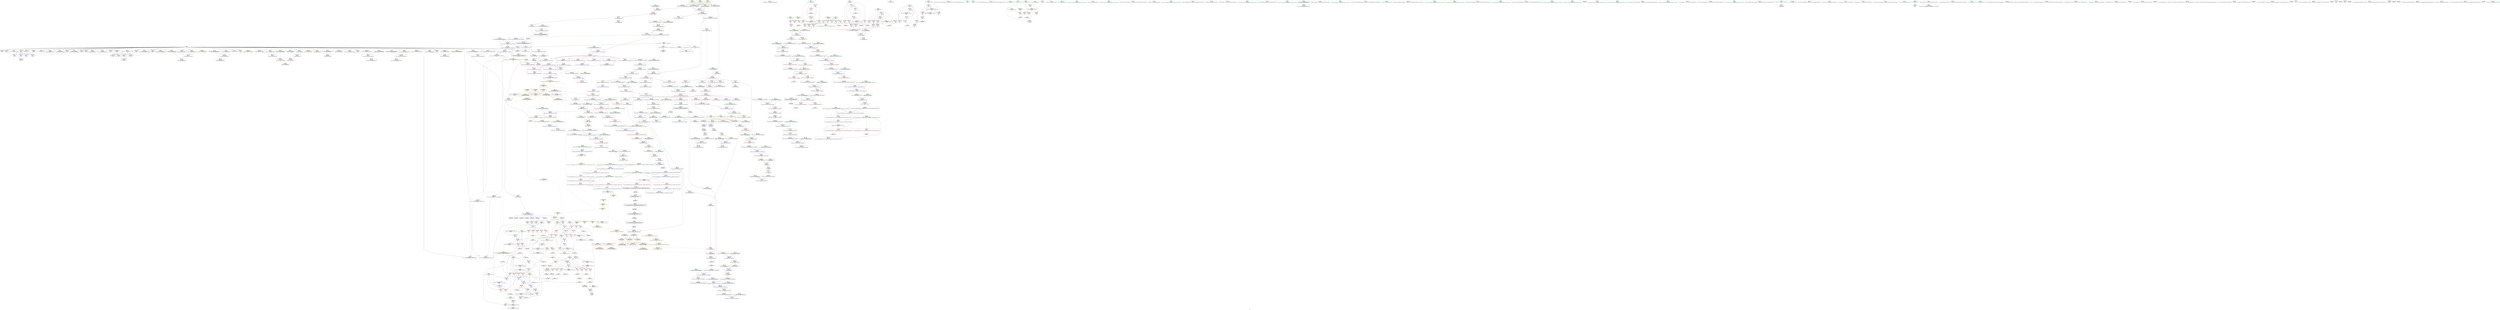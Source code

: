 digraph "SVFG" {
	label="SVFG";

	Node0x5568593be660 [shape=record,color=grey,label="{NodeID: 0\nNullPtr|{|<s37>65}}"];
	Node0x5568593be660 -> Node0x556859420020[style=solid];
	Node0x5568593be660 -> Node0x556859420120[style=solid];
	Node0x5568593be660 -> Node0x5568594201f0[style=solid];
	Node0x5568593be660 -> Node0x5568594202c0[style=solid];
	Node0x5568593be660 -> Node0x556859420390[style=solid];
	Node0x5568593be660 -> Node0x556859420460[style=solid];
	Node0x5568593be660 -> Node0x556859420530[style=solid];
	Node0x5568593be660 -> Node0x556859420600[style=solid];
	Node0x5568593be660 -> Node0x5568594206d0[style=solid];
	Node0x5568593be660 -> Node0x55685941a470[style=solid];
	Node0x5568593be660 -> Node0x55685941a540[style=solid];
	Node0x5568593be660 -> Node0x55685941a610[style=solid];
	Node0x5568593be660 -> Node0x55685941a6e0[style=solid];
	Node0x5568593be660 -> Node0x55685941a7b0[style=solid];
	Node0x5568593be660 -> Node0x55685941a880[style=solid];
	Node0x5568593be660 -> Node0x55685941a950[style=solid];
	Node0x5568593be660 -> Node0x55685941aa20[style=solid];
	Node0x5568593be660 -> Node0x55685941aaf0[style=solid];
	Node0x5568593be660 -> Node0x55685941abc0[style=solid];
	Node0x5568593be660 -> Node0x55685941ac90[style=solid];
	Node0x5568593be660 -> Node0x55685941ad60[style=solid];
	Node0x5568593be660 -> Node0x55685941ae30[style=solid];
	Node0x5568593be660 -> Node0x55685941af00[style=solid];
	Node0x5568593be660 -> Node0x55685941afd0[style=solid];
	Node0x5568593be660 -> Node0x55685941b0a0[style=solid];
	Node0x5568593be660 -> Node0x55685941b170[style=solid];
	Node0x5568593be660 -> Node0x55685941b240[style=solid];
	Node0x5568593be660 -> Node0x55685941b310[style=solid];
	Node0x5568593be660 -> Node0x55685941b3e0[style=solid];
	Node0x5568593be660 -> Node0x55685941b4b0[style=solid];
	Node0x5568593be660 -> Node0x55685941b580[style=solid];
	Node0x5568593be660 -> Node0x556859434900[style=solid];
	Node0x5568593be660 -> Node0x556859438210[style=solid];
	Node0x5568593be660 -> Node0x5568594382e0[style=solid];
	Node0x5568593be660 -> Node0x5568594383b0[style=solid];
	Node0x5568593be660 -> Node0x55685944ccc0[style=solid];
	Node0x5568593be660 -> Node0x556859451700[style=solid];
	Node0x5568593be660:s37 -> Node0x5568594fd2e0[style=solid,color=red];
	Node0x556859480930 [shape=record,color=black,label="{NodeID: 941\nMR_24V_2 = PHI(MR_24V_4, MR_24V_1, )\npts\{80 \}\n}"];
	Node0x556859480930 -> Node0x556859435630[style=dashed];
	Node0x556859480930 -> Node0x556859480930[style=dashed];
	Node0x556859423790 [shape=record,color=red,label="{NodeID: 443\n954\<--931\n\<--__first.addr\n_ZSt10__fill_n_aIPemeEN9__gnu_cxx11__enable_ifIXsr11__is_scalarIT1_EE7__valueET_E6__typeES4_T0_RKS3_\n}"];
	Node0x556859423790 -> Node0x55685943a1c0[style=solid];
	Node0x5568594f9fe0 [shape=record,color=black,label="{NodeID: 1384\n1015 = PHI(994, )\n2nd arg _ZNSt16allocator_traitsISaIeEE10deallocateERS0_Pem }"];
	Node0x5568594f9fe0 -> Node0x55685943a910[style=solid];
	Node0x556859426d70 [shape=record,color=purple,label="{NodeID: 277\n517\<--516\n_M_impl2\<--\n_ZNSt6vectorIeSaIeEED2Ev\n}"];
	Node0x5568594176b0 [shape=record,color=green,label="{NodeID: 111\n680\<--681\n_ZNSaIeEC2ERKS_\<--_ZNSaIeEC2ERKS__field_insensitive\n}"];
	Node0x556859451580 [shape=record,color=grey,label="{NodeID: 886\n769 = cmp(768, 229, )\n}"];
	Node0x556859438f10 [shape=record,color=blue,label="{NodeID: 554\n786\<--783\n__n.addr\<--__n\n_ZNSt16allocator_traitsISaIeEE8allocateERS0_m\n}"];
	Node0x556859438f10 -> Node0x556859422b60[style=dashed];
	Node0x556859420ae0 [shape=record,color=red,label="{NodeID: 388\n456\<--428\nsel\<--ehselector.slot\n_ZNSt6vectorIeSaIeEEC2EmRKS0_\n}"];
	Node0x55685941bd00 [shape=record,color=black,label="{NodeID: 222\n224\<--223\nconv39\<--\nmain\n|{<s0>27}}"];
	Node0x55685941bd00:s0 -> Node0x5568594fa7e0[style=solid,color=red];
	Node0x556859418030 [shape=record,color=green,label="{NodeID: 56\n99\<--100\nmax_v\<--max_v_field_insensitive\nmain\n}"];
	Node0x556859418030 -> Node0x55685942bb70[style=solid];
	Node0x556859418030 -> Node0x556859435e50[style=solid];
	Node0x556859436260 [shape=record,color=blue,label="{NodeID: 499\n103\<--315\ntime_to_travel\<--div66\nmain\n}"];
	Node0x556859436260 -> Node0x55685942bd10[style=dashed];
	Node0x556859436260 -> Node0x55685942bde0[style=dashed];
	Node0x556859436260 -> Node0x55685947a030[style=dashed];
	Node0x5568595004f0 [shape=record,color=black,label="{NodeID: 1440\n232 = PHI(475, )\n}"];
	Node0x5568595004f0 -> Node0x55685942c050[style=solid];
	Node0x556859429af0 [shape=record,color=red,label="{NodeID: 333\n208\<--75\n\<--i25\nmain\n}"];
	Node0x556859429af0 -> Node0x55685941bc30[style=solid];
	Node0x55685941f230 [shape=record,color=green,label="{NodeID: 167\n1020\<--1021\n__n.addr\<--__n.addr_field_insensitive\n_ZNSt16allocator_traitsISaIeEE10deallocateERS0_Pem\n}"];
	Node0x55685941f230 -> Node0x556859424490[style=solid];
	Node0x55685941f230 -> Node0x55685943a910[style=solid];
	Node0x5568594a32b0 [shape=record,color=yellow,style=double,label="{NodeID: 1108\n130V_1 = ENCHI(MR_130V_0)\npts\{631 \}\nFun[_ZNSt12_Vector_baseIeSaIeEED2Ev]}"];
	Node0x5568594a32b0 -> Node0x556859437ed0[style=dashed];
	Node0x5568593f2e80 [shape=record,color=green,label="{NodeID: 1\n7\<--1\n__dso_handle\<--dummyObj\nGlob }"];
	Node0x556859480e30 [shape=record,color=black,label="{NodeID: 942\nMR_26V_2 = PHI(MR_26V_4, MR_26V_1, )\npts\{82 \}\n}"];
	Node0x556859480e30 -> Node0x556859435700[style=dashed];
	Node0x556859480e30 -> Node0x556859480e30[style=dashed];
	Node0x556859423860 [shape=record,color=red,label="{NodeID: 444\n961\<--931\n\<--__first.addr\n_ZSt10__fill_n_aIPemeEN9__gnu_cxx11__enable_ifIXsr11__is_scalarIT1_EE7__valueET_E6__typeES4_T0_RKS3_\n}"];
	Node0x556859423860 -> Node0x5568594285d0[style=solid];
	Node0x5568594fa0f0 [shape=record,color=black,label="{NodeID: 1385\n476 = PHI(65, 69, 57, 57, 65, 69, 65, 69, )\n0th arg _ZNSt6vectorIeSaIeEEixEm }"];
	Node0x5568594fa0f0 -> Node0x556859437100[style=solid];
	Node0x556859426e40 [shape=record,color=purple,label="{NodeID: 278\n518\<--516\n_M_finish\<--\n_ZNSt6vectorIeSaIeEED2Ev\n}"];
	Node0x556859426e40 -> Node0x556859421230[style=solid];
	Node0x5568594177b0 [shape=record,color=green,label="{NodeID: 112\n692\<--693\nthis.addr\<--this.addr_field_insensitive\n_ZNSt12_Vector_baseIeSaIeEE17_M_create_storageEm\n}"];
	Node0x5568594177b0 -> Node0x5568594220d0[style=solid];
	Node0x5568594177b0 -> Node0x556859438480[style=solid];
	Node0x556859451700 [shape=record,color=grey,label="{NodeID: 887\n989 = cmp(988, 3, )\n}"];
	Node0x556859438fe0 [shape=record,color=blue,label="{NodeID: 555\n801\<--798\nthis.addr\<--this\n_ZN9__gnu_cxx13new_allocatorIeE8allocateEmPKv\n}"];
	Node0x556859438fe0 -> Node0x556859422c30[style=dashed];
	Node0x556859420bb0 [shape=record,color=red,label="{NodeID: 389\n469\<--466\nthis1\<--this.addr\n_ZNSaIeED2Ev\n}"];
	Node0x556859420bb0 -> Node0x55685941c380[style=solid];
	Node0x55685941bdd0 [shape=record,color=black,label="{NodeID: 223\n248\<--247\ntobool\<--\nmain\n}"];
	Node0x55685941bdd0 -> Node0x55685944d260[style=solid];
	Node0x556859418100 [shape=record,color=green,label="{NodeID: 57\n101\<--102\nto_travel\<--to_travel_field_insensitive\nmain\n}"];
	Node0x556859418100 -> Node0x55685942bc40[style=solid];
	Node0x556859418100 -> Node0x556859436190[style=solid];
	Node0x556859436330 [shape=record,color=blue,label="{NodeID: 500\n89\<--319\nT\<--add67\nmain\n}"];
	Node0x556859436330 -> Node0x55685942acd0[style=dashed];
	Node0x556859436330 -> Node0x55685942ada0[style=dashed];
	Node0x556859436330 -> Node0x55685942ae70[style=dashed];
	Node0x556859436330 -> Node0x556859435a40[style=dashed];
	Node0x556859436330 -> Node0x556859436330[style=dashed];
	Node0x556859436330 -> Node0x5568594365a0[style=dashed];
	Node0x556859436330 -> Node0x5568594368e0[style=dashed];
	Node0x556859436330 -> Node0x556859482230[style=dashed];
	Node0x556859500630 [shape=record,color=black,label="{NodeID: 1441\n255 = PHI(475, )\n}"];
	Node0x556859500630 -> Node0x55685942c120[style=solid];
	Node0x556859429bc0 [shape=record,color=red,label="{NodeID: 334\n213\<--75\n\<--i25\nmain\n}"];
	Node0x556859429bc0 -> Node0x556859450e00[style=solid];
	Node0x55685941f300 [shape=record,color=green,label="{NodeID: 168\n1030\<--1031\n_ZN9__gnu_cxx13new_allocatorIeE10deallocateEPem\<--_ZN9__gnu_cxx13new_allocatorIeE10deallocateEPem_field_insensitive\n}"];
	Node0x5568594a3390 [shape=record,color=yellow,style=double,label="{NodeID: 1109\n132V_1 = ENCHI(MR_132V_0)\npts\{633 \}\nFun[_ZNSt12_Vector_baseIeSaIeEED2Ev]}"];
	Node0x5568594a3390 -> Node0x556859437fa0[style=dashed];
	Node0x556859413800 [shape=record,color=green,label="{NodeID: 2\n8\<--1\n.str\<--dummyObj\nGlob }"];
	Node0x556859481330 [shape=record,color=black,label="{NodeID: 943\nMR_28V_2 = PHI(MR_28V_4, MR_28V_1, )\npts\{84 \}\n}"];
	Node0x556859481330 -> Node0x5568594357d0[style=dashed];
	Node0x556859481330 -> Node0x556859481330[style=dashed];
	Node0x556859423930 [shape=record,color=red,label="{NodeID: 445\n965\<--931\n\<--__first.addr\n_ZSt10__fill_n_aIPemeEN9__gnu_cxx11__enable_ifIXsr11__is_scalarIT1_EE7__valueET_E6__typeES4_T0_RKS3_\n}"];
	Node0x556859423930 -> Node0x556859425fe0[style=solid];
	Node0x5568594fa7e0 [shape=record,color=black,label="{NodeID: 1386\n477 = PHI(158, 164, 209, 224, 229, 229, 254, 259, )\n1st arg _ZNSt6vectorIeSaIeEEixEm }"];
	Node0x5568594fa7e0 -> Node0x5568594371d0[style=solid];
	Node0x556859426f10 [shape=record,color=purple,label="{NodeID: 279\n577\<--576\n_M_impl\<--this1\n_ZNSt12_Vector_baseIeSaIeEEC2EmRKS0_\n|{<s0>51|<s1>53}}"];
	Node0x556859426f10:s0 -> Node0x5568594fd8a0[style=solid,color=red];
	Node0x556859426f10:s1 -> Node0x5568594fb180[style=solid,color=red];
	Node0x556859417880 [shape=record,color=green,label="{NodeID: 113\n694\<--695\n__n.addr\<--__n.addr_field_insensitive\n_ZNSt12_Vector_baseIeSaIeEE17_M_create_storageEm\n}"];
	Node0x556859417880 -> Node0x5568594221a0[style=solid];
	Node0x556859417880 -> Node0x556859422270[style=solid];
	Node0x556859417880 -> Node0x556859438550[style=solid];
	Node0x556859451880 [shape=record,color=grey,label="{NodeID: 888\n815 = cmp(811, 812, )\n}"];
	Node0x5568594390b0 [shape=record,color=blue,label="{NodeID: 556\n803\<--799\n__n.addr\<--__n\n_ZN9__gnu_cxx13new_allocatorIeE8allocateEmPKv\n}"];
	Node0x5568594390b0 -> Node0x556859422d00[style=dashed];
	Node0x5568594390b0 -> Node0x556859422dd0[style=dashed];
	Node0x556859420c80 [shape=record,color=red,label="{NodeID: 390\n484\<--478\nthis1\<--this.addr\n_ZNSt6vectorIeSaIeEEixEm\n}"];
	Node0x556859420c80 -> Node0x5568594247c0[style=solid];
	Node0x55685941bea0 [shape=record,color=black,label="{NodeID: 224\n254\<--253\nconv47\<--\nmain\n|{<s0>30}}"];
	Node0x55685941bea0:s0 -> Node0x5568594fa7e0[style=solid,color=red];
	Node0x5568594181d0 [shape=record,color=green,label="{NodeID: 58\n103\<--104\ntime_to_travel\<--time_to_travel_field_insensitive\nmain\n}"];
	Node0x5568594181d0 -> Node0x55685942bd10[style=solid];
	Node0x5568594181d0 -> Node0x55685942bde0[style=solid];
	Node0x5568594181d0 -> Node0x556859436260[style=solid];
	Node0x556859436400 [shape=record,color=blue,label="{NodeID: 501\n85\<--325\nV\<--add69\nmain\n}"];
	Node0x556859436400 -> Node0x55685942a650[style=dashed];
	Node0x556859436400 -> Node0x55685942a720[style=dashed];
	Node0x556859436400 -> Node0x55685942a7f0[style=dashed];
	Node0x556859436400 -> Node0x55685942a8c0[style=dashed];
	Node0x556859436400 -> Node0x55685942a990[style=dashed];
	Node0x556859436400 -> Node0x55685942aa60[style=dashed];
	Node0x556859436400 -> Node0x55685942ab30[style=dashed];
	Node0x556859436400 -> Node0x5568594358a0[style=dashed];
	Node0x556859436400 -> Node0x556859436400[style=dashed];
	Node0x556859436400 -> Node0x556859481830[style=dashed];
	Node0x556859500770 [shape=record,color=black,label="{NodeID: 1442\n260 = PHI(475, )\n}"];
	Node0x556859500770 -> Node0x55685942c1f0[style=solid];
	Node0x556859429c90 [shape=record,color=red,label="{NodeID: 335\n219\<--77\n\<--j\nmain\n}"];
	Node0x556859429c90 -> Node0x556859451e80[style=solid];
	Node0x55685941f400 [shape=record,color=green,label="{NodeID: 169\n1037\<--1038\nthis.addr\<--this.addr_field_insensitive\n_ZN9__gnu_cxx13new_allocatorIeE10deallocateEPem\n}"];
	Node0x55685941f400 -> Node0x556859424560[style=solid];
	Node0x55685941f400 -> Node0x55685943a9e0[style=solid];
	Node0x5568594a3470 [shape=record,color=yellow,style=double,label="{NodeID: 1110\n77V_1 = ENCHI(MR_77V_0)\npts\{580000 660000 700000 \}\nFun[_ZNSt12_Vector_baseIeSaIeEED2Ev]}"];
	Node0x5568594a3470 -> Node0x556859421cc0[style=dashed];
	Node0x5568594a3470 -> Node0x556859421e60[style=dashed];
	Node0x556859413890 [shape=record,color=green,label="{NodeID: 3\n10\<--1\n.str.1\<--dummyObj\nGlob }"];
	Node0x556859481830 [shape=record,color=black,label="{NodeID: 944\nMR_30V_2 = PHI(MR_30V_4, MR_30V_1, )\npts\{86 \}\n}"];
	Node0x556859481830 -> Node0x5568594358a0[style=dashed];
	Node0x556859481830 -> Node0x556859481830[style=dashed];
	Node0x556859423a00 [shape=record,color=red,label="{NodeID: 446\n947\<--933\n\<--__n.addr\n_ZSt10__fill_n_aIPemeEN9__gnu_cxx11__enable_ifIXsr11__is_scalarIT1_EE7__valueET_E6__typeES4_T0_RKS3_\n}"];
	Node0x556859423a00 -> Node0x55685943a0f0[style=solid];
	Node0x5568594faae0 [shape=record,color=black,label="{NodeID: 1387\n602 = PHI(433, )\n0th arg _ZNSt6vectorIeSaIeEE21_M_default_initializeEm }"];
	Node0x5568594faae0 -> Node0x556859437b90[style=solid];
	Node0x556859426fe0 [shape=record,color=purple,label="{NodeID: 280\n612\<--611\n_M_impl\<--\n_ZNSt6vectorIeSaIeEE21_M_default_initializeEm\n}"];
	Node0x55685941c490 [shape=record,color=green,label="{NodeID: 114\n701\<--702\n_ZNSt12_Vector_baseIeSaIeEE11_M_allocateEm\<--_ZNSt12_Vector_baseIeSaIeEE11_M_allocateEm_field_insensitive\n}"];
	Node0x556859451a00 [shape=record,color=grey,label="{NodeID: 889\n275 = cmp(271, 273, )\n}"];
	Node0x556859439180 [shape=record,color=blue,label="{NodeID: 557\n805\<--800\n.addr\<--\n_ZN9__gnu_cxx13new_allocatorIeE8allocateEmPKv\n}"];
	Node0x556859420d50 [shape=record,color=red,label="{NodeID: 391\n489\<--480\n\<--__n.addr\n_ZNSt6vectorIeSaIeEEixEm\n}"];
	Node0x55685941bf70 [shape=record,color=black,label="{NodeID: 225\n259\<--258\nconv49\<--\nmain\n|{<s0>31}}"];
	Node0x55685941bf70:s0 -> Node0x5568594fa7e0[style=solid,color=red];
	Node0x5568594182a0 [shape=record,color=green,label="{NodeID: 59\n109\<--110\nscanf\<--scanf_field_insensitive\n}"];
	Node0x5568594364d0 [shape=record,color=blue,label="{NodeID: 502\n87\<--327\nX\<--\nmain\n}"];
	Node0x5568594364d0 -> Node0x55685942ac00[style=dashed];
	Node0x5568594364d0 -> Node0x556859435970[style=dashed];
	Node0x5568594364d0 -> Node0x5568594364d0[style=dashed];
	Node0x5568594364d0 -> Node0x556859481d30[style=dashed];
	Node0x5568595008b0 [shape=record,color=black,label="{NodeID: 1443\n308 = PHI(492, )\n}"];
	Node0x5568595008b0 -> Node0x55685944ed00[style=solid];
	Node0x556859429d60 [shape=record,color=red,label="{NodeID: 336\n223\<--77\n\<--j\nmain\n}"];
	Node0x556859429d60 -> Node0x55685941bd00[style=solid];
	Node0x55685941f4d0 [shape=record,color=green,label="{NodeID: 170\n1039\<--1040\n__p.addr\<--__p.addr_field_insensitive\n_ZN9__gnu_cxx13new_allocatorIeE10deallocateEPem\n}"];
	Node0x55685941f4d0 -> Node0x556859424630[style=solid];
	Node0x55685941f4d0 -> Node0x55685943aab0[style=solid];
	Node0x5568594a35b0 [shape=record,color=yellow,style=double,label="{NodeID: 1111\n81V_1 = ENCHI(MR_81V_0)\npts\{580002 660002 700002 \}\nFun[_ZNSt12_Vector_baseIeSaIeEED2Ev]}"];
	Node0x5568594a35b0 -> Node0x556859421d90[style=dashed];
	Node0x556859413b40 [shape=record,color=green,label="{NodeID: 4\n12\<--1\n_ZSt3cin\<--dummyObj\nGlob }"];
	Node0x556859481d30 [shape=record,color=black,label="{NodeID: 945\nMR_32V_2 = PHI(MR_32V_4, MR_32V_1, )\npts\{88 \}\n}"];
	Node0x556859481d30 -> Node0x556859435970[style=dashed];
	Node0x556859481d30 -> Node0x556859481d30[style=dashed];
	Node0x556859423ad0 [shape=record,color=red,label="{NodeID: 447\n944\<--935\n\<--__value.addr\n_ZSt10__fill_n_aIPemeEN9__gnu_cxx11__enable_ifIXsr11__is_scalarIT1_EE7__valueET_E6__typeES4_T0_RKS3_\n}"];
	Node0x556859423ad0 -> Node0x556859423e10[style=solid];
	Node0x5568594fabf0 [shape=record,color=black,label="{NodeID: 1388\n603 = PHI(440, )\n1st arg _ZNSt6vectorIeSaIeEE21_M_default_initializeEm }"];
	Node0x5568594fabf0 -> Node0x556859437c60[style=solid];
	Node0x5568594270b0 [shape=record,color=purple,label="{NodeID: 281\n613\<--611\n_M_start\<--\n_ZNSt6vectorIeSaIeEE21_M_default_initializeEm\n}"];
	Node0x5568594270b0 -> Node0x556859421a50[style=solid];
	Node0x55685941c550 [shape=record,color=green,label="{NodeID: 115\n723\<--724\nthis.addr\<--this.addr_field_insensitive\n_ZNSt12_Vector_baseIeSaIeEE12_Vector_implD2Ev\n}"];
	Node0x55685941c550 -> Node0x5568594224e0[style=solid];
	Node0x55685941c550 -> Node0x556859438890[style=solid];
	Node0x556859451b80 [shape=record,color=grey,label="{NodeID: 890\n116 = cmp(114, 115, )\n}"];
	Node0x556859439250 [shape=record,color=blue,label="{NodeID: 558\n831\<--830\nthis.addr\<--this\n_ZNK9__gnu_cxx13new_allocatorIeE8max_sizeEv\n}"];
	Node0x556859439250 -> Node0x556859422ea0[style=dashed];
	Node0x556859420e20 [shape=record,color=red,label="{NodeID: 392\n488\<--487\n\<--_M_start\n_ZNSt6vectorIeSaIeEEixEm\n}"];
	Node0x556859420e20 -> Node0x556859428770[style=solid];
	Node0x55685941c040 [shape=record,color=black,label="{NodeID: 226\n367\<--366\nconv90\<--\nmain\n}"];
	Node0x5568594183a0 [shape=record,color=green,label="{NodeID: 60\n121\<--122\nprintf\<--printf_field_insensitive\n}"];
	Node0x5568594365a0 [shape=record,color=blue,label="{NodeID: 503\n89\<--333\nT\<--\nmain\n}"];
	Node0x5568594365a0 -> Node0x55685942acd0[style=dashed];
	Node0x5568594365a0 -> Node0x55685942ae70[style=dashed];
	Node0x5568594365a0 -> Node0x556859435a40[style=dashed];
	Node0x5568594365a0 -> Node0x556859436330[style=dashed];
	Node0x5568594365a0 -> Node0x5568594368e0[style=dashed];
	Node0x5568594365a0 -> Node0x556859482230[style=dashed];
	Node0x5568595009f0 [shape=record,color=black,label="{NodeID: 1444\n812 = PHI(829, )\n}"];
	Node0x5568595009f0 -> Node0x556859451880[style=solid];
	Node0x556859429e30 [shape=record,color=red,label="{NodeID: 337\n371\<--77\n\<--j\nmain\n}"];
	Node0x556859429e30 -> Node0x556859450f80[style=solid];
	Node0x55685941f5a0 [shape=record,color=green,label="{NodeID: 171\n1041\<--1042\n.addr\<--.addr_field_insensitive\n_ZN9__gnu_cxx13new_allocatorIeE10deallocateEPem\n}"];
	Node0x55685941f5a0 -> Node0x55685943ab80[style=solid];
	Node0x556859413bd0 [shape=record,color=green,label="{NodeID: 5\n13\<--1\n.str.2\<--dummyObj\nGlob }"];
	Node0x556859482230 [shape=record,color=black,label="{NodeID: 946\nMR_34V_2 = PHI(MR_34V_4, MR_34V_1, )\npts\{90 \}\n}"];
	Node0x556859482230 -> Node0x556859435a40[style=dashed];
	Node0x556859482230 -> Node0x556859482230[style=dashed];
	Node0x556859423ba0 [shape=record,color=red,label="{NodeID: 448\n953\<--937\n\<--__tmp\n_ZSt10__fill_n_aIPemeEN9__gnu_cxx11__enable_ifIXsr11__is_scalarIT1_EE7__valueET_E6__typeES4_T0_RKS3_\n}"];
	Node0x556859423ba0 -> Node0x55685943a1c0[style=solid];
	Node0x5568594fad00 [shape=record,color=black,label="{NodeID: 1389\n869 = PHI(853, )\n0th arg _ZSt25__uninitialized_default_nIPemET_S1_T0_ }"];
	Node0x5568594fad00 -> Node0x556859439660[style=solid];
	Node0x556859427180 [shape=record,color=purple,label="{NodeID: 282\n622\<--621\n_M_impl3\<--\n_ZNSt6vectorIeSaIeEE21_M_default_initializeEm\n}"];
	Node0x55685941c620 [shape=record,color=green,label="{NodeID: 116\n733\<--734\nthis.addr\<--this.addr_field_insensitive\n_ZNSaIeEC2ERKS_\n}"];
	Node0x55685941c620 -> Node0x5568594225b0[style=solid];
	Node0x55685941c620 -> Node0x556859438960[style=solid];
	Node0x556859451d00 [shape=record,color=grey,label="{NodeID: 891\n245 = cmp(243, 244, )\n}"];
	Node0x556859439320 [shape=record,color=blue,label="{NodeID: 559\n844\<--841\n__first.addr\<--__first\n_ZSt27__uninitialized_default_n_aIPemeET_S1_T0_RSaIT1_E\n}"];
	Node0x556859439320 -> Node0x556859422f70[style=dashed];
	Node0x556859420ef0 [shape=record,color=red,label="{NodeID: 393\n497\<--494\n\<--__x.addr\n_ZSt4sqrte\n}"];
	Node0x55685941c110 [shape=record,color=black,label="{NodeID: 227\n411\<--410\n\<--this1\n_ZNSaIeEC2Ev\n|{<s0>40}}"];
	Node0x55685941c110:s0 -> Node0x5568594fb070[style=solid,color=red];
	Node0x5568594184a0 [shape=record,color=green,label="{NodeID: 61\n124\<--125\n_ZNSirsERe\<--_ZNSirsERe_field_insensitive\n}"];
	Node0x556859436670 [shape=record,color=blue,label="{NodeID: 504\n83\<--336\nprev_x\<--\nmain\n}"];
	Node0x556859436670 -> Node0x55685942a4b0[style=dashed];
	Node0x556859436670 -> Node0x55685942a580[style=dashed];
	Node0x556859436670 -> Node0x5568594357d0[style=dashed];
	Node0x556859436670 -> Node0x556859436670[style=dashed];
	Node0x556859436670 -> Node0x556859481330[style=dashed];
	Node0x556859500b30 [shape=record,color=black,label="{NodeID: 1445\n855 = PHI(868, )\n}"];
	Node0x556859500b30 -> Node0x556859425b00[style=solid];
	Node0x556859429f00 [shape=record,color=red,label="{NodeID: 338\n302\<--79\n\<--A\nmain\n}"];
	Node0x556859429f00 -> Node0x55685944df80[style=solid];
	Node0x55685941f670 [shape=record,color=green,label="{NodeID: 172\n1050\<--1051\n_ZdlPv\<--_ZdlPv_field_insensitive\n}"];
	Node0x556859413c60 [shape=record,color=green,label="{NodeID: 6\n16\<--1\n\<--dummyObj\nCan only get source location for instruction, argument, global var or function.}"];
	Node0x556859482730 [shape=record,color=black,label="{NodeID: 947\nMR_36V_2 = PHI(MR_36V_4, MR_36V_1, )\npts\{92 \}\n}"];
	Node0x556859482730 -> Node0x556859435b10[style=dashed];
	Node0x556859482730 -> Node0x556859482730[style=dashed];
	Node0x556859423c70 [shape=record,color=red,label="{NodeID: 449\n950\<--939\n\<--__niter\n_ZSt10__fill_n_aIPemeEN9__gnu_cxx11__enable_ifIXsr11__is_scalarIT1_EE7__valueET_E6__typeES4_T0_RKS3_\n}"];
	Node0x556859423c70 -> Node0x556859451100[style=solid];
	Node0x5568594fae10 [shape=record,color=black,label="{NodeID: 1390\n870 = PHI(854, )\n1st arg _ZSt25__uninitialized_default_nIPemET_S1_T0_ }"];
	Node0x5568594fae10 -> Node0x556859439730[style=solid];
	Node0x556859427250 [shape=record,color=purple,label="{NodeID: 283\n623\<--621\n_M_finish\<--\n_ZNSt6vectorIeSaIeEE21_M_default_initializeEm\n}"];
	Node0x556859427250 -> Node0x556859437d30[style=solid];
	Node0x55685941c6f0 [shape=record,color=green,label="{NodeID: 117\n735\<--736\n__a.addr\<--__a.addr_field_insensitive\n_ZNSaIeEC2ERKS_\n}"];
	Node0x55685941c6f0 -> Node0x556859422680[style=solid];
	Node0x55685941c6f0 -> Node0x556859438a30[style=solid];
	Node0x556859451e80 [shape=record,color=grey,label="{NodeID: 892\n221 = cmp(219, 220, )\n}"];
	Node0x5568594393f0 [shape=record,color=blue,label="{NodeID: 560\n846\<--842\n__n.addr\<--__n\n_ZSt27__uninitialized_default_n_aIPemeET_S1_T0_RSaIT1_E\n}"];
	Node0x5568594393f0 -> Node0x556859423040[style=dashed];
	Node0x556859420fc0 [shape=record,color=red,label="{NodeID: 394\n511\<--504\nthis1\<--this.addr\n_ZNSt6vectorIeSaIeEED2Ev\n}"];
	Node0x556859420fc0 -> Node0x5568594249f0[style=solid];
	Node0x556859420fc0 -> Node0x556859424ac0[style=solid];
	Node0x556859420fc0 -> Node0x556859424b90[style=solid];
	Node0x556859420fc0 -> Node0x556859424c60[style=solid];
	Node0x556859420fc0 -> Node0x556859424d30[style=solid];
	Node0x55685941c1e0 [shape=record,color=black,label="{NodeID: 228\n434\<--433\n\<--this1\n_ZNSt6vectorIeSaIeEEC2EmRKS0_\n|{<s0>41}}"];
	Node0x55685941c1e0:s0 -> Node0x5568594f2650[style=solid,color=red];
	Node0x5568594185a0 [shape=record,color=green,label="{NodeID: 62\n127\<--128\n_ZNSirsERi\<--_ZNSirsERi_field_insensitive\n}"];
	Node0x556859436740 [shape=record,color=blue,label="{NodeID: 505\n81\<--338\nprev_t\<--\nmain\n}"];
	Node0x556859436740 -> Node0x55685942a310[style=dashed];
	Node0x556859436740 -> Node0x55685942a3e0[style=dashed];
	Node0x556859436740 -> Node0x556859435700[style=dashed];
	Node0x556859436740 -> Node0x556859436740[style=dashed];
	Node0x556859436740 -> Node0x556859480e30[style=dashed];
	Node0x556859500c70 [shape=record,color=black,label="{NodeID: 1446\n498 = PHI()\n}"];
	Node0x556859500c70 -> Node0x556859424920[style=solid];
	Node0x556859429fd0 [shape=record,color=red,label="{NodeID: 339\n312\<--79\n\<--A\nmain\n}"];
	Node0x556859429fd0 -> Node0x55685944ff00[style=solid];
	Node0x55685941f770 [shape=record,color=green,label="{NodeID: 173\n1059\<--1060\n__first.addr\<--__first.addr_field_insensitive\n_ZSt8_DestroyIPeeEvT_S1_RSaIT0_E\n}"];
	Node0x55685941f770 -> Node0x556859424700[style=solid];
	Node0x55685941f770 -> Node0x55685943ac50[style=solid];
	Node0x556859414530 [shape=record,color=green,label="{NodeID: 7\n106\<--1\n\<--dummyObj\nCan only get source location for instruction, argument, global var or function.}"];
	Node0x556859482c30 [shape=record,color=black,label="{NodeID: 948\nMR_38V_2 = PHI(MR_38V_4, MR_38V_1, )\npts\{94 \}\n}"];
	Node0x556859482c30 -> Node0x556859435be0[style=dashed];
	Node0x556859482c30 -> Node0x556859482c30[style=dashed];
	Node0x556859423d40 [shape=record,color=red,label="{NodeID: 450\n957\<--939\n\<--__niter\n_ZSt10__fill_n_aIPemeEN9__gnu_cxx11__enable_ifIXsr11__is_scalarIT1_EE7__valueET_E6__typeES4_T0_RKS3_\n}"];
	Node0x556859423d40 -> Node0x55685944e700[style=solid];
	Node0x5568594faf20 [shape=record,color=black,label="{NodeID: 1391\n1001 = PHI(538, 664, )\n0th arg __clang_call_terminate }"];
	Node0x556859427320 [shape=record,color=purple,label="{NodeID: 284\n636\<--635\n_M_impl\<--this1\n_ZNSt12_Vector_baseIeSaIeEED2Ev\n}"];
	Node0x55685941c7c0 [shape=record,color=green,label="{NodeID: 118\n744\<--745\n_ZN9__gnu_cxx13new_allocatorIeEC2ERKS1_\<--_ZN9__gnu_cxx13new_allocatorIeEC2ERKS1__field_insensitive\n}"];
	Node0x556859452000 [shape=record,color=grey,label="{NodeID: 893\n206 = cmp(204, 205, )\n}"];
	Node0x5568594394c0 [shape=record,color=blue,label="{NodeID: 561\n848\<--843\n.addr\<--\n_ZSt27__uninitialized_default_n_aIPemeET_S1_T0_RSaIT1_E\n}"];
	Node0x556859421090 [shape=record,color=red,label="{NodeID: 395\n538\<--506\nexn\<--exn.slot\n_ZNSt6vectorIeSaIeEED2Ev\n|{<s0>50}}"];
	Node0x556859421090:s0 -> Node0x5568594faf20[style=solid,color=red];
	Node0x55685941c2b0 [shape=record,color=black,label="{NodeID: 229\n450\<--433\n\<--this1\n_ZNSt6vectorIeSaIeEEC2EmRKS0_\n|{<s0>43}}"];
	Node0x55685941c2b0:s0 -> Node0x5568594fb640[style=solid,color=red];
	Node0x5568594186a0 [shape=record,color=green,label="{NodeID: 63\n133\<--134\n_ZNSaIeEC2Ev\<--_ZNSaIeEC2Ev_field_insensitive\n}"];
	Node0x556859436810 [shape=record,color=blue,label="{NodeID: 506\n93\<--342\ni43\<--inc74\nmain\n}"];
	Node0x556859436810 -> Node0x55685942b010[style=dashed];
	Node0x556859436810 -> Node0x55685942b0e0[style=dashed];
	Node0x556859436810 -> Node0x55685942b1b0[style=dashed];
	Node0x556859436810 -> Node0x55685942b280[style=dashed];
	Node0x556859436810 -> Node0x556859435be0[style=dashed];
	Node0x556859436810 -> Node0x556859436810[style=dashed];
	Node0x556859436810 -> Node0x556859482c30[style=dashed];
	Node0x556859500d40 [shape=record,color=black,label="{NodeID: 1447\n521 = PHI(859, )\n|{<s0>47}}"];
	Node0x556859500d40:s0 -> Node0x556859501d70[style=solid,color=red];
	Node0x55685942a0a0 [shape=record,color=red,label="{NodeID: 340\n321\<--79\n\<--A\nmain\n}"];
	Node0x55685942a0a0 -> Node0x55685944dc80[style=solid];
	Node0x55685941f840 [shape=record,color=green,label="{NodeID: 174\n1061\<--1062\n__last.addr\<--__last.addr_field_insensitive\n_ZSt8_DestroyIPeeEvT_S1_RSaIT0_E\n}"];
	Node0x55685941f840 -> Node0x5568594344c0[style=solid];
	Node0x55685941f840 -> Node0x55685943ad20[style=solid];
	Node0x5568594145c0 [shape=record,color=green,label="{NodeID: 8\n112\<--1\n\<--dummyObj\nCan only get source location for instruction, argument, global var or function.}"];
	Node0x556859483130 [shape=record,color=black,label="{NodeID: 949\nMR_40V_2 = PHI(MR_40V_4, MR_40V_1, )\npts\{96 \}\n}"];
	Node0x556859483130 -> Node0x556859478c30[style=dashed];
	Node0x556859483130 -> Node0x556859483130[style=dashed];
	Node0x556859423e10 [shape=record,color=red,label="{NodeID: 451\n945\<--944\n\<--\n_ZSt10__fill_n_aIPemeEN9__gnu_cxx11__enable_ifIXsr11__is_scalarIT1_EE7__valueET_E6__typeES4_T0_RKS3_\n}"];
	Node0x556859423e10 -> Node0x55685943a020[style=solid];
	Node0x5568594fb070 [shape=record,color=black,label="{NodeID: 1392\n546 = PHI(411, )\n0th arg _ZN9__gnu_cxx13new_allocatorIeEC2Ev }"];
	Node0x5568594fb070 -> Node0x5568594375e0[style=solid];
	Node0x5568594273f0 [shape=record,color=purple,label="{NodeID: 285\n637\<--635\n_M_start\<--this1\n_ZNSt12_Vector_baseIeSaIeEED2Ev\n}"];
	Node0x5568594273f0 -> Node0x556859421cc0[style=solid];
	Node0x55685941c8c0 [shape=record,color=green,label="{NodeID: 119\n750\<--751\nthis.addr\<--this.addr_field_insensitive\n_ZN9__gnu_cxx13new_allocatorIeEC2ERKS1_\n}"];
	Node0x55685941c8c0 -> Node0x556859422750[style=solid];
	Node0x55685941c8c0 -> Node0x556859438b00[style=solid];
	Node0x556859452180 [shape=record,color=grey,label="{NodeID: 894\n155 = cmp(153, 154, )\n}"];
	Node0x556859439590 [shape=record,color=blue,label="{NodeID: 562\n861\<--860\nthis.addr\<--this\n_ZNSt12_Vector_baseIeSaIeEE19_M_get_Tp_allocatorEv\n}"];
	Node0x556859439590 -> Node0x556859423110[style=dashed];
	Node0x556859421160 [shape=record,color=red,label="{NodeID: 396\n515\<--514\n\<--_M_start\n_ZNSt6vectorIeSaIeEED2Ev\n|{<s0>47}}"];
	Node0x556859421160:s0 -> Node0x556859501ac0[style=solid,color=red];
	Node0x55685941c380 [shape=record,color=black,label="{NodeID: 230\n470\<--469\n\<--this1\n_ZNSaIeED2Ev\n|{<s0>44}}"];
	Node0x55685941c380:s0 -> Node0x5568594fcbb0[style=solid,color=red];
	Node0x5568594187a0 [shape=record,color=green,label="{NodeID: 64\n136\<--137\n_ZNSt6vectorIeSaIeEEC2EmRKS0_\<--_ZNSt6vectorIeSaIeEEC2EmRKS0__field_insensitive\n}"];
	Node0x5568594368e0 [shape=record,color=blue,label="{NodeID: 507\n89\<--363\nT\<--div88\nmain\n}"];
	Node0x5568594368e0 -> Node0x55685942ae70[style=dashed];
	Node0x5568594368e0 -> Node0x556859435a40[style=dashed];
	Node0x5568594368e0 -> Node0x556859482230[style=dashed];
	Node0x556859500eb0 [shape=record,color=black,label="{NodeID: 1448\n617 = PHI(859, )\n|{<s0>55}}"];
	Node0x556859500eb0:s0 -> Node0x5568595024f0[style=solid,color=red];
	Node0x55685942a170 [shape=record,color=red,label="{NodeID: 341\n354\<--79\n\<--A\nmain\n}"];
	Node0x55685942a170 -> Node0x55685944eb80[style=solid];
	Node0x55685941f910 [shape=record,color=green,label="{NodeID: 175\n1063\<--1064\n.addr\<--.addr_field_insensitive\n_ZSt8_DestroyIPeeEvT_S1_RSaIT0_E\n}"];
	Node0x55685941f910 -> Node0x55685943adf0[style=solid];
	Node0x556859414650 [shape=record,color=green,label="{NodeID: 9\n229\<--1\n\<--dummyObj\nCan only get source location for instruction, argument, global var or function.|{<s0>28|<s1>29}}"];
	Node0x556859414650:s0 -> Node0x5568594fa7e0[style=solid,color=red];
	Node0x556859414650:s1 -> Node0x5568594fa7e0[style=solid,color=red];
	Node0x556859483630 [shape=record,color=black,label="{NodeID: 950\nMR_42V_2 = PHI(MR_42V_4, MR_42V_1, )\npts\{98 \}\n}"];
	Node0x556859483630 -> Node0x556859479130[style=dashed];
	Node0x556859483630 -> Node0x556859483630[style=dashed];
	Node0x556859423ee0 [shape=record,color=red,label="{NodeID: 452\n972\<--969\n\<--__it.addr\n_ZSt12__niter_baseIPeET_S1_\n}"];
	Node0x556859423ee0 -> Node0x5568594260b0[style=solid];
	Node0x5568594fb180 [shape=record,color=black,label="{NodeID: 1393\n722 = PHI(577, 653, 661, )\n0th arg _ZNSt12_Vector_baseIeSaIeEE12_Vector_implD2Ev }"];
	Node0x5568594fb180 -> Node0x556859438890[style=solid];
	Node0x5568594274c0 [shape=record,color=purple,label="{NodeID: 286\n639\<--635\n_M_impl2\<--this1\n_ZNSt12_Vector_baseIeSaIeEED2Ev\n}"];
	Node0x55685941c990 [shape=record,color=green,label="{NodeID: 120\n752\<--753\n.addr\<--.addr_field_insensitive\n_ZN9__gnu_cxx13new_allocatorIeEC2ERKS1_\n}"];
	Node0x55685941c990 -> Node0x556859438bd0[style=solid];
	Node0x5568594a06f0 [shape=record,color=yellow,style=double,label="{NodeID: 1061\n77V_1 = ENCHI(MR_77V_0)\npts\{580000 660000 700000 \}\nFun[_ZNSt6vectorIeSaIeEEixEm]}"];
	Node0x5568594a06f0 -> Node0x556859420e20[style=dashed];
	Node0x556859439660 [shape=record,color=blue,label="{NodeID: 563\n871\<--869\n__first.addr\<--__first\n_ZSt25__uninitialized_default_nIPemET_S1_T0_\n}"];
	Node0x556859439660 -> Node0x5568594231e0[style=dashed];
	Node0x556859421230 [shape=record,color=red,label="{NodeID: 397\n519\<--518\n\<--_M_finish\n_ZNSt6vectorIeSaIeEED2Ev\n|{<s0>47}}"];
	Node0x556859421230:s0 -> Node0x556859501c30[style=solid,color=red];
	Node0x5568594247c0 [shape=record,color=black,label="{NodeID: 231\n485\<--484\n\<--this1\n_ZNSt6vectorIeSaIeEEixEm\n}"];
	Node0x5568594247c0 -> Node0x556859426a30[style=solid];
	Node0x5568594247c0 -> Node0x556859426b00[style=solid];
	Node0x5568594188a0 [shape=record,color=green,label="{NodeID: 65\n139\<--140\n_ZNSaIeED2Ev\<--_ZNSaIeED2Ev_field_insensitive\n}"];
	Node0x5568594369b0 [shape=record,color=blue,label="{NodeID: 508\n77\<--372\nj\<--inc94\nmain\n}"];
	Node0x5568594369b0 -> Node0x556859429c90[style=dashed];
	Node0x5568594369b0 -> Node0x556859429d60[style=dashed];
	Node0x5568594369b0 -> Node0x556859429e30[style=dashed];
	Node0x5568594369b0 -> Node0x5568594369b0[style=dashed];
	Node0x5568594369b0 -> Node0x556859480430[style=dashed];
	Node0x556859500ff0 [shape=record,color=black,label="{NodeID: 1449\n618 = PHI(840, )\n}"];
	Node0x556859500ff0 -> Node0x556859437d30[style=solid];
	Node0x55685942a240 [shape=record,color=red,label="{NodeID: 342\n361\<--79\n\<--A\nmain\n}"];
	Node0x55685942a240 -> Node0x556859450980[style=solid];
	Node0x55685941f9e0 [shape=record,color=green,label="{NodeID: 176\n1071\<--1072\n_ZSt8_DestroyIPeEvT_S1_\<--_ZSt8_DestroyIPeEvT_S1__field_insensitive\n}"];
	Node0x556859414720 [shape=record,color=green,label="{NodeID: 10\n236\<--1\n\<--dummyObj\nCan only get source location for instruction, argument, global var or function.}"];
	Node0x556859483b30 [shape=record,color=black,label="{NodeID: 951\nMR_44V_2 = PHI(MR_44V_4, MR_44V_1, )\npts\{100 \}\n}"];
	Node0x556859483b30 -> Node0x556859479630[style=dashed];
	Node0x556859483b30 -> Node0x556859483b30[style=dashed];
	Node0x556859423fb0 [shape=record,color=red,label="{NodeID: 453\n987\<--978\nthis1\<--this.addr\n_ZNSt12_Vector_baseIeSaIeEE13_M_deallocateEPem\n}"];
	Node0x556859423fb0 -> Node0x5568594286a0[style=solid];
	Node0x5568594fb310 [shape=record,color=black,label="{NodeID: 1394\n830 = PHI(810, )\n0th arg _ZNK9__gnu_cxx13new_allocatorIeE8max_sizeEv }"];
	Node0x5568594fb310 -> Node0x556859439250[style=solid];
	Node0x556859427590 [shape=record,color=purple,label="{NodeID: 287\n640\<--635\n_M_end_of_storage\<--this1\n_ZNSt12_Vector_baseIeSaIeEED2Ev\n}"];
	Node0x556859427590 -> Node0x556859421d90[style=solid];
	Node0x55685941ca60 [shape=record,color=green,label="{NodeID: 121\n761\<--762\nthis.addr\<--this.addr_field_insensitive\n_ZNSt12_Vector_baseIeSaIeEE11_M_allocateEm\n}"];
	Node0x55685941ca60 -> Node0x556859422820[style=solid];
	Node0x55685941ca60 -> Node0x556859438ca0[style=solid];
	Node0x556859439730 [shape=record,color=blue,label="{NodeID: 564\n873\<--870\n__n.addr\<--__n\n_ZSt25__uninitialized_default_nIPemET_S1_T0_\n}"];
	Node0x556859439730 -> Node0x5568594232b0[style=dashed];
	Node0x556859421300 [shape=record,color=red,label="{NodeID: 398\n550\<--547\nthis1\<--this.addr\n_ZN9__gnu_cxx13new_allocatorIeEC2Ev\n}"];
	Node0x556859424850 [shape=record,color=black,label="{NodeID: 232\n475\<--490\n_ZNSt6vectorIeSaIeEEixEm_ret\<--add.ptr\n_ZNSt6vectorIeSaIeEEixEm\n|{<s0>17|<s1>19|<s2>25|<s3>27|<s4>28|<s5>29|<s6>30|<s7>31}}"];
	Node0x556859424850:s0 -> Node0x5568594ff4e0[style=solid,color=blue];
	Node0x556859424850:s1 -> Node0x5568594ff6b0[style=solid,color=blue];
	Node0x556859424850:s2 -> Node0x556859500000[style=solid,color=blue];
	Node0x556859424850:s3 -> Node0x556859500240[style=solid,color=blue];
	Node0x556859424850:s4 -> Node0x5568595003b0[style=solid,color=blue];
	Node0x556859424850:s5 -> Node0x5568595004f0[style=solid,color=blue];
	Node0x556859424850:s6 -> Node0x556859500630[style=solid,color=blue];
	Node0x556859424850:s7 -> Node0x556859500770[style=solid,color=blue];
	Node0x5568594189a0 [shape=record,color=green,label="{NodeID: 66\n160\<--161\n_ZNSt6vectorIeSaIeEEixEm\<--_ZNSt6vectorIeSaIeEEixEm_field_insensitive\n}"];
	Node0x556859436a80 [shape=record,color=blue,label="{NodeID: 509\n49\<--380\ntest_id\<--inc98\nmain\n}"];
	Node0x556859436a80 -> Node0x55685947f530[style=dashed];
	Node0x556859501130 [shape=record,color=black,label="{NodeID: 1450\n700 = PHI(758, )\n}"];
	Node0x556859501130 -> Node0x556859438620[style=solid];
	Node0x55685942a310 [shape=record,color=red,label="{NodeID: 343\n267\<--81\n\<--prev_t\nmain\n}"];
	Node0x55685942a310 -> Node0x55685944fc00[style=solid];
	Node0x55685941fae0 [shape=record,color=green,label="{NodeID: 177\n1077\<--1078\n__first.addr\<--__first.addr_field_insensitive\n_ZSt8_DestroyIPeEvT_S1_\n}"];
	Node0x55685941fae0 -> Node0x556859434590[style=solid];
	Node0x55685941fae0 -> Node0x55685943aec0[style=solid];
	Node0x556859414820 [shape=record,color=green,label="{NodeID: 11\n240\<--1\n\<--dummyObj\nCan only get source location for instruction, argument, global var or function.}"];
	Node0x556859484030 [shape=record,color=black,label="{NodeID: 952\nMR_46V_2 = PHI(MR_46V_4, MR_46V_1, )\npts\{102 \}\n}"];
	Node0x556859484030 -> Node0x556859479b30[style=dashed];
	Node0x556859484030 -> Node0x556859484030[style=dashed];
	Node0x556859424080 [shape=record,color=red,label="{NodeID: 454\n988\<--980\n\<--__p.addr\n_ZNSt12_Vector_baseIeSaIeEE13_M_deallocateEPem\n}"];
	Node0x556859424080 -> Node0x556859451700[style=solid];
	Node0x5568594fb420 [shape=record,color=black,label="{NodeID: 1395\n759 = PHI(698, )\n0th arg _ZNSt12_Vector_baseIeSaIeEE11_M_allocateEm }"];
	Node0x5568594fb420 -> Node0x556859438ca0[style=solid];
	Node0x556859427660 [shape=record,color=purple,label="{NodeID: 288\n642\<--635\n_M_impl3\<--this1\n_ZNSt12_Vector_baseIeSaIeEED2Ev\n}"];
	Node0x55685941cb30 [shape=record,color=green,label="{NodeID: 122\n763\<--764\n__n.addr\<--__n.addr_field_insensitive\n_ZNSt12_Vector_baseIeSaIeEE11_M_allocateEm\n}"];
	Node0x55685941cb30 -> Node0x5568594228f0[style=solid];
	Node0x55685941cb30 -> Node0x5568594229c0[style=solid];
	Node0x55685941cb30 -> Node0x556859438d70[style=solid];
	Node0x556859439800 [shape=record,color=blue,label="{NodeID: 565\n875\<--240\n__assignable\<--\n_ZSt25__uninitialized_default_nIPemET_S1_T0_\n}"];
	Node0x5568594213d0 [shape=record,color=red,label="{NodeID: 399\n557\<--554\nthis1\<--this.addr\n_ZN9__gnu_cxx13new_allocatorIeED2Ev\n}"];
	Node0x556859424920 [shape=record,color=black,label="{NodeID: 233\n492\<--498\n_ZSt4sqrte_ret\<--call\n_ZSt4sqrte\n|{<s0>32|<s1>33}}"];
	Node0x556859424920:s0 -> Node0x5568595008b0[style=solid,color=blue];
	Node0x556859424920:s1 -> Node0x5568594ffd30[style=solid,color=blue];
	Node0x556859418aa0 [shape=record,color=green,label="{NodeID: 67\n199\<--200\n_ZNSt6vectorIeSaIeEED2Ev\<--_ZNSt6vectorIeSaIeEED2Ev_field_insensitive\n}"];
	Node0x556859436b50 [shape=record,color=blue,label="{NodeID: 510\n407\<--406\nthis.addr\<--this\n_ZNSaIeEC2Ev\n}"];
	Node0x556859436b50 -> Node0x55685942c2c0[style=dashed];
	Node0x556859501270 [shape=record,color=black,label="{NodeID: 1451\n774 = PHI(781, )\n}"];
	Node0x556859501270 -> Node0x55685944ccc0[style=solid];
	Node0x55685942a3e0 [shape=record,color=red,label="{NodeID: 344\n279\<--81\n\<--prev_t\nmain\n}"];
	Node0x55685942a3e0 -> Node0x55685944d980[style=solid];
	Node0x55685941fbb0 [shape=record,color=green,label="{NodeID: 178\n1079\<--1080\n__last.addr\<--__last.addr_field_insensitive\n_ZSt8_DestroyIPeEvT_S1_\n}"];
	Node0x55685941fbb0 -> Node0x556859434660[style=solid];
	Node0x55685941fbb0 -> Node0x55685943af90[style=solid];
	Node0x556859414920 [shape=record,color=green,label="{NodeID: 12\n251\<--1\n\<--dummyObj\nCan only get source location for instruction, argument, global var or function.}"];
	Node0x556859484530 [shape=record,color=black,label="{NodeID: 953\nMR_48V_2 = PHI(MR_48V_4, MR_48V_1, )\npts\{104 \}\n}"];
	Node0x556859484530 -> Node0x55685947a030[style=dashed];
	Node0x556859484530 -> Node0x556859484530[style=dashed];
	Node0x556859424150 [shape=record,color=red,label="{NodeID: 455\n993\<--980\n\<--__p.addr\n_ZNSt12_Vector_baseIeSaIeEE13_M_deallocateEPem\n|{<s0>74}}"];
	Node0x556859424150:s0 -> Node0x5568594f9ed0[style=solid,color=red];
	Node0x5568594fb530 [shape=record,color=black,label="{NodeID: 1396\n760 = PHI(699, )\n1st arg _ZNSt12_Vector_baseIeSaIeEE11_M_allocateEm }"];
	Node0x5568594fb530 -> Node0x556859438d70[style=solid];
	Node0x556859427730 [shape=record,color=purple,label="{NodeID: 289\n643\<--635\n_M_start4\<--this1\n_ZNSt12_Vector_baseIeSaIeEED2Ev\n}"];
	Node0x556859427730 -> Node0x556859421e60[style=solid];
	Node0x55685941cc00 [shape=record,color=green,label="{NodeID: 123\n775\<--776\n_ZNSt16allocator_traitsISaIeEE8allocateERS0_m\<--_ZNSt16allocator_traitsISaIeEE8allocateERS0_m_field_insensitive\n}"];
	Node0x5568594a0a20 [shape=record,color=yellow,style=double,label="{NodeID: 1064\n50V_1 = ENCHI(MR_50V_0)\npts\{824 \}\nFun[_ZNSt6vectorIeSaIeEE21_M_default_initializeEm]|{<s0>55}}"];
	Node0x5568594a0a20:s0 -> Node0x556859486990[style=dashed,color=red];
	Node0x5568594398d0 [shape=record,color=blue,label="{NodeID: 566\n889\<--887\n__first.addr\<--__first\n_ZNSt27__uninitialized_default_n_1ILb1EE18__uninit_default_nIPemEET_S3_T0_\n}"];
	Node0x5568594398d0 -> Node0x556859423380[style=dashed];
	Node0x5568594214a0 [shape=record,color=red,label="{NodeID: 400\n576\<--563\nthis1\<--this.addr\n_ZNSt12_Vector_baseIeSaIeEEC2EmRKS0_\n|{|<s1>52}}"];
	Node0x5568594214a0 -> Node0x556859426f10[style=solid];
	Node0x5568594214a0:s1 -> Node0x5568594f9ba0[style=solid,color=red];
	Node0x5568594249f0 [shape=record,color=black,label="{NodeID: 234\n512\<--511\n\<--this1\n_ZNSt6vectorIeSaIeEED2Ev\n}"];
	Node0x5568594249f0 -> Node0x556859426bd0[style=solid];
	Node0x5568594249f0 -> Node0x556859426ca0[style=solid];
	Node0x556859418ba0 [shape=record,color=green,label="{NodeID: 68\n309\<--310\n_ZSt4sqrte\<--_ZSt4sqrte_field_insensitive\n}"];
	Node0x55685944ccc0 [shape=record,color=black,label="{NodeID: 843\n779 = PHI(774, 3, )\n}"];
	Node0x55685944ccc0 -> Node0x556859425620[style=solid];
	Node0x556859436c20 [shape=record,color=blue,label="{NodeID: 511\n420\<--417\nthis.addr\<--this\n_ZNSt6vectorIeSaIeEEC2EmRKS0_\n}"];
	Node0x556859436c20 -> Node0x55685942c390[style=dashed];
	Node0x5568595013b0 [shape=record,color=black,label="{NodeID: 1452\n793 = PHI(797, )\n}"];
	Node0x5568595013b0 -> Node0x5568594257c0[style=solid];
	Node0x55685942a4b0 [shape=record,color=red,label="{NodeID: 345\n264\<--83\n\<--prev_x\nmain\n}"];
	Node0x55685942a4b0 -> Node0x556859450c80[style=solid];
	Node0x55685941fc80 [shape=record,color=green,label="{NodeID: 179\n1086\<--1087\n_ZNSt12_Destroy_auxILb1EE9__destroyIPeEEvT_S3_\<--_ZNSt12_Destroy_auxILb1EE9__destroyIPeEEvT_S3__field_insensitive\n}"];
	Node0x556859414a20 [shape=record,color=green,label="{NodeID: 13\n274\<--1\n\<--dummyObj\nCan only get source location for instruction, argument, global var or function.}"];
	Node0x556859484a30 [shape=record,color=black,label="{NodeID: 954\nMR_50V_2 = PHI(MR_50V_5, MR_50V_1, )\npts\{824 \}\n|{<s0>9}}"];
	Node0x556859484a30:s0 -> Node0x5568594a53b0[style=dashed,color=red];
	Node0x556859424220 [shape=record,color=red,label="{NodeID: 456\n994\<--982\n\<--__n.addr\n_ZNSt12_Vector_baseIeSaIeEE13_M_deallocateEPem\n|{<s0>74}}"];
	Node0x556859424220:s0 -> Node0x5568594f9fe0[style=solid,color=red];
	Node0x5568594fb640 [shape=record,color=black,label="{NodeID: 1397\n627 = PHI(450, 527, 535, )\n0th arg _ZNSt12_Vector_baseIeSaIeEED2Ev }"];
	Node0x5568594fb640 -> Node0x556859437e00[style=solid];
	Node0x556859427800 [shape=record,color=purple,label="{NodeID: 290\n653\<--635\n_M_impl5\<--this1\n_ZNSt12_Vector_baseIeSaIeEED2Ev\n|{<s0>57}}"];
	Node0x556859427800:s0 -> Node0x5568594fb180[style=solid,color=red];
	Node0x55685941cd00 [shape=record,color=green,label="{NodeID: 124\n784\<--785\n__a.addr\<--__a.addr_field_insensitive\n_ZNSt16allocator_traitsISaIeEE8allocateERS0_m\n}"];
	Node0x55685941cd00 -> Node0x556859422a90[style=solid];
	Node0x55685941cd00 -> Node0x556859438e40[style=solid];
	Node0x5568594a0b00 [shape=record,color=yellow,style=double,label="{NodeID: 1065\n77V_1 = ENCHI(MR_77V_0)\npts\{580000 660000 700000 \}\nFun[_ZNSt6vectorIeSaIeEE21_M_default_initializeEm]}"];
	Node0x5568594a0b00 -> Node0x556859421a50[style=dashed];
	Node0x5568594399a0 [shape=record,color=blue,label="{NodeID: 567\n891\<--888\n__n.addr\<--__n\n_ZNSt27__uninitialized_default_n_1ILb1EE18__uninit_default_nIPemEET_S3_T0_\n}"];
	Node0x5568594399a0 -> Node0x556859423450[style=dashed];
	Node0x556859421570 [shape=record,color=red,label="{NodeID: 401\n582\<--565\n\<--__n.addr\n_ZNSt12_Vector_baseIeSaIeEEC2EmRKS0_\n|{<s0>52}}"];
	Node0x556859421570:s0 -> Node0x5568594f9cb0[style=solid,color=red];
	Node0x556859424ac0 [shape=record,color=black,label="{NodeID: 235\n516\<--511\n\<--this1\n_ZNSt6vectorIeSaIeEED2Ev\n}"];
	Node0x556859424ac0 -> Node0x556859426d70[style=solid];
	Node0x556859424ac0 -> Node0x556859426e40[style=solid];
	Node0x556859418ca0 [shape=record,color=green,label="{NodeID: 69\n407\<--408\nthis.addr\<--this.addr_field_insensitive\n_ZNSaIeEC2Ev\n}"];
	Node0x556859418ca0 -> Node0x55685942c2c0[style=solid];
	Node0x556859418ca0 -> Node0x556859436b50[style=solid];
	Node0x55685944d260 [shape=record,color=black,label="{NodeID: 844\n250 = PHI(251, 248, )\n}"];
	Node0x556859436cf0 [shape=record,color=blue,label="{NodeID: 512\n422\<--418\n__n.addr\<--__n\n_ZNSt6vectorIeSaIeEEC2EmRKS0_\n}"];
	Node0x556859436cf0 -> Node0x5568594207a0[style=dashed];
	Node0x556859436cf0 -> Node0x556859420870[style=dashed];
	Node0x5568595014f0 [shape=record,color=black,label="{NodeID: 1453\n882 = PHI(886, )\n}"];
	Node0x5568595014f0 -> Node0x556859425d70[style=solid];
	Node0x55685942a580 [shape=record,color=red,label="{NodeID: 346\n281\<--83\n\<--prev_x\nmain\n}"];
	Node0x55685942a580 -> Node0x556859450200[style=solid];
	Node0x55685941fd80 [shape=record,color=green,label="{NodeID: 180\n1092\<--1093\n.addr\<--.addr_field_insensitive\n_ZNSt12_Destroy_auxILb1EE9__destroyIPeEEvT_S3_\n}"];
	Node0x55685941fd80 -> Node0x55685943b060[style=solid];
	Node0x556859414b20 [shape=record,color=green,label="{NodeID: 14\n288\<--1\n\<--dummyObj\nCan only get source location for instruction, argument, global var or function.}"];
	Node0x556859484f30 [shape=record,color=black,label="{NodeID: 955\nMR_52V_2 = PHI(MR_52V_3, MR_52V_1, )\npts\{580000 \}\n|{<s0>9}}"];
	Node0x556859484f30:s0 -> Node0x5568594a5490[style=dashed,color=red];
	Node0x5568594242f0 [shape=record,color=red,label="{NodeID: 457\n1025\<--1016\n\<--__a.addr\n_ZNSt16allocator_traitsISaIeEE10deallocateERS0_Pem\n}"];
	Node0x5568594242f0 -> Node0x556859426250[style=solid];
	Node0x5568594fb7d0 [shape=record,color=black,label="{NodeID: 1398\n1090 = PHI(1083, )\n0th arg _ZNSt12_Destroy_auxILb1EE9__destroyIPeEEvT_S3_ }"];
	Node0x5568594fb7d0 -> Node0x55685943b060[style=solid];
	Node0x5568594278d0 [shape=record,color=purple,label="{NodeID: 291\n661\<--635\n_M_impl6\<--this1\n_ZNSt12_Vector_baseIeSaIeEED2Ev\n|{<s0>58}}"];
	Node0x5568594278d0:s0 -> Node0x5568594fb180[style=solid,color=red];
	Node0x55685941cdd0 [shape=record,color=green,label="{NodeID: 125\n786\<--787\n__n.addr\<--__n.addr_field_insensitive\n_ZNSt16allocator_traitsISaIeEE8allocateERS0_m\n}"];
	Node0x55685941cdd0 -> Node0x556859422b60[style=solid];
	Node0x55685941cdd0 -> Node0x556859438f10[style=solid];
	Node0x556859439a70 [shape=record,color=blue,label="{NodeID: 568\n893\<--236\nref.tmp\<--\n_ZNSt27__uninitialized_default_n_1ILb1EE18__uninit_default_nIPemEET_S3_T0_\n|{<s0>71}}"];
	Node0x556859439a70:s0 -> Node0x5568594a4670[style=dashed,color=red];
	Node0x556859421640 [shape=record,color=red,label="{NodeID: 402\n578\<--567\n\<--__a.addr\n_ZNSt12_Vector_baseIeSaIeEEC2EmRKS0_\n|{<s0>51}}"];
	Node0x556859421640:s0 -> Node0x5568594fd9b0[style=solid,color=red];
	Node0x556859424b90 [shape=record,color=black,label="{NodeID: 236\n520\<--511\n\<--this1\n_ZNSt6vectorIeSaIeEED2Ev\n|{<s0>46}}"];
	Node0x556859424b90:s0 -> Node0x5568594f95f0[style=solid,color=red];
	Node0x556859418d70 [shape=record,color=green,label="{NodeID: 70\n413\<--414\n_ZN9__gnu_cxx13new_allocatorIeEC2Ev\<--_ZN9__gnu_cxx13new_allocatorIeEC2Ev_field_insensitive\n}"];
	Node0x55685944d800 [shape=record,color=grey,label="{NodeID: 845\n292 = Binary(290, 291, )\n}"];
	Node0x55685944d800 -> Node0x556859436190[style=solid];
	Node0x556859436dc0 [shape=record,color=blue,label="{NodeID: 513\n424\<--419\n__a.addr\<--__a\n_ZNSt6vectorIeSaIeEEC2EmRKS0_\n}"];
	Node0x556859436dc0 -> Node0x556859420940[style=dashed];
	Node0x556859501630 [shape=record,color=black,label="{NodeID: 1454\n900 = PHI(904, )\n}"];
	Node0x556859501630 -> Node0x556859425e40[style=solid];
	Node0x55685942a650 [shape=record,color=red,label="{NodeID: 347\n294\<--85\n\<--V\nmain\n}"];
	Node0x55685942a650 -> Node0x55685944db00[style=solid];
	Node0x55685941fe50 [shape=record,color=green,label="{NodeID: 181\n1094\<--1095\n.addr1\<--.addr1_field_insensitive\n_ZNSt12_Destroy_auxILb1EE9__destroyIPeEEvT_S3_\n}"];
	Node0x55685941fe50 -> Node0x55685943b130[style=solid];
	Node0x556859414c20 [shape=record,color=green,label="{NodeID: 15\n296\<--1\n\<--dummyObj\nCan only get source location for instruction, argument, global var or function.}"];
	Node0x556859485430 [shape=record,color=black,label="{NodeID: 956\nMR_54V_2 = PHI(MR_54V_3, MR_54V_1, )\npts\{660000 \}\n|{<s0>12}}"];
	Node0x556859485430:s0 -> Node0x5568594a5490[style=dashed,color=red];
	Node0x5568594243c0 [shape=record,color=red,label="{NodeID: 458\n1027\<--1018\n\<--__p.addr\n_ZNSt16allocator_traitsISaIeEE10deallocateERS0_Pem\n|{<s0>77}}"];
	Node0x5568594243c0:s0 -> Node0x556859502b30[style=solid,color=red];
	Node0x5568594fb8e0 [shape=record,color=black,label="{NodeID: 1399\n1091 = PHI(1084, )\n1st arg _ZNSt12_Destroy_auxILb1EE9__destroyIPeEEvT_S3_ }"];
	Node0x5568594fb8e0 -> Node0x55685943b130[style=solid];
	Node0x5568594279a0 [shape=record,color=purple,label="{NodeID: 292\n682\<--676\n_M_start\<--this1\n_ZNSt12_Vector_baseIeSaIeEE12_Vector_implC2ERKS0_\n}"];
	Node0x5568594279a0 -> Node0x556859438210[style=solid];
	Node0x55685941cea0 [shape=record,color=green,label="{NodeID: 126\n794\<--795\n_ZN9__gnu_cxx13new_allocatorIeE8allocateEmPKv\<--_ZN9__gnu_cxx13new_allocatorIeE8allocateEmPKv_field_insensitive\n}"];
	Node0x5568594a0d80 [shape=record,color=yellow,style=double,label="{NodeID: 1067\n50V_1 = ENCHI(MR_50V_0)\npts\{824 \}\nFun[_ZSt25__uninitialized_default_nIPemET_S1_T0_]|{<s0>70}}"];
	Node0x5568594a0d80:s0 -> Node0x5568594867d0[style=dashed,color=red];
	Node0x556859439b40 [shape=record,color=blue,label="{NodeID: 569\n908\<--905\n__first.addr\<--__first\n_ZSt6fill_nIPemeET_S1_T0_RKT1_\n}"];
	Node0x556859439b40 -> Node0x556859423520[style=dashed];
	Node0x556859421710 [shape=record,color=red,label="{NodeID: 403\n596\<--569\nexn\<--exn.slot\n_ZNSt12_Vector_baseIeSaIeEEC2EmRKS0_\n}"];
	Node0x556859424c60 [shape=record,color=black,label="{NodeID: 237\n527\<--511\n\<--this1\n_ZNSt6vectorIeSaIeEED2Ev\n|{<s0>48}}"];
	Node0x556859424c60:s0 -> Node0x5568594fb640[style=solid,color=red];
	Node0x556859418e70 [shape=record,color=green,label="{NodeID: 71\n420\<--421\nthis.addr\<--this.addr_field_insensitive\n_ZNSt6vectorIeSaIeEEC2EmRKS0_\n}"];
	Node0x556859418e70 -> Node0x55685942c390[style=solid];
	Node0x556859418e70 -> Node0x556859436c20[style=solid];
	Node0x55685944d980 [shape=record,color=grey,label="{NodeID: 846\n285 = Binary(279, 284, )\n}"];
	Node0x55685944d980 -> Node0x556859435ff0[style=solid];
	Node0x556859436e90 [shape=record,color=blue,label="{NodeID: 514\n426\<--446\nexn.slot\<--\n_ZNSt6vectorIeSaIeEEC2EmRKS0_\n}"];
	Node0x556859436e90 -> Node0x556859420a10[style=dashed];
	Node0x556859501770 [shape=record,color=black,label="{NodeID: 1455\n918 = PHI(967, )\n|{<s0>73}}"];
	Node0x556859501770:s0 -> Node0x556859501eb0[style=solid,color=red];
	Node0x55685942a720 [shape=record,color=red,label="{NodeID: 348\n297\<--85\n\<--V\nmain\n}"];
	Node0x55685942a720 -> Node0x55685944e280[style=solid];
	Node0x55685941ff20 [shape=record,color=green,label="{NodeID: 182\n17\<--1099\n_GLOBAL__sub_I_AS1_1_1.cpp\<--_GLOBAL__sub_I_AS1_1_1.cpp_field_insensitive\n}"];
	Node0x55685941ff20 -> Node0x556859434800[style=solid];
	Node0x556859414d20 [shape=record,color=green,label="{NodeID: 16\n299\<--1\n\<--dummyObj\nCan only get source location for instruction, argument, global var or function.}"];
	Node0x556859485930 [shape=record,color=black,label="{NodeID: 957\nMR_56V_2 = PHI(MR_56V_3, MR_56V_1, )\npts\{700000 \}\n|{<s0>15}}"];
	Node0x556859485930:s0 -> Node0x5568594a5490[style=dashed,color=red];
	Node0x556859424490 [shape=record,color=red,label="{NodeID: 459\n1028\<--1020\n\<--__n.addr\n_ZNSt16allocator_traitsISaIeEE10deallocateERS0_Pem\n|{<s0>77}}"];
	Node0x556859424490:s0 -> Node0x556859502c70[style=solid,color=red];
	Node0x5568594fb9f0 [shape=record,color=black,label="{NodeID: 1400\n731 = PHI(677, )\n0th arg _ZNSaIeEC2ERKS_ }"];
	Node0x5568594fb9f0 -> Node0x556859438960[style=solid];
	Node0x556859427a70 [shape=record,color=purple,label="{NodeID: 293\n684\<--676\n_M_finish\<--this1\n_ZNSt12_Vector_baseIeSaIeEE12_Vector_implC2ERKS0_\n}"];
	Node0x556859427a70 -> Node0x5568594382e0[style=solid];
	Node0x55685941cfa0 [shape=record,color=green,label="{NodeID: 127\n801\<--802\nthis.addr\<--this.addr_field_insensitive\n_ZN9__gnu_cxx13new_allocatorIeE8allocateEmPKv\n}"];
	Node0x55685941cfa0 -> Node0x556859422c30[style=solid];
	Node0x55685941cfa0 -> Node0x556859438fe0[style=solid];
	Node0x556859439c10 [shape=record,color=blue,label="{NodeID: 570\n910\<--906\n__n.addr\<--__n\n_ZSt6fill_nIPemeET_S1_T0_RKT1_\n}"];
	Node0x556859439c10 -> Node0x5568594235f0[style=dashed];
	Node0x5568594217e0 [shape=record,color=red,label="{NodeID: 404\n597\<--571\nsel\<--ehselector.slot\n_ZNSt12_Vector_baseIeSaIeEEC2EmRKS0_\n}"];
	Node0x556859424d30 [shape=record,color=black,label="{NodeID: 238\n535\<--511\n\<--this1\n_ZNSt6vectorIeSaIeEED2Ev\n|{<s0>49}}"];
	Node0x556859424d30:s0 -> Node0x5568594fb640[style=solid,color=red];
	Node0x556859418f40 [shape=record,color=green,label="{NodeID: 72\n422\<--423\n__n.addr\<--__n.addr_field_insensitive\n_ZNSt6vectorIeSaIeEEC2EmRKS0_\n}"];
	Node0x556859418f40 -> Node0x5568594207a0[style=solid];
	Node0x556859418f40 -> Node0x556859420870[style=solid];
	Node0x556859418f40 -> Node0x556859436cf0[style=solid];
	Node0x55685944db00 [shape=record,color=grey,label="{NodeID: 847\n295 = Binary(296, 294, )\n}"];
	Node0x55685944db00 -> Node0x55685944ed00[style=solid];
	Node0x556859436f60 [shape=record,color=blue,label="{NodeID: 515\n428\<--448\nehselector.slot\<--\n_ZNSt6vectorIeSaIeEEC2EmRKS0_\n}"];
	Node0x556859436f60 -> Node0x556859420ae0[style=dashed];
	Node0x5568595018b0 [shape=record,color=black,label="{NodeID: 1456\n923 = PHI(927, )\n}"];
	Node0x5568595018b0 -> Node0x556859425f10[style=solid];
	Node0x55685942a7f0 [shape=record,color=red,label="{NodeID: 349\n300\<--85\n\<--V\nmain\n}"];
	Node0x55685942a7f0 -> Node0x55685944e100[style=solid];
	Node0x556859420020 [shape=record,color=black,label="{NodeID: 183\n2\<--3\ndummyVal\<--dummyVal\n}"];
	Node0x556859414e20 [shape=record,color=green,label="{NodeID: 17\n304\<--1\n\<--dummyObj\nCan only get source location for instruction, argument, global var or function.}"];
	Node0x556859485e30 [shape=record,color=black,label="{NodeID: 958\nMR_58V_2 = PHI(MR_58V_3, MR_58V_1, )\npts\{580001 580002 \}\n|{<s0>9|<s1>9}}"];
	Node0x556859485e30:s0 -> Node0x5568594a55d0[style=dashed,color=red];
	Node0x556859485e30:s1 -> Node0x5568594a5710[style=dashed,color=red];
	Node0x556859424560 [shape=record,color=red,label="{NodeID: 460\n1046\<--1037\nthis1\<--this.addr\n_ZN9__gnu_cxx13new_allocatorIeE10deallocateEPem\n}"];
	Node0x5568594fbb00 [shape=record,color=black,label="{NodeID: 1401\n732 = PHI(678, )\n1st arg _ZNSaIeEC2ERKS_ }"];
	Node0x5568594fbb00 -> Node0x556859438a30[style=solid];
	Node0x556859427b40 [shape=record,color=purple,label="{NodeID: 294\n686\<--676\n_M_end_of_storage\<--this1\n_ZNSt12_Vector_baseIeSaIeEE12_Vector_implC2ERKS0_\n}"];
	Node0x556859427b40 -> Node0x5568594383b0[style=solid];
	Node0x55685941d070 [shape=record,color=green,label="{NodeID: 128\n803\<--804\n__n.addr\<--__n.addr_field_insensitive\n_ZN9__gnu_cxx13new_allocatorIeE8allocateEmPKv\n}"];
	Node0x55685941d070 -> Node0x556859422d00[style=solid];
	Node0x55685941d070 -> Node0x556859422dd0[style=solid];
	Node0x55685941d070 -> Node0x5568594390b0[style=solid];
	Node0x556859439ce0 [shape=record,color=blue,label="{NodeID: 571\n912\<--907\n__value.addr\<--__value\n_ZSt6fill_nIPemeET_S1_T0_RKT1_\n}"];
	Node0x556859439ce0 -> Node0x5568594236c0[style=dashed];
	Node0x5568594218b0 [shape=record,color=red,label="{NodeID: 405\n610\<--604\nthis1\<--this.addr\n_ZNSt6vectorIeSaIeEE21_M_default_initializeEm\n}"];
	Node0x5568594218b0 -> Node0x556859424e00[style=solid];
	Node0x5568594218b0 -> Node0x556859424ed0[style=solid];
	Node0x5568594218b0 -> Node0x556859424fa0[style=solid];
	Node0x556859424e00 [shape=record,color=black,label="{NodeID: 239\n611\<--610\n\<--this1\n_ZNSt6vectorIeSaIeEE21_M_default_initializeEm\n}"];
	Node0x556859424e00 -> Node0x556859426fe0[style=solid];
	Node0x556859424e00 -> Node0x5568594270b0[style=solid];
	Node0x556859419010 [shape=record,color=green,label="{NodeID: 73\n424\<--425\n__a.addr\<--__a.addr_field_insensitive\n_ZNSt6vectorIeSaIeEEC2EmRKS0_\n}"];
	Node0x556859419010 -> Node0x556859420940[style=solid];
	Node0x556859419010 -> Node0x556859436dc0[style=solid];
	Node0x55685944dc80 [shape=record,color=grey,label="{NodeID: 848\n323 = Binary(321, 322, )\n}"];
	Node0x55685944dc80 -> Node0x55685944e580[style=solid];
	Node0x556859437030 [shape=record,color=blue,label="{NodeID: 516\n466\<--465\nthis.addr\<--this\n_ZNSaIeED2Ev\n}"];
	Node0x556859437030 -> Node0x556859420bb0[style=dashed];
	Node0x5568595019f0 [shape=record,color=black,label="{NodeID: 1457\n1002 = PHI()\n}"];
	Node0x55685942a8c0 [shape=record,color=red,label="{NodeID: 350\n324\<--85\n\<--V\nmain\n}"];
	Node0x55685942a8c0 -> Node0x55685944e580[style=solid];
	Node0x556859420120 [shape=record,color=black,label="{NodeID: 184\n172\<--3\n\<--dummyVal\nmain\n}"];
	Node0x556859414f20 [shape=record,color=green,label="{NodeID: 18\n314\<--1\n\<--dummyObj\nCan only get source location for instruction, argument, global var or function.}"];
	Node0x556859471f30 [shape=record,color=black,label="{NodeID: 959\nMR_60V_2 = PHI(MR_60V_3, MR_60V_1, )\npts\{660001 660002 \}\n|{<s0>12|<s1>12}}"];
	Node0x556859471f30:s0 -> Node0x5568594a55d0[style=dashed,color=red];
	Node0x556859471f30:s1 -> Node0x5568594a5710[style=dashed,color=red];
	Node0x556859424630 [shape=record,color=red,label="{NodeID: 461\n1047\<--1039\n\<--__p.addr\n_ZN9__gnu_cxx13new_allocatorIeE10deallocateEPem\n}"];
	Node0x556859424630 -> Node0x556859426320[style=solid];
	Node0x5568594fbc10 [shape=record,color=black,label="{NodeID: 1402\n465 = PHI(59, 67, 71, 59, 67, 71, 727, )\n0th arg _ZNSaIeED2Ev }"];
	Node0x5568594fbc10 -> Node0x556859437030[style=solid];
	Node0x556859427c10 [shape=record,color=purple,label="{NodeID: 295\n703\<--698\n_M_impl\<--this1\n_ZNSt12_Vector_baseIeSaIeEE17_M_create_storageEm\n}"];
	Node0x55685941d140 [shape=record,color=green,label="{NodeID: 129\n805\<--806\n.addr\<--.addr_field_insensitive\n_ZN9__gnu_cxx13new_allocatorIeE8allocateEmPKv\n}"];
	Node0x55685941d140 -> Node0x556859439180[style=solid];
	Node0x556859439db0 [shape=record,color=blue,label="{NodeID: 572\n931\<--928\n__first.addr\<--__first\n_ZSt10__fill_n_aIPemeEN9__gnu_cxx11__enable_ifIXsr11__is_scalarIT1_EE7__valueET_E6__typeES4_T0_RKS3_\n}"];
	Node0x556859439db0 -> Node0x55685949cc50[style=dashed];
	Node0x556859421980 [shape=record,color=red,label="{NodeID: 406\n615\<--606\n\<--__n.addr\n_ZNSt6vectorIeSaIeEE21_M_default_initializeEm\n|{<s0>55}}"];
	Node0x556859421980:s0 -> Node0x5568595023b0[style=solid,color=red];
	Node0x556859424ed0 [shape=record,color=black,label="{NodeID: 240\n616\<--610\n\<--this1\n_ZNSt6vectorIeSaIeEE21_M_default_initializeEm\n|{<s0>54}}"];
	Node0x556859424ed0:s0 -> Node0x5568594f95f0[style=solid,color=red];
	Node0x5568594190e0 [shape=record,color=green,label="{NodeID: 74\n426\<--427\nexn.slot\<--exn.slot_field_insensitive\n_ZNSt6vectorIeSaIeEEC2EmRKS0_\n}"];
	Node0x5568594190e0 -> Node0x556859420a10[style=solid];
	Node0x5568594190e0 -> Node0x556859436e90[style=solid];
	Node0x55685944de00 [shape=record,color=grey,label="{NodeID: 849\n284 = Binary(282, 283, )\n}"];
	Node0x55685944de00 -> Node0x55685944d980[style=solid];
	Node0x556859437100 [shape=record,color=blue,label="{NodeID: 517\n478\<--476\nthis.addr\<--this\n_ZNSt6vectorIeSaIeEEixEm\n}"];
	Node0x556859437100 -> Node0x556859420c80[style=dashed];
	Node0x556859501ac0 [shape=record,color=black,label="{NodeID: 1458\n1056 = PHI(515, )\n0th arg _ZSt8_DestroyIPeeEvT_S1_RSaIT0_E }"];
	Node0x556859501ac0 -> Node0x55685943ac50[style=solid];
	Node0x55685942a990 [shape=record,color=red,label="{NodeID: 351\n348\<--85\n\<--V\nmain\n}"];
	Node0x55685942a990 -> Node0x55685944f480[style=solid];
	Node0x5568594201f0 [shape=record,color=black,label="{NodeID: 185\n173\<--3\n\<--dummyVal\nmain\n}"];
	Node0x5568594201f0 -> Node0x556859434d40[style=solid];
	Node0x556859415020 [shape=record,color=green,label="{NodeID: 19\n649\<--1\n\<--dummyObj\nCan only get source location for instruction, argument, global var or function.}"];
	Node0x556859472430 [shape=record,color=black,label="{NodeID: 960\nMR_62V_2 = PHI(MR_62V_3, MR_62V_1, )\npts\{700001 700002 \}\n|{<s0>15|<s1>15}}"];
	Node0x556859472430:s0 -> Node0x5568594a55d0[style=dashed,color=red];
	Node0x556859472430:s1 -> Node0x5568594a5710[style=dashed,color=red];
	Node0x556859424700 [shape=record,color=red,label="{NodeID: 462\n1068\<--1059\n\<--__first.addr\n_ZSt8_DestroyIPeeEvT_S1_RSaIT0_E\n|{<s0>79}}"];
	Node0x556859424700:s0 -> Node0x5568594fc660[style=solid,color=red];
	Node0x5568594fc110 [shape=record,color=black,label="{NodeID: 1403\n782 = PHI(772, )\n0th arg _ZNSt16allocator_traitsISaIeEE8allocateERS0_m }"];
	Node0x5568594fc110 -> Node0x556859438e40[style=solid];
	Node0x556859427ce0 [shape=record,color=purple,label="{NodeID: 296\n704\<--698\n_M_start\<--this1\n_ZNSt12_Vector_baseIeSaIeEE17_M_create_storageEm\n}"];
	Node0x556859427ce0 -> Node0x556859438620[style=solid];
	Node0x55685941d210 [shape=record,color=green,label="{NodeID: 130\n813\<--814\n_ZNK9__gnu_cxx13new_allocatorIeE8max_sizeEv\<--_ZNK9__gnu_cxx13new_allocatorIeE8max_sizeEv_field_insensitive\n}"];
	Node0x556859439e80 [shape=record,color=blue,label="{NodeID: 573\n933\<--929\n__n.addr\<--__n\n_ZSt10__fill_n_aIPemeEN9__gnu_cxx11__enable_ifIXsr11__is_scalarIT1_EE7__valueET_E6__typeES4_T0_RKS3_\n}"];
	Node0x556859439e80 -> Node0x556859423a00[style=dashed];
	Node0x556859421a50 [shape=record,color=red,label="{NodeID: 407\n614\<--613\n\<--_M_start\n_ZNSt6vectorIeSaIeEE21_M_default_initializeEm\n|{<s0>55}}"];
	Node0x556859421a50:s0 -> Node0x556859502270[style=solid,color=red];
	Node0x556859424fa0 [shape=record,color=black,label="{NodeID: 241\n621\<--610\n\<--this1\n_ZNSt6vectorIeSaIeEE21_M_default_initializeEm\n}"];
	Node0x556859424fa0 -> Node0x556859427180[style=solid];
	Node0x556859424fa0 -> Node0x556859427250[style=solid];
	Node0x5568594191b0 [shape=record,color=green,label="{NodeID: 75\n428\<--429\nehselector.slot\<--ehselector.slot_field_insensitive\n_ZNSt6vectorIeSaIeEEC2EmRKS0_\n}"];
	Node0x5568594191b0 -> Node0x556859420ae0[style=solid];
	Node0x5568594191b0 -> Node0x556859436f60[style=solid];
	Node0x55685944df80 [shape=record,color=grey,label="{NodeID: 850\n303 = Binary(304, 302, )\n}"];
	Node0x55685944df80 -> Node0x55685944f180[style=solid];
	Node0x5568594371d0 [shape=record,color=blue,label="{NodeID: 518\n480\<--477\n__n.addr\<--__n\n_ZNSt6vectorIeSaIeEEixEm\n}"];
	Node0x5568594371d0 -> Node0x556859420d50[style=dashed];
	Node0x556859501c30 [shape=record,color=black,label="{NodeID: 1459\n1057 = PHI(519, )\n1st arg _ZSt8_DestroyIPeeEvT_S1_RSaIT0_E }"];
	Node0x556859501c30 -> Node0x55685943ad20[style=solid];
	Node0x55685942aa60 [shape=record,color=red,label="{NodeID: 352\n350\<--85\n\<--V\nmain\n}"];
	Node0x55685942aa60 -> Node0x55685944f300[style=solid];
	Node0x5568594202c0 [shape=record,color=black,label="{NodeID: 186\n175\<--3\n\<--dummyVal\nmain\n}"];
	Node0x5568594202c0 -> Node0x556859434e10[style=solid];
	Node0x5568594a4590 [shape=record,color=yellow,style=double,label="{NodeID: 1127\n50V_1 = ENCHI(MR_50V_0)\npts\{824 \}\nFun[_ZSt6fill_nIPemeET_S1_T0_RKT1_]|{<s0>73}}"];
	Node0x5568594a4590:s0 -> Node0x55685949c750[style=dashed,color=red];
	Node0x556859415120 [shape=record,color=green,label="{NodeID: 20\n836\<--1\n\<--dummyObj\nCan only get source location for instruction, argument, global var or function.}"];
	Node0x5568594344c0 [shape=record,color=red,label="{NodeID: 463\n1069\<--1061\n\<--__last.addr\n_ZSt8_DestroyIPeeEvT_S1_RSaIT0_E\n|{<s0>79}}"];
	Node0x5568594344c0:s0 -> Node0x5568594fc770[style=solid,color=red];
	Node0x5568594fc220 [shape=record,color=black,label="{NodeID: 1404\n783 = PHI(773, )\n1st arg _ZNSt16allocator_traitsISaIeEE8allocateERS0_m }"];
	Node0x5568594fc220 -> Node0x556859438f10[style=solid];
	Node0x556859427db0 [shape=record,color=purple,label="{NodeID: 297\n706\<--698\n_M_impl2\<--this1\n_ZNSt12_Vector_baseIeSaIeEE17_M_create_storageEm\n}"];
	Node0x55685941d310 [shape=record,color=green,label="{NodeID: 131\n818\<--819\n_ZSt17__throw_bad_allocv\<--_ZSt17__throw_bad_allocv_field_insensitive\n}"];
	Node0x556859439f50 [shape=record,color=blue,label="{NodeID: 574\n935\<--930\n__value.addr\<--__value\n_ZSt10__fill_n_aIPemeEN9__gnu_cxx11__enable_ifIXsr11__is_scalarIT1_EE7__valueET_E6__typeES4_T0_RKS3_\n}"];
	Node0x556859439f50 -> Node0x556859423ad0[style=dashed];
	Node0x556859421b20 [shape=record,color=red,label="{NodeID: 408\n635\<--628\nthis1\<--this.addr\n_ZNSt12_Vector_baseIeSaIeEED2Ev\n|{|<s8>56}}"];
	Node0x556859421b20 -> Node0x556859427320[style=solid];
	Node0x556859421b20 -> Node0x5568594273f0[style=solid];
	Node0x556859421b20 -> Node0x5568594274c0[style=solid];
	Node0x556859421b20 -> Node0x556859427590[style=solid];
	Node0x556859421b20 -> Node0x556859427660[style=solid];
	Node0x556859421b20 -> Node0x556859427730[style=solid];
	Node0x556859421b20 -> Node0x556859427800[style=solid];
	Node0x556859421b20 -> Node0x5568594278d0[style=solid];
	Node0x556859421b20:s8 -> Node0x556859502630[style=solid,color=red];
	Node0x556859425070 [shape=record,color=black,label="{NodeID: 242\n645\<--641\nsub.ptr.lhs.cast\<--\n_ZNSt12_Vector_baseIeSaIeEED2Ev\n}"];
	Node0x556859425070 -> Node0x55685944f780[style=solid];
	Node0x556859419280 [shape=record,color=green,label="{NodeID: 76\n438\<--439\n_ZNSt12_Vector_baseIeSaIeEEC2EmRKS0_\<--_ZNSt12_Vector_baseIeSaIeEEC2EmRKS0__field_insensitive\n}"];
	Node0x55685944e100 [shape=record,color=grey,label="{NodeID: 851\n301 = Binary(298, 300, )\n}"];
	Node0x55685944e100 -> Node0x55685944f000[style=solid];
	Node0x5568594372a0 [shape=record,color=blue,label="{NodeID: 519\n494\<--493\n__x.addr\<--__x\n_ZSt4sqrte\n}"];
	Node0x5568594372a0 -> Node0x556859420ef0[style=dashed];
	Node0x556859501d70 [shape=record,color=black,label="{NodeID: 1460\n1058 = PHI(521, )\n2nd arg _ZSt8_DestroyIPeeEvT_S1_RSaIT0_E }"];
	Node0x556859501d70 -> Node0x55685943adf0[style=solid];
	Node0x55685942ab30 [shape=record,color=red,label="{NodeID: 353\n352\<--85\n\<--V\nmain\n}"];
	Node0x55685942ab30 -> Node0x55685944ee80[style=solid];
	Node0x556859420390 [shape=record,color=black,label="{NodeID: 187\n179\<--3\n\<--dummyVal\nmain\n}"];
	Node0x5568594a4670 [shape=record,color=yellow,style=double,label="{NodeID: 1128\n193V_1 = ENCHI(MR_193V_0)\npts\{894 \}\nFun[_ZSt6fill_nIPemeET_S1_T0_RKT1_]|{<s0>73}}"];
	Node0x5568594a4670:s0 -> Node0x55685949ee40[style=dashed,color=red];
	Node0x556859415220 [shape=record,color=green,label="{NodeID: 21\n959\<--1\n\<--dummyObj\nCan only get source location for instruction, argument, global var or function.}"];
	Node0x556859434590 [shape=record,color=red,label="{NodeID: 464\n1083\<--1077\n\<--__first.addr\n_ZSt8_DestroyIPeEvT_S1_\n|{<s0>80}}"];
	Node0x556859434590:s0 -> Node0x5568594fb7d0[style=solid,color=red];
	Node0x5568594fc330 [shape=record,color=black,label="{NodeID: 1405\n748 = PHI(740, )\n0th arg _ZN9__gnu_cxx13new_allocatorIeEC2ERKS1_ }"];
	Node0x5568594fc330 -> Node0x556859438b00[style=solid];
	Node0x556859427e80 [shape=record,color=purple,label="{NodeID: 298\n707\<--698\n_M_start3\<--this1\n_ZNSt12_Vector_baseIeSaIeEE17_M_create_storageEm\n}"];
	Node0x556859427e80 -> Node0x556859422340[style=solid];
	Node0x55685941d410 [shape=record,color=green,label="{NodeID: 132\n823\<--824\ncall2\<--call2_field_insensitive\n_ZN9__gnu_cxx13new_allocatorIeE8allocateEmPKv\n}"];
	Node0x55685941d410 -> Node0x556859425890[style=solid];
	Node0x55685943a020 [shape=record,color=blue,label="{NodeID: 575\n937\<--945\n__tmp\<--\n_ZSt10__fill_n_aIPemeEN9__gnu_cxx11__enable_ifIXsr11__is_scalarIT1_EE7__valueET_E6__typeES4_T0_RKS3_\n}"];
	Node0x55685943a020 -> Node0x556859423ba0[style=dashed];
	Node0x556859421bf0 [shape=record,color=red,label="{NodeID: 409\n664\<--630\nexn\<--exn.slot\n_ZNSt12_Vector_baseIeSaIeEED2Ev\n|{<s0>59}}"];
	Node0x556859421bf0:s0 -> Node0x5568594faf20[style=solid,color=red];
	Node0x556859425140 [shape=record,color=black,label="{NodeID: 243\n646\<--644\nsub.ptr.rhs.cast\<--\n_ZNSt12_Vector_baseIeSaIeEED2Ev\n}"];
	Node0x556859425140 -> Node0x55685944f780[style=solid];
	Node0x556859419380 [shape=record,color=green,label="{NodeID: 77\n442\<--443\n_ZNSt6vectorIeSaIeEE21_M_default_initializeEm\<--_ZNSt6vectorIeSaIeEE21_M_default_initializeEm_field_insensitive\n}"];
	Node0x55685944e280 [shape=record,color=grey,label="{NodeID: 852\n298 = Binary(299, 297, )\n}"];
	Node0x55685944e280 -> Node0x55685944e100[style=solid];
	Node0x556859437370 [shape=record,color=blue,label="{NodeID: 520\n504\<--503\nthis.addr\<--this\n_ZNSt6vectorIeSaIeEED2Ev\n}"];
	Node0x556859437370 -> Node0x556859420fc0[style=dashed];
	Node0x556859501eb0 [shape=record,color=black,label="{NodeID: 1461\n928 = PHI(918, )\n0th arg _ZSt10__fill_n_aIPemeEN9__gnu_cxx11__enable_ifIXsr11__is_scalarIT1_EE7__valueET_E6__typeES4_T0_RKS3_ }"];
	Node0x556859501eb0 -> Node0x556859439db0[style=solid];
	Node0x55685942ac00 [shape=record,color=red,label="{NodeID: 354\n291\<--87\n\<--X\nmain\n}"];
	Node0x55685942ac00 -> Node0x55685944d800[style=solid];
	Node0x556859420460 [shape=record,color=black,label="{NodeID: 188\n180\<--3\n\<--dummyVal\nmain\n}"];
	Node0x556859420460 -> Node0x556859434ee0[style=solid];
	Node0x556859415320 [shape=record,color=green,label="{NodeID: 22\n4\<--6\n_ZStL8__ioinit\<--_ZStL8__ioinit_field_insensitive\nGlob }"];
	Node0x556859415320 -> Node0x5568594263f0[style=solid];
	Node0x556859434660 [shape=record,color=red,label="{NodeID: 465\n1084\<--1079\n\<--__last.addr\n_ZSt8_DestroyIPeEvT_S1_\n|{<s0>80}}"];
	Node0x556859434660:s0 -> Node0x5568594fb8e0[style=solid,color=red];
	Node0x5568594fc440 [shape=record,color=black,label="{NodeID: 1406\n749 = PHI(742, )\n1st arg _ZN9__gnu_cxx13new_allocatorIeEC2ERKS1_ }"];
	Node0x5568594fc440 -> Node0x556859438bd0[style=solid];
	Node0x556859427f50 [shape=record,color=purple,label="{NodeID: 299\n709\<--698\n_M_impl4\<--this1\n_ZNSt12_Vector_baseIeSaIeEE17_M_create_storageEm\n}"];
	Node0x55685941d4e0 [shape=record,color=green,label="{NodeID: 133\n825\<--826\n_Znwm\<--_Znwm_field_insensitive\n}"];
	Node0x5568594a1460 [shape=record,color=yellow,style=double,label="{NodeID: 1074\n4V_1 = ENCHI(MR_4V_0)\npts\{48 \}\nFun[main]}"];
	Node0x5568594a1460 -> Node0x556859428910[style=dashed];
	Node0x55685943a0f0 [shape=record,color=blue,label="{NodeID: 576\n939\<--947\n__niter\<--\n_ZSt10__fill_n_aIPemeEN9__gnu_cxx11__enable_ifIXsr11__is_scalarIT1_EE7__valueET_E6__typeES4_T0_RKS3_\n}"];
	Node0x55685943a0f0 -> Node0x55685949d150[style=dashed];
	Node0x556859421cc0 [shape=record,color=red,label="{NodeID: 410\n638\<--637\n\<--_M_start\n_ZNSt12_Vector_baseIeSaIeEED2Ev\n|{<s0>56}}"];
	Node0x556859421cc0:s0 -> Node0x556859502770[style=solid,color=red];
	Node0x556859425210 [shape=record,color=black,label="{NodeID: 244\n677\<--676\n\<--this1\n_ZNSt12_Vector_baseIeSaIeEE12_Vector_implC2ERKS0_\n|{<s0>60}}"];
	Node0x556859425210:s0 -> Node0x5568594fb9f0[style=solid,color=red];
	Node0x556859419480 [shape=record,color=green,label="{NodeID: 78\n452\<--453\n_ZNSt12_Vector_baseIeSaIeEED2Ev\<--_ZNSt12_Vector_baseIeSaIeEED2Ev_field_insensitive\n}"];
	Node0x55685944e400 [shape=record,color=grey,label="{NodeID: 853\n342 = Binary(341, 112, )\n}"];
	Node0x55685944e400 -> Node0x556859436810[style=solid];
	Node0x556859437440 [shape=record,color=blue,label="{NodeID: 521\n506\<--531\nexn.slot\<--\n_ZNSt6vectorIeSaIeEED2Ev\n}"];
	Node0x556859437440 -> Node0x556859421090[style=dashed];
	Node0x556859501ff0 [shape=record,color=black,label="{NodeID: 1462\n929 = PHI(921, )\n1st arg _ZSt10__fill_n_aIPemeEN9__gnu_cxx11__enable_ifIXsr11__is_scalarIT1_EE7__valueET_E6__typeES4_T0_RKS3_ }"];
	Node0x556859501ff0 -> Node0x556859439e80[style=solid];
	Node0x55685942acd0 [shape=record,color=red,label="{NodeID: 355\n318\<--89\n\<--T\nmain\n}"];
	Node0x55685942acd0 -> Node0x55685944fa80[style=solid];
	Node0x556859420530 [shape=record,color=black,label="{NodeID: 189\n182\<--3\n\<--dummyVal\nmain\n}"];
	Node0x556859420530 -> Node0x556859434fb0[style=solid];
	Node0x556859415420 [shape=record,color=green,label="{NodeID: 23\n15\<--19\nllvm.global_ctors\<--llvm.global_ctors_field_insensitive\nGlob }"];
	Node0x556859415420 -> Node0x556859426730[style=solid];
	Node0x556859415420 -> Node0x556859426830[style=solid];
	Node0x556859415420 -> Node0x556859426930[style=solid];
	Node0x556859434730 [shape=record,color=blue,label="{NodeID: 466\n1103\<--16\nllvm.global_ctors_0\<--\nGlob }"];
	Node0x5568594fc550 [shape=record,color=black,label="{NodeID: 1407\n968 = PHI(917, )\n0th arg _ZSt12__niter_baseIPeET_S1_ }"];
	Node0x5568594fc550 -> Node0x55685943a430[style=solid];
	Node0x556859428020 [shape=record,color=purple,label="{NodeID: 300\n710\<--698\n_M_finish\<--this1\n_ZNSt12_Vector_baseIeSaIeEE17_M_create_storageEm\n}"];
	Node0x556859428020 -> Node0x5568594386f0[style=solid];
	Node0x55685941d5e0 [shape=record,color=green,label="{NodeID: 134\n831\<--832\nthis.addr\<--this.addr_field_insensitive\n_ZNK9__gnu_cxx13new_allocatorIeE8max_sizeEv\n}"];
	Node0x55685941d5e0 -> Node0x556859422ea0[style=solid];
	Node0x55685941d5e0 -> Node0x556859439250[style=solid];
	Node0x55685943a1c0 [shape=record,color=blue,label="{NodeID: 577\n954\<--953\n\<--\n_ZSt10__fill_n_aIPemeEN9__gnu_cxx11__enable_ifIXsr11__is_scalarIT1_EE7__valueET_E6__typeES4_T0_RKS3_\n}"];
	Node0x55685943a1c0 -> Node0x55685949c750[style=dashed];
	Node0x556859421d90 [shape=record,color=red,label="{NodeID: 411\n641\<--640\n\<--_M_end_of_storage\n_ZNSt12_Vector_baseIeSaIeEED2Ev\n}"];
	Node0x556859421d90 -> Node0x556859425070[style=solid];
	Node0x5568594b5a70 [shape=record,color=yellow,style=double,label="{NodeID: 1352\n50V_4 = CSCHI(MR_50V_3)\npts\{824 \}\nCS[]|{<s0>15}}"];
	Node0x5568594b5a70:s0 -> Node0x5568594a53b0[style=dashed,color=red];
	Node0x5568594252e0 [shape=record,color=black,label="{NodeID: 245\n727\<--726\n\<--this1\n_ZNSt12_Vector_baseIeSaIeEE12_Vector_implD2Ev\n|{<s0>62}}"];
	Node0x5568594252e0:s0 -> Node0x5568594fbc10[style=solid,color=red];
	Node0x556859419580 [shape=record,color=green,label="{NodeID: 79\n460\<--461\n__gxx_personality_v0\<--__gxx_personality_v0_field_insensitive\n}"];
	Node0x55685944e580 [shape=record,color=grey,label="{NodeID: 854\n325 = Binary(324, 323, )\n}"];
	Node0x55685944e580 -> Node0x556859436400[style=solid];
	Node0x556859437510 [shape=record,color=blue,label="{NodeID: 522\n508\<--533\nehselector.slot\<--\n_ZNSt6vectorIeSaIeEED2Ev\n}"];
	Node0x556859502130 [shape=record,color=black,label="{NodeID: 1463\n888 = PHI(881, )\n1st arg _ZNSt27__uninitialized_default_n_1ILb1EE18__uninit_default_nIPemEET_S3_T0_ }"];
	Node0x556859502130 -> Node0x5568594399a0[style=solid];
	Node0x55685942ada0 [shape=record,color=red,label="{NodeID: 356\n329\<--89\n\<--T\nmain\n}"];
	Node0x55685942ada0 -> Node0x556859451280[style=solid];
	Node0x556859420600 [shape=record,color=black,label="{NodeID: 190\n186\<--3\n\<--dummyVal\nmain\n}"];
	Node0x5568594a4970 [shape=record,color=yellow,style=double,label="{NodeID: 1131\n94V_1 = ENCHI(MR_94V_0)\npts\{507 \}\nFun[_ZNSt6vectorIeSaIeEED2Ev]}"];
	Node0x5568594a4970 -> Node0x556859437440[style=dashed];
	Node0x556859415520 [shape=record,color=green,label="{NodeID: 24\n20\<--21\n__cxx_global_var_init\<--__cxx_global_var_init_field_insensitive\n}"];
	Node0x556859434800 [shape=record,color=blue,label="{NodeID: 467\n1104\<--17\nllvm.global_ctors_1\<--_GLOBAL__sub_I_AS1_1_1.cpp\nGlob }"];
	Node0x5568594fc660 [shape=record,color=black,label="{NodeID: 1408\n1075 = PHI(1068, )\n0th arg _ZSt8_DestroyIPeEvT_S1_ }"];
	Node0x5568594fc660 -> Node0x55685943aec0[style=solid];
	Node0x5568594280f0 [shape=record,color=purple,label="{NodeID: 301\n712\<--698\n_M_impl5\<--this1\n_ZNSt12_Vector_baseIeSaIeEE17_M_create_storageEm\n}"];
	Node0x55685941d6b0 [shape=record,color=green,label="{NodeID: 135\n844\<--845\n__first.addr\<--__first.addr_field_insensitive\n_ZSt27__uninitialized_default_n_aIPemeET_S1_T0_RSaIT1_E\n}"];
	Node0x55685941d6b0 -> Node0x556859422f70[style=solid];
	Node0x55685941d6b0 -> Node0x556859439320[style=solid];
	Node0x5568594a1620 [shape=record,color=yellow,style=double,label="{NodeID: 1076\n8V_1 = ENCHI(MR_8V_0)\npts\{52 \}\nFun[main]}"];
	Node0x5568594a1620 -> Node0x556859428c50[style=dashed];
	Node0x5568594a1620 -> Node0x556859428d20[style=dashed];
	Node0x5568594a1620 -> Node0x556859428df0[style=dashed];
	Node0x55685943a290 [shape=record,color=blue,label="{NodeID: 578\n939\<--958\n__niter\<--dec\n_ZSt10__fill_n_aIPemeEN9__gnu_cxx11__enable_ifIXsr11__is_scalarIT1_EE7__valueET_E6__typeES4_T0_RKS3_\n}"];
	Node0x55685943a290 -> Node0x55685949d150[style=dashed];
	Node0x556859421e60 [shape=record,color=red,label="{NodeID: 412\n644\<--643\n\<--_M_start4\n_ZNSt12_Vector_baseIeSaIeEED2Ev\n}"];
	Node0x556859421e60 -> Node0x556859425140[style=solid];
	Node0x5568594b5bd0 [shape=record,color=yellow,style=double,label="{NodeID: 1353\n54V_3 = CSCHI(MR_54V_2)\npts\{660000 \}\nCS[]|{|<s1>17|<s2>28|<s3>30|<s4>36|<s5>38}}"];
	Node0x5568594b5bd0 -> Node0x556859485430[style=dashed];
	Node0x5568594b5bd0:s1 -> Node0x5568594a06f0[style=dashed,color=red];
	Node0x5568594b5bd0:s2 -> Node0x5568594a06f0[style=dashed,color=red];
	Node0x5568594b5bd0:s3 -> Node0x5568594a06f0[style=dashed,color=red];
	Node0x5568594b5bd0:s4 -> Node0x5568594a4b30[style=dashed,color=red];
	Node0x5568594b5bd0:s5 -> Node0x5568594a4b30[style=dashed,color=red];
	Node0x5568594253b0 [shape=record,color=black,label="{NodeID: 246\n740\<--739\n\<--this1\n_ZNSaIeEC2ERKS_\n|{<s0>63}}"];
	Node0x5568594253b0:s0 -> Node0x5568594fc330[style=solid,color=red];
	Node0x556859419680 [shape=record,color=green,label="{NodeID: 80\n466\<--467\nthis.addr\<--this.addr_field_insensitive\n_ZNSaIeED2Ev\n}"];
	Node0x556859419680 -> Node0x556859420bb0[style=solid];
	Node0x556859419680 -> Node0x556859437030[style=solid];
	Node0x55685944e700 [shape=record,color=grey,label="{NodeID: 855\n958 = Binary(957, 959, )\n}"];
	Node0x55685944e700 -> Node0x55685943a290[style=solid];
	Node0x5568594375e0 [shape=record,color=blue,label="{NodeID: 523\n547\<--546\nthis.addr\<--this\n_ZN9__gnu_cxx13new_allocatorIeEC2Ev\n}"];
	Node0x5568594375e0 -> Node0x556859421300[style=dashed];
	Node0x556859502270 [shape=record,color=black,label="{NodeID: 1464\n841 = PHI(614, )\n0th arg _ZSt27__uninitialized_default_n_aIPemeET_S1_T0_RSaIT1_E }"];
	Node0x556859502270 -> Node0x556859439320[style=solid];
	Node0x55685942ae70 [shape=record,color=red,label="{NodeID: 357\n366\<--89\n\<--T\nmain\n}"];
	Node0x55685942ae70 -> Node0x55685941c040[style=solid];
	Node0x5568594206d0 [shape=record,color=black,label="{NodeID: 191\n187\<--3\n\<--dummyVal\nmain\n}"];
	Node0x5568594206d0 -> Node0x556859435080[style=solid];
	Node0x5568594a4a50 [shape=record,color=yellow,style=double,label="{NodeID: 1132\n96V_1 = ENCHI(MR_96V_0)\npts\{509 \}\nFun[_ZNSt6vectorIeSaIeEED2Ev]}"];
	Node0x5568594a4a50 -> Node0x556859437510[style=dashed];
	Node0x556859415620 [shape=record,color=green,label="{NodeID: 25\n24\<--25\n_ZNSt8ios_base4InitC1Ev\<--_ZNSt8ios_base4InitC1Ev_field_insensitive\n}"];
	Node0x556859434900 [shape=record,color=blue, style = dotted,label="{NodeID: 468\n1105\<--3\nllvm.global_ctors_2\<--dummyVal\nGlob }"];
	Node0x5568594fc770 [shape=record,color=black,label="{NodeID: 1409\n1076 = PHI(1069, )\n1st arg _ZSt8_DestroyIPeEvT_S1_ }"];
	Node0x5568594fc770 -> Node0x55685943af90[style=solid];
	Node0x5568594281c0 [shape=record,color=purple,label="{NodeID: 302\n713\<--698\n_M_start6\<--this1\n_ZNSt12_Vector_baseIeSaIeEE17_M_create_storageEm\n}"];
	Node0x5568594281c0 -> Node0x556859422410[style=solid];
	Node0x55685941d780 [shape=record,color=green,label="{NodeID: 136\n846\<--847\n__n.addr\<--__n.addr_field_insensitive\n_ZSt27__uninitialized_default_n_aIPemeET_S1_T0_RSaIT1_E\n}"];
	Node0x55685941d780 -> Node0x556859423040[style=solid];
	Node0x55685941d780 -> Node0x5568594393f0[style=solid];
	Node0x5568594a1700 [shape=record,color=yellow,style=double,label="{NodeID: 1077\n10V_1 = ENCHI(MR_10V_0)\npts\{54 \}\nFun[main]}"];
	Node0x5568594a1700 -> Node0x556859428ec0[style=dashed];
	Node0x5568594a1700 -> Node0x556859428f90[style=dashed];
	Node0x5568594a1700 -> Node0x556859429060[style=dashed];
	Node0x5568594a1700 -> Node0x556859429130[style=dashed];
	Node0x5568594a1700 -> Node0x556859429200[style=dashed];
	Node0x55685943a360 [shape=record,color=blue,label="{NodeID: 579\n931\<--962\n__first.addr\<--incdec.ptr\n_ZSt10__fill_n_aIPemeEN9__gnu_cxx11__enable_ifIXsr11__is_scalarIT1_EE7__valueET_E6__typeES4_T0_RKS3_\n}"];
	Node0x55685943a360 -> Node0x55685949cc50[style=dashed];
	Node0x556859421f30 [shape=record,color=red,label="{NodeID: 413\n676\<--670\nthis1\<--this.addr\n_ZNSt12_Vector_baseIeSaIeEE12_Vector_implC2ERKS0_\n}"];
	Node0x556859421f30 -> Node0x556859425210[style=solid];
	Node0x556859421f30 -> Node0x5568594279a0[style=solid];
	Node0x556859421f30 -> Node0x556859427a70[style=solid];
	Node0x556859421f30 -> Node0x556859427b40[style=solid];
	Node0x5568594b5cb0 [shape=record,color=yellow,style=double,label="{NodeID: 1354\n60V_3 = CSCHI(MR_60V_2)\npts\{660001 660002 \}\nCS[]|{|<s1>36|<s2>36|<s3>38|<s4>38}}"];
	Node0x5568594b5cb0 -> Node0x556859471f30[style=dashed];
	Node0x5568594b5cb0:s1 -> Node0x5568594a4c70[style=dashed,color=red];
	Node0x5568594b5cb0:s2 -> Node0x5568594a4db0[style=dashed,color=red];
	Node0x5568594b5cb0:s3 -> Node0x5568594a4c70[style=dashed,color=red];
	Node0x5568594b5cb0:s4 -> Node0x5568594a4db0[style=dashed,color=red];
	Node0x556859425480 [shape=record,color=black,label="{NodeID: 247\n742\<--741\n\<--\n_ZNSaIeEC2ERKS_\n|{<s0>63}}"];
	Node0x556859425480:s0 -> Node0x5568594fc440[style=solid,color=red];
	Node0x556859419750 [shape=record,color=green,label="{NodeID: 81\n472\<--473\n_ZN9__gnu_cxx13new_allocatorIeED2Ev\<--_ZN9__gnu_cxx13new_allocatorIeED2Ev_field_insensitive\n}"];
	Node0x55685944e880 [shape=record,color=grey,label="{NodeID: 856\n358 = Binary(353, 357, )\n|{<s0>33}}"];
	Node0x55685944e880:s0 -> Node0x5568594f9a50[style=solid,color=red];
	Node0x5568594376b0 [shape=record,color=blue,label="{NodeID: 524\n554\<--553\nthis.addr\<--this\n_ZN9__gnu_cxx13new_allocatorIeED2Ev\n}"];
	Node0x5568594376b0 -> Node0x5568594213d0[style=dashed];
	Node0x5568595023b0 [shape=record,color=black,label="{NodeID: 1465\n842 = PHI(615, )\n1st arg _ZSt27__uninitialized_default_n_aIPemeET_S1_T0_RSaIT1_E }"];
	Node0x5568595023b0 -> Node0x5568594393f0[style=solid];
	Node0x55685942af40 [shape=record,color=red,label="{NodeID: 358\n247\<--91\n\<--flag\nmain\n}"];
	Node0x55685942af40 -> Node0x55685941bdd0[style=solid];
	Node0x55685941a470 [shape=record,color=black,label="{NodeID: 192\n189\<--3\n\<--dummyVal\nmain\n}"];
	Node0x55685941a470 -> Node0x556859435150[style=solid];
	Node0x5568594a4b30 [shape=record,color=yellow,style=double,label="{NodeID: 1133\n77V_1 = ENCHI(MR_77V_0)\npts\{580000 660000 700000 \}\nFun[_ZNSt6vectorIeSaIeEED2Ev]|{|<s1>48|<s2>49}}"];
	Node0x5568594a4b30 -> Node0x556859421160[style=dashed];
	Node0x5568594a4b30:s1 -> Node0x5568594a3470[style=dashed,color=red];
	Node0x5568594a4b30:s2 -> Node0x5568594a3470[style=dashed,color=red];
	Node0x556859415720 [shape=record,color=green,label="{NodeID: 26\n30\<--31\n__cxa_atexit\<--__cxa_atexit_field_insensitive\n}"];
	Node0x556859434a00 [shape=record,color=blue,label="{NodeID: 469\n45\<--106\nretval\<--\nmain\n}"];
	Node0x5568594fc880 [shape=record,color=black,label="{NodeID: 1410\n905 = PHI(897, )\n0th arg _ZSt6fill_nIPemeET_S1_T0_RKT1_ }"];
	Node0x5568594fc880 -> Node0x556859439b40[style=solid];
	Node0x556859428290 [shape=record,color=purple,label="{NodeID: 303\n717\<--698\n_M_impl7\<--this1\n_ZNSt12_Vector_baseIeSaIeEE17_M_create_storageEm\n}"];
	Node0x55685941d850 [shape=record,color=green,label="{NodeID: 137\n848\<--849\n.addr\<--.addr_field_insensitive\n_ZSt27__uninitialized_default_n_aIPemeET_S1_T0_RSaIT1_E\n}"];
	Node0x55685941d850 -> Node0x5568594394c0[style=solid];
	Node0x5568594a17e0 [shape=record,color=yellow,style=double,label="{NodeID: 1078\n12V_1 = ENCHI(MR_12V_0)\npts\{56 \}\nFun[main]}"];
	Node0x5568594a17e0 -> Node0x5568594292d0[style=dashed];
	Node0x5568594a17e0 -> Node0x5568594293a0[style=dashed];
	Node0x5568594a17e0 -> Node0x556859429470[style=dashed];
	Node0x55685943a430 [shape=record,color=blue,label="{NodeID: 580\n969\<--968\n__it.addr\<--__it\n_ZSt12__niter_baseIPeET_S1_\n}"];
	Node0x55685943a430 -> Node0x556859423ee0[style=dashed];
	Node0x556859422000 [shape=record,color=red,label="{NodeID: 414\n678\<--672\n\<--__a.addr\n_ZNSt12_Vector_baseIeSaIeEE12_Vector_implC2ERKS0_\n|{<s0>60}}"];
	Node0x556859422000:s0 -> Node0x5568594fbb00[style=solid,color=red];
	Node0x556859425550 [shape=record,color=black,label="{NodeID: 248\n772\<--771\n\<--_M_impl\n_ZNSt12_Vector_baseIeSaIeEE11_M_allocateEm\n|{<s0>64}}"];
	Node0x556859425550:s0 -> Node0x5568594fc110[style=solid,color=red];
	Node0x556859419850 [shape=record,color=green,label="{NodeID: 82\n478\<--479\nthis.addr\<--this.addr_field_insensitive\n_ZNSt6vectorIeSaIeEEixEm\n}"];
	Node0x556859419850 -> Node0x556859420c80[style=solid];
	Node0x556859419850 -> Node0x556859437100[style=solid];
	Node0x55685944ea00 [shape=record,color=grey,label="{NodeID: 857\n357 = Binary(355, 356, )\n}"];
	Node0x55685944ea00 -> Node0x55685944e880[style=solid];
	Node0x556859437780 [shape=record,color=blue,label="{NodeID: 525\n563\<--560\nthis.addr\<--this\n_ZNSt12_Vector_baseIeSaIeEEC2EmRKS0_\n}"];
	Node0x556859437780 -> Node0x5568594214a0[style=dashed];
	Node0x5568595024f0 [shape=record,color=black,label="{NodeID: 1466\n843 = PHI(617, )\n2nd arg _ZSt27__uninitialized_default_n_aIPemeET_S1_T0_RSaIT1_E }"];
	Node0x5568595024f0 -> Node0x5568594394c0[style=solid];
	Node0x55685942b010 [shape=record,color=red,label="{NodeID: 359\n243\<--93\n\<--i43\nmain\n}"];
	Node0x55685942b010 -> Node0x556859451d00[style=solid];
	Node0x55685941a540 [shape=record,color=black,label="{NodeID: 193\n193\<--3\n\<--dummyVal\nmain\n}"];
	Node0x5568594a4c70 [shape=record,color=yellow,style=double,label="{NodeID: 1134\n79V_1 = ENCHI(MR_79V_0)\npts\{580001 660001 700001 \}\nFun[_ZNSt6vectorIeSaIeEED2Ev]}"];
	Node0x5568594a4c70 -> Node0x556859421230[style=dashed];
	Node0x556859415820 [shape=record,color=green,label="{NodeID: 27\n29\<--35\n_ZNSt8ios_base4InitD1Ev\<--_ZNSt8ios_base4InitD1Ev_field_insensitive\n}"];
	Node0x556859415820 -> Node0x55685941b650[style=solid];
	Node0x556859434ad0 [shape=record,color=blue,label="{NodeID: 470\n49\<--112\ntest_id\<--\nmain\n}"];
	Node0x556859434ad0 -> Node0x55685947f530[style=dashed];
	Node0x5568594fc990 [shape=record,color=black,label="{NodeID: 1411\n906 = PHI(898, )\n1st arg _ZSt6fill_nIPemeET_S1_T0_RKT1_ }"];
	Node0x5568594fc990 -> Node0x556859439c10[style=solid];
	Node0x556859428360 [shape=record,color=purple,label="{NodeID: 304\n718\<--698\n_M_end_of_storage\<--this1\n_ZNSt12_Vector_baseIeSaIeEE17_M_create_storageEm\n}"];
	Node0x556859428360 -> Node0x5568594387c0[style=solid];
	Node0x55685941d920 [shape=record,color=green,label="{NodeID: 138\n856\<--857\n_ZSt25__uninitialized_default_nIPemET_S1_T0_\<--_ZSt25__uninitialized_default_nIPemET_S1_T0__field_insensitive\n}"];
	Node0x5568594a18c0 [shape=record,color=yellow,style=double,label="{NodeID: 1079\n14V_1 = ENCHI(MR_14V_0)\npts\{62 \}\nFun[main]}"];
	Node0x5568594a18c0 -> Node0x556859434d40[style=dashed];
	Node0x5568594a18c0 -> Node0x556859434ee0[style=dashed];
	Node0x5568594a18c0 -> Node0x556859435080[style=dashed];
	Node0x5568594a18c0 -> Node0x556859435220[style=dashed];
	Node0x55685943a500 [shape=record,color=blue,label="{NodeID: 581\n978\<--975\nthis.addr\<--this\n_ZNSt12_Vector_baseIeSaIeEE13_M_deallocateEPem\n}"];
	Node0x55685943a500 -> Node0x556859423fb0[style=dashed];
	Node0x5568594220d0 [shape=record,color=red,label="{NodeID: 415\n698\<--692\nthis1\<--this.addr\n_ZNSt12_Vector_baseIeSaIeEE17_M_create_storageEm\n|{|<s10>61}}"];
	Node0x5568594220d0 -> Node0x556859427c10[style=solid];
	Node0x5568594220d0 -> Node0x556859427ce0[style=solid];
	Node0x5568594220d0 -> Node0x556859427db0[style=solid];
	Node0x5568594220d0 -> Node0x556859427e80[style=solid];
	Node0x5568594220d0 -> Node0x556859427f50[style=solid];
	Node0x5568594220d0 -> Node0x556859428020[style=solid];
	Node0x5568594220d0 -> Node0x5568594280f0[style=solid];
	Node0x5568594220d0 -> Node0x5568594281c0[style=solid];
	Node0x5568594220d0 -> Node0x556859428290[style=solid];
	Node0x5568594220d0 -> Node0x556859428360[style=solid];
	Node0x5568594220d0:s10 -> Node0x5568594fb420[style=solid,color=red];
	Node0x5568594b5ef0 [shape=record,color=yellow,style=double,label="{NodeID: 1356\n56V_3 = CSCHI(MR_56V_2)\npts\{700000 \}\nCS[]|{|<s1>19|<s2>24|<s3>29|<s4>31|<s5>35}}"];
	Node0x5568594b5ef0 -> Node0x556859485930[style=dashed];
	Node0x5568594b5ef0:s1 -> Node0x5568594a06f0[style=dashed,color=red];
	Node0x5568594b5ef0:s2 -> Node0x5568594a4b30[style=dashed,color=red];
	Node0x5568594b5ef0:s3 -> Node0x5568594a06f0[style=dashed,color=red];
	Node0x5568594b5ef0:s4 -> Node0x5568594a06f0[style=dashed,color=red];
	Node0x5568594b5ef0:s5 -> Node0x5568594a4b30[style=dashed,color=red];
	Node0x556859425620 [shape=record,color=black,label="{NodeID: 249\n758\<--779\n_ZNSt12_Vector_baseIeSaIeEE11_M_allocateEm_ret\<--cond\n_ZNSt12_Vector_baseIeSaIeEE11_M_allocateEm\n|{<s0>61}}"];
	Node0x556859425620:s0 -> Node0x556859501130[style=solid,color=blue];
	Node0x556859419920 [shape=record,color=green,label="{NodeID: 83\n480\<--481\n__n.addr\<--__n.addr_field_insensitive\n_ZNSt6vectorIeSaIeEEixEm\n}"];
	Node0x556859419920 -> Node0x556859420d50[style=solid];
	Node0x556859419920 -> Node0x5568594371d0[style=solid];
	Node0x55685944eb80 [shape=record,color=grey,label="{NodeID: 858\n355 = Binary(304, 354, )\n}"];
	Node0x55685944eb80 -> Node0x55685944ea00[style=solid];
	Node0x556859437850 [shape=record,color=blue,label="{NodeID: 526\n565\<--561\n__n.addr\<--__n\n_ZNSt12_Vector_baseIeSaIeEEC2EmRKS0_\n}"];
	Node0x556859437850 -> Node0x556859421570[style=dashed];
	Node0x556859502630 [shape=record,color=black,label="{NodeID: 1467\n975 = PHI(635, )\n0th arg _ZNSt12_Vector_baseIeSaIeEE13_M_deallocateEPem }"];
	Node0x556859502630 -> Node0x55685943a500[style=solid];
	Node0x55685942b0e0 [shape=record,color=red,label="{NodeID: 360\n253\<--93\n\<--i43\nmain\n}"];
	Node0x55685942b0e0 -> Node0x55685941bea0[style=solid];
	Node0x55685941a610 [shape=record,color=black,label="{NodeID: 194\n194\<--3\n\<--dummyVal\nmain\n}"];
	Node0x55685941a610 -> Node0x556859435220[style=solid];
	Node0x5568594a4db0 [shape=record,color=yellow,style=double,label="{NodeID: 1135\n81V_1 = ENCHI(MR_81V_0)\npts\{580002 660002 700002 \}\nFun[_ZNSt6vectorIeSaIeEED2Ev]|{<s0>48|<s1>49}}"];
	Node0x5568594a4db0:s0 -> Node0x5568594a35b0[style=dashed,color=red];
	Node0x5568594a4db0:s1 -> Node0x5568594a35b0[style=dashed,color=red];
	Node0x556859415920 [shape=record,color=green,label="{NodeID: 28\n42\<--43\nmain\<--main_field_insensitive\n}"];
	Node0x556859434ba0 [shape=record,color=blue,label="{NodeID: 471\n73\<--106\ni\<--\nmain\n}"];
	Node0x556859434ba0 -> Node0x5568594296e0[style=dashed];
	Node0x556859434ba0 -> Node0x5568594297b0[style=dashed];
	Node0x556859434ba0 -> Node0x556859429880[style=dashed];
	Node0x556859434ba0 -> Node0x556859429950[style=dashed];
	Node0x556859434ba0 -> Node0x556859434c70[style=dashed];
	Node0x556859434ba0 -> Node0x55685947fa30[style=dashed];
	Node0x5568594fcaa0 [shape=record,color=black,label="{NodeID: 1412\n907 = PHI(893, )\n2nd arg _ZSt6fill_nIPemeET_S1_T0_RKT1_ }"];
	Node0x5568594fcaa0 -> Node0x556859439ce0[style=solid];
	Node0x556859428430 [shape=record,color=purple,label="{NodeID: 305\n771\<--767\n_M_impl\<--this1\n_ZNSt12_Vector_baseIeSaIeEE11_M_allocateEm\n}"];
	Node0x556859428430 -> Node0x556859425550[style=solid];
	Node0x55685941da20 [shape=record,color=green,label="{NodeID: 139\n861\<--862\nthis.addr\<--this.addr_field_insensitive\n_ZNSt12_Vector_baseIeSaIeEE19_M_get_Tp_allocatorEv\n}"];
	Node0x55685941da20 -> Node0x556859423110[style=solid];
	Node0x55685941da20 -> Node0x556859439590[style=solid];
	Node0x5568594a19a0 [shape=record,color=yellow,style=double,label="{NodeID: 1080\n16V_1 = ENCHI(MR_16V_0)\npts\{64 \}\nFun[main]}"];
	Node0x5568594a19a0 -> Node0x556859434e10[style=dashed];
	Node0x5568594a19a0 -> Node0x556859434fb0[style=dashed];
	Node0x5568594a19a0 -> Node0x556859435150[style=dashed];
	Node0x5568594a19a0 -> Node0x5568594352f0[style=dashed];
	Node0x55685943a5d0 [shape=record,color=blue,label="{NodeID: 582\n980\<--976\n__p.addr\<--__p\n_ZNSt12_Vector_baseIeSaIeEE13_M_deallocateEPem\n}"];
	Node0x55685943a5d0 -> Node0x556859424080[style=dashed];
	Node0x55685943a5d0 -> Node0x556859424150[style=dashed];
	Node0x5568594221a0 [shape=record,color=red,label="{NodeID: 416\n699\<--694\n\<--__n.addr\n_ZNSt12_Vector_baseIeSaIeEE17_M_create_storageEm\n|{<s0>61}}"];
	Node0x5568594221a0:s0 -> Node0x5568594fb530[style=solid,color=red];
	Node0x5568594b5fd0 [shape=record,color=yellow,style=double,label="{NodeID: 1357\n62V_3 = CSCHI(MR_62V_2)\npts\{700001 700002 \}\nCS[]|{|<s1>24|<s2>24|<s3>35|<s4>35}}"];
	Node0x5568594b5fd0 -> Node0x556859472430[style=dashed];
	Node0x5568594b5fd0:s1 -> Node0x5568594a4c70[style=dashed,color=red];
	Node0x5568594b5fd0:s2 -> Node0x5568594a4db0[style=dashed,color=red];
	Node0x5568594b5fd0:s3 -> Node0x5568594a4c70[style=dashed,color=red];
	Node0x5568594b5fd0:s4 -> Node0x5568594a4db0[style=dashed,color=red];
	Node0x5568594256f0 [shape=record,color=black,label="{NodeID: 250\n791\<--790\n\<--\n_ZNSt16allocator_traitsISaIeEE8allocateERS0_m\n|{<s0>65}}"];
	Node0x5568594256f0:s0 -> Node0x5568594fd0c0[style=solid,color=red];
	Node0x5568594199f0 [shape=record,color=green,label="{NodeID: 84\n494\<--495\n__x.addr\<--__x.addr_field_insensitive\n_ZSt4sqrte\n}"];
	Node0x5568594199f0 -> Node0x556859420ef0[style=solid];
	Node0x5568594199f0 -> Node0x5568594372a0[style=solid];
	Node0x55685944ed00 [shape=record,color=grey,label="{NodeID: 859\n311 = Binary(295, 308, )\n}"];
	Node0x55685944ed00 -> Node0x556859450080[style=solid];
	Node0x556859437920 [shape=record,color=blue,label="{NodeID: 527\n567\<--562\n__a.addr\<--__a\n_ZNSt12_Vector_baseIeSaIeEEC2EmRKS0_\n}"];
	Node0x556859437920 -> Node0x556859421640[style=dashed];
	Node0x556859502770 [shape=record,color=black,label="{NodeID: 1468\n976 = PHI(638, )\n1st arg _ZNSt12_Vector_baseIeSaIeEE13_M_deallocateEPem }"];
	Node0x556859502770 -> Node0x55685943a5d0[style=solid];
	Node0x55685942b1b0 [shape=record,color=red,label="{NodeID: 361\n258\<--93\n\<--i43\nmain\n}"];
	Node0x55685942b1b0 -> Node0x55685941bf70[style=solid];
	Node0x55685941a6e0 [shape=record,color=black,label="{NodeID: 195\n196\<--3\n\<--dummyVal\nmain\n}"];
	Node0x55685941a6e0 -> Node0x5568594352f0[style=solid];
	Node0x556859415a20 [shape=record,color=green,label="{NodeID: 29\n45\<--46\nretval\<--retval_field_insensitive\nmain\n}"];
	Node0x556859415a20 -> Node0x556859434a00[style=solid];
	Node0x556859434c70 [shape=record,color=blue,label="{NodeID: 472\n73\<--169\ni\<--inc\nmain\n}"];
	Node0x556859434c70 -> Node0x5568594296e0[style=dashed];
	Node0x556859434c70 -> Node0x5568594297b0[style=dashed];
	Node0x556859434c70 -> Node0x556859429880[style=dashed];
	Node0x556859434c70 -> Node0x556859429950[style=dashed];
	Node0x556859434c70 -> Node0x556859434c70[style=dashed];
	Node0x556859434c70 -> Node0x55685947fa30[style=dashed];
	Node0x5568594fcbb0 [shape=record,color=black,label="{NodeID: 1413\n553 = PHI(470, )\n0th arg _ZN9__gnu_cxx13new_allocatorIeED2Ev }"];
	Node0x5568594fcbb0 -> Node0x5568594376b0[style=solid];
	Node0x556859428500 [shape=record,color=purple,label="{NodeID: 306\n865\<--864\n_M_impl\<--this1\n_ZNSt12_Vector_baseIeSaIeEE19_M_get_Tp_allocatorEv\n}"];
	Node0x556859428500 -> Node0x556859425bd0[style=solid];
	Node0x55685941daf0 [shape=record,color=green,label="{NodeID: 140\n871\<--872\n__first.addr\<--__first.addr_field_insensitive\n_ZSt25__uninitialized_default_nIPemET_S1_T0_\n}"];
	Node0x55685941daf0 -> Node0x5568594231e0[style=solid];
	Node0x55685941daf0 -> Node0x556859439660[style=solid];
	Node0x55685943a6a0 [shape=record,color=blue,label="{NodeID: 583\n982\<--977\n__n.addr\<--__n\n_ZNSt12_Vector_baseIeSaIeEE13_M_deallocateEPem\n}"];
	Node0x55685943a6a0 -> Node0x556859424220[style=dashed];
	Node0x556859422270 [shape=record,color=red,label="{NodeID: 417\n715\<--694\n\<--__n.addr\n_ZNSt12_Vector_baseIeSaIeEE17_M_create_storageEm\n}"];
	Node0x5568594b60b0 [shape=record,color=yellow,style=double,label="{NodeID: 1358\n50V_3 = CSCHI(MR_50V_2)\npts\{824 \}\nCS[]|{<s0>12}}"];
	Node0x5568594b60b0:s0 -> Node0x5568594a53b0[style=dashed,color=red];
	Node0x5568594257c0 [shape=record,color=black,label="{NodeID: 251\n781\<--793\n_ZNSt16allocator_traitsISaIeEE8allocateERS0_m_ret\<--call\n_ZNSt16allocator_traitsISaIeEE8allocateERS0_m\n|{<s0>64}}"];
	Node0x5568594257c0:s0 -> Node0x556859501270[style=solid,color=blue];
	Node0x556859419ac0 [shape=record,color=green,label="{NodeID: 85\n499\<--500\nsqrtl\<--sqrtl_field_insensitive\n}"];
	Node0x55685944ee80 [shape=record,color=grey,label="{NodeID: 860\n353 = Binary(351, 352, )\n}"];
	Node0x55685944ee80 -> Node0x55685944e880[style=solid];
	Node0x5568594379f0 [shape=record,color=blue,label="{NodeID: 528\n569\<--588\nexn.slot\<--\n_ZNSt12_Vector_baseIeSaIeEEC2EmRKS0_\n}"];
	Node0x5568594379f0 -> Node0x556859421710[style=dashed];
	Node0x5568595028b0 [shape=record,color=black,label="{NodeID: 1469\n977 = PHI(648, )\n2nd arg _ZNSt12_Vector_baseIeSaIeEE13_M_deallocateEPem }"];
	Node0x5568595028b0 -> Node0x55685943a6a0[style=solid];
	Node0x55685942b280 [shape=record,color=red,label="{NodeID: 362\n341\<--93\n\<--i43\nmain\n}"];
	Node0x55685942b280 -> Node0x55685944e400[style=solid];
	Node0x55685941a7b0 [shape=record,color=black,label="{NodeID: 196\n390\<--3\nlpad.val\<--dummyVal\nmain\n}"];
	Node0x556859415af0 [shape=record,color=green,label="{NodeID: 30\n47\<--48\ntests_n\<--tests_n_field_insensitive\nmain\n}"];
	Node0x556859415af0 -> Node0x556859428910[style=solid];
	Node0x556859434d40 [shape=record,color=blue,label="{NodeID: 473\n61\<--173\nexn.slot\<--\nmain\n}"];
	Node0x556859434d40 -> Node0x556859429540[style=dashed];
	Node0x5568594fccc0 [shape=record,color=black,label="{NodeID: 1414\n503 = PHI(69, 69, 65, 57, 65, 57, )\n0th arg _ZNSt6vectorIeSaIeEED2Ev }"];
	Node0x5568594fccc0 -> Node0x556859437370[style=solid];
	Node0x5568594285d0 [shape=record,color=purple,label="{NodeID: 307\n962\<--961\nincdec.ptr\<--\n_ZSt10__fill_n_aIPemeEN9__gnu_cxx11__enable_ifIXsr11__is_scalarIT1_EE7__valueET_E6__typeES4_T0_RKS3_\n}"];
	Node0x5568594285d0 -> Node0x55685943a360[style=solid];
	Node0x55685941dbc0 [shape=record,color=green,label="{NodeID: 141\n873\<--874\n__n.addr\<--__n.addr_field_insensitive\n_ZSt25__uninitialized_default_nIPemET_S1_T0_\n}"];
	Node0x55685941dbc0 -> Node0x5568594232b0[style=solid];
	Node0x55685941dbc0 -> Node0x556859439730[style=solid];
	Node0x556859478c30 [shape=record,color=black,label="{NodeID: 916\nMR_40V_5 = PHI(MR_40V_8, MR_40V_4, )\npts\{96 \}\n}"];
	Node0x556859478c30 -> Node0x556859435cb0[style=dashed];
	Node0x556859478c30 -> Node0x556859478c30[style=dashed];
	Node0x556859478c30 -> Node0x556859483130[style=dashed];
	Node0x55685943a770 [shape=record,color=blue,label="{NodeID: 584\n1016\<--1013\n__a.addr\<--__a\n_ZNSt16allocator_traitsISaIeEE10deallocateERS0_Pem\n}"];
	Node0x55685943a770 -> Node0x5568594242f0[style=dashed];
	Node0x556859422340 [shape=record,color=red,label="{NodeID: 418\n708\<--707\n\<--_M_start3\n_ZNSt12_Vector_baseIeSaIeEE17_M_create_storageEm\n}"];
	Node0x556859422340 -> Node0x5568594386f0[style=solid];
	Node0x5568594b6210 [shape=record,color=yellow,style=double,label="{NodeID: 1359\n52V_3 = CSCHI(MR_52V_2)\npts\{580000 \}\nCS[]|{|<s1>25|<s2>27|<s3>37|<s4>39}}"];
	Node0x5568594b6210 -> Node0x556859484f30[style=dashed];
	Node0x5568594b6210:s1 -> Node0x5568594a06f0[style=dashed,color=red];
	Node0x5568594b6210:s2 -> Node0x5568594a06f0[style=dashed,color=red];
	Node0x5568594b6210:s3 -> Node0x5568594a4b30[style=dashed,color=red];
	Node0x5568594b6210:s4 -> Node0x5568594a4b30[style=dashed,color=red];
	Node0x556859425890 [shape=record,color=black,label="{NodeID: 252\n827\<--823\n\<--call2\n_ZN9__gnu_cxx13new_allocatorIeE8allocateEmPKv\n}"];
	Node0x556859425890 -> Node0x556859425960[style=solid];
	Node0x556859419bc0 [shape=record,color=green,label="{NodeID: 86\n504\<--505\nthis.addr\<--this.addr_field_insensitive\n_ZNSt6vectorIeSaIeEED2Ev\n}"];
	Node0x556859419bc0 -> Node0x556859420fc0[style=solid];
	Node0x556859419bc0 -> Node0x556859437370[style=solid];
	Node0x55685949c750 [shape=record,color=black,label="{NodeID: 1027\nMR_50V_2 = PHI(MR_50V_3, MR_50V_1, )\npts\{824 \}\n|{|<s1>73}}"];
	Node0x55685949c750 -> Node0x55685943a1c0[style=dashed];
	Node0x55685949c750:s1 -> Node0x5568594b73b0[style=dashed,color=blue];
	Node0x55685944f000 [shape=record,color=grey,label="{NodeID: 861\n307 = Binary(301, 306, )\n|{<s0>32}}"];
	Node0x55685944f000:s0 -> Node0x5568594f9a50[style=solid,color=red];
	Node0x556859437ac0 [shape=record,color=blue,label="{NodeID: 529\n571\<--590\nehselector.slot\<--\n_ZNSt12_Vector_baseIeSaIeEEC2EmRKS0_\n}"];
	Node0x556859437ac0 -> Node0x5568594217e0[style=dashed];
	Node0x5568595029f0 [shape=record,color=black,label="{NodeID: 1470\n1034 = PHI(1026, )\n0th arg _ZN9__gnu_cxx13new_allocatorIeE10deallocateEPem }"];
	Node0x5568595029f0 -> Node0x55685943a9e0[style=solid];
	Node0x55685942b350 [shape=record,color=red,label="{NodeID: 363\n266\<--95\n\<--t\nmain\n}"];
	Node0x55685942b350 -> Node0x55685944fc00[style=solid];
	Node0x55685941a880 [shape=record,color=black,label="{NodeID: 197\n391\<--3\nlpad.val100\<--dummyVal\nmain\n}"];
	Node0x556859415bc0 [shape=record,color=green,label="{NodeID: 31\n49\<--50\ntest_id\<--test_id_field_insensitive\nmain\n}"];
	Node0x556859415bc0 -> Node0x5568594289e0[style=solid];
	Node0x556859415bc0 -> Node0x556859428ab0[style=solid];
	Node0x556859415bc0 -> Node0x556859428b80[style=solid];
	Node0x556859415bc0 -> Node0x556859434ad0[style=solid];
	Node0x556859415bc0 -> Node0x556859436a80[style=solid];
	Node0x556859434e10 [shape=record,color=blue,label="{NodeID: 474\n63\<--175\nehselector.slot\<--\nmain\n}"];
	Node0x556859434e10 -> Node0x556859429610[style=dashed];
	Node0x5568594fd0c0 [shape=record,color=black,label="{NodeID: 1415\n798 = PHI(791, )\n0th arg _ZN9__gnu_cxx13new_allocatorIeE8allocateEmPKv }"];
	Node0x5568594fd0c0 -> Node0x556859438fe0[style=solid];
	Node0x5568594286a0 [shape=record,color=purple,label="{NodeID: 308\n991\<--987\n_M_impl\<--this1\n_ZNSt12_Vector_baseIeSaIeEE13_M_deallocateEPem\n}"];
	Node0x5568594286a0 -> Node0x556859426180[style=solid];
	Node0x55685941dc90 [shape=record,color=green,label="{NodeID: 142\n875\<--876\n__assignable\<--__assignable_field_insensitive\n_ZSt25__uninitialized_default_nIPemET_S1_T0_\n}"];
	Node0x55685941dc90 -> Node0x556859439800[style=solid];
	Node0x556859479130 [shape=record,color=black,label="{NodeID: 917\nMR_42V_5 = PHI(MR_42V_8, MR_42V_4, )\npts\{98 \}\n}"];
	Node0x556859479130 -> Node0x556859435d80[style=dashed];
	Node0x556859479130 -> Node0x556859479130[style=dashed];
	Node0x556859479130 -> Node0x556859483630[style=dashed];
	Node0x55685943a840 [shape=record,color=blue,label="{NodeID: 585\n1018\<--1014\n__p.addr\<--__p\n_ZNSt16allocator_traitsISaIeEE10deallocateERS0_Pem\n}"];
	Node0x55685943a840 -> Node0x5568594243c0[style=dashed];
	Node0x556859422410 [shape=record,color=red,label="{NodeID: 419\n714\<--713\n\<--_M_start6\n_ZNSt12_Vector_baseIeSaIeEE17_M_create_storageEm\n}"];
	Node0x556859422410 -> Node0x556859428840[style=solid];
	Node0x5568594b62f0 [shape=record,color=yellow,style=double,label="{NodeID: 1360\n58V_3 = CSCHI(MR_58V_2)\npts\{580001 580002 \}\nCS[]|{|<s1>37|<s2>37|<s3>39|<s4>39}}"];
	Node0x5568594b62f0 -> Node0x556859485e30[style=dashed];
	Node0x5568594b62f0:s1 -> Node0x5568594a4c70[style=dashed,color=red];
	Node0x5568594b62f0:s2 -> Node0x5568594a4db0[style=dashed,color=red];
	Node0x5568594b62f0:s3 -> Node0x5568594a4c70[style=dashed,color=red];
	Node0x5568594b62f0:s4 -> Node0x5568594a4db0[style=dashed,color=red];
	Node0x556859425960 [shape=record,color=black,label="{NodeID: 253\n797\<--827\n_ZN9__gnu_cxx13new_allocatorIeE8allocateEmPKv_ret\<--\n_ZN9__gnu_cxx13new_allocatorIeE8allocateEmPKv\n|{<s0>65}}"];
	Node0x556859425960:s0 -> Node0x5568595013b0[style=solid,color=blue];
	Node0x556859419c90 [shape=record,color=green,label="{NodeID: 87\n506\<--507\nexn.slot\<--exn.slot_field_insensitive\n_ZNSt6vectorIeSaIeEED2Ev\n}"];
	Node0x556859419c90 -> Node0x556859421090[style=solid];
	Node0x556859419c90 -> Node0x556859437440[style=solid];
	Node0x55685949cc50 [shape=record,color=black,label="{NodeID: 1028\nMR_205V_3 = PHI(MR_205V_4, MR_205V_2, )\npts\{932 \}\n}"];
	Node0x55685949cc50 -> Node0x556859423790[style=dashed];
	Node0x55685949cc50 -> Node0x556859423860[style=dashed];
	Node0x55685949cc50 -> Node0x556859423930[style=dashed];
	Node0x55685949cc50 -> Node0x55685943a360[style=dashed];
	Node0x55685944f180 [shape=record,color=grey,label="{NodeID: 862\n306 = Binary(303, 305, )\n}"];
	Node0x55685944f180 -> Node0x55685944f000[style=solid];
	Node0x556859437b90 [shape=record,color=blue,label="{NodeID: 530\n604\<--602\nthis.addr\<--this\n_ZNSt6vectorIeSaIeEE21_M_default_initializeEm\n}"];
	Node0x556859437b90 -> Node0x5568594218b0[style=dashed];
	Node0x556859502b30 [shape=record,color=black,label="{NodeID: 1471\n1035 = PHI(1027, )\n1st arg _ZN9__gnu_cxx13new_allocatorIeE10deallocateEPem }"];
	Node0x556859502b30 -> Node0x55685943aab0[style=solid];
	Node0x55685942b420 [shape=record,color=red,label="{NodeID: 364\n330\<--95\n\<--t\nmain\n}"];
	Node0x55685942b420 -> Node0x556859451280[style=solid];
	Node0x55685941a950 [shape=record,color=black,label="{NodeID: 198\n445\<--3\n\<--dummyVal\n_ZNSt6vectorIeSaIeEEC2EmRKS0_\n}"];
	Node0x556859415c90 [shape=record,color=green,label="{NodeID: 32\n51\<--52\nD\<--D_field_insensitive\nmain\n}"];
	Node0x556859415c90 -> Node0x556859428c50[style=solid];
	Node0x556859415c90 -> Node0x556859428d20[style=solid];
	Node0x556859415c90 -> Node0x556859428df0[style=solid];
	Node0x556859434ee0 [shape=record,color=blue,label="{NodeID: 475\n61\<--180\nexn.slot\<--\nmain\n}"];
	Node0x556859434ee0 -> Node0x556859429540[style=dashed];
	Node0x5568594fd1d0 [shape=record,color=black,label="{NodeID: 1416\n799 = PHI(792, )\n1st arg _ZN9__gnu_cxx13new_allocatorIeE8allocateEmPKv }"];
	Node0x5568594fd1d0 -> Node0x5568594390b0[style=solid];
	Node0x556859428770 [shape=record,color=purple,label="{NodeID: 309\n490\<--488\nadd.ptr\<--\n_ZNSt6vectorIeSaIeEEixEm\n}"];
	Node0x556859428770 -> Node0x556859424850[style=solid];
	Node0x55685941dd60 [shape=record,color=green,label="{NodeID: 143\n883\<--884\n_ZNSt27__uninitialized_default_n_1ILb1EE18__uninit_default_nIPemEET_S3_T0_\<--_ZNSt27__uninitialized_default_n_1ILb1EE18__uninit_default_nIPemEET_S3_T0__field_insensitive\n}"];
	Node0x556859479630 [shape=record,color=black,label="{NodeID: 918\nMR_44V_5 = PHI(MR_44V_6, MR_44V_4, )\npts\{100 \}\n}"];
	Node0x556859479630 -> Node0x556859435e50[style=dashed];
	Node0x556859479630 -> Node0x556859479630[style=dashed];
	Node0x556859479630 -> Node0x556859483b30[style=dashed];
	Node0x55685943a910 [shape=record,color=blue,label="{NodeID: 586\n1020\<--1015\n__n.addr\<--__n\n_ZNSt16allocator_traitsISaIeEE10deallocateERS0_Pem\n}"];
	Node0x55685943a910 -> Node0x556859424490[style=dashed];
	Node0x5568594224e0 [shape=record,color=red,label="{NodeID: 420\n726\<--723\nthis1\<--this.addr\n_ZNSt12_Vector_baseIeSaIeEE12_Vector_implD2Ev\n}"];
	Node0x5568594224e0 -> Node0x5568594252e0[style=solid];
	Node0x5568594b63d0 [shape=record,color=yellow,style=double,label="{NodeID: 1361\n77V_2 = CSCHI(MR_77V_1)\npts\{580000 660000 700000 \}\nCS[]|{<s0>9|<s1>12|<s2>15|<s3>42|<s4>43}}"];
	Node0x5568594b63d0:s0 -> Node0x5568594b6210[style=dashed,color=blue];
	Node0x5568594b63d0:s1 -> Node0x5568594b5bd0[style=dashed,color=blue];
	Node0x5568594b63d0:s2 -> Node0x5568594b5ef0[style=dashed,color=blue];
	Node0x5568594b63d0:s3 -> Node0x5568594a0b00[style=dashed,color=red];
	Node0x5568594b63d0:s4 -> Node0x5568594a3470[style=dashed,color=red];
	Node0x556859425a30 [shape=record,color=black,label="{NodeID: 254\n829\<--836\n_ZNK9__gnu_cxx13new_allocatorIeE8max_sizeEv_ret\<--\n_ZNK9__gnu_cxx13new_allocatorIeE8max_sizeEv\n|{<s0>66}}"];
	Node0x556859425a30:s0 -> Node0x5568595009f0[style=solid,color=blue];
	Node0x556859419d60 [shape=record,color=green,label="{NodeID: 88\n508\<--509\nehselector.slot\<--ehselector.slot_field_insensitive\n_ZNSt6vectorIeSaIeEED2Ev\n}"];
	Node0x556859419d60 -> Node0x556859437510[style=solid];
	Node0x55685949d150 [shape=record,color=black,label="{NodeID: 1029\nMR_213V_3 = PHI(MR_213V_4, MR_213V_2, )\npts\{940 \}\n}"];
	Node0x55685949d150 -> Node0x556859423c70[style=dashed];
	Node0x55685949d150 -> Node0x556859423d40[style=dashed];
	Node0x55685949d150 -> Node0x55685943a290[style=dashed];
	Node0x55685944f300 [shape=record,color=grey,label="{NodeID: 863\n351 = Binary(299, 350, )\n}"];
	Node0x55685944f300 -> Node0x55685944ee80[style=solid];
	Node0x556859437c60 [shape=record,color=blue,label="{NodeID: 531\n606\<--603\n__n.addr\<--__n\n_ZNSt6vectorIeSaIeEE21_M_default_initializeEm\n}"];
	Node0x556859437c60 -> Node0x556859421980[style=dashed];
	Node0x556859502c70 [shape=record,color=black,label="{NodeID: 1472\n1036 = PHI(1028, )\n2nd arg _ZN9__gnu_cxx13new_allocatorIeE10deallocateEPem }"];
	Node0x556859502c70 -> Node0x55685943ab80[style=solid];
	Node0x55685942b4f0 [shape=record,color=red,label="{NodeID: 365\n333\<--95\n\<--t\nmain\n}"];
	Node0x55685942b4f0 -> Node0x5568594365a0[style=solid];
	Node0x55685941aa20 [shape=record,color=black,label="{NodeID: 199\n446\<--3\n\<--dummyVal\n_ZNSt6vectorIeSaIeEEC2EmRKS0_\n}"];
	Node0x55685941aa20 -> Node0x556859436e90[style=solid];
	Node0x5568594a52d0 [shape=record,color=yellow,style=double,label="{NodeID: 1140\n74V_1 = ENCHI(MR_74V_0)\npts\{429 \}\nFun[_ZNSt6vectorIeSaIeEEC2EmRKS0_]}"];
	Node0x5568594a52d0 -> Node0x556859436f60[style=dashed];
	Node0x556859415d60 [shape=record,color=green,label="{NodeID: 33\n53\<--54\nn\<--n_field_insensitive\nmain\n}"];
	Node0x556859415d60 -> Node0x556859428ec0[style=solid];
	Node0x556859415d60 -> Node0x556859428f90[style=solid];
	Node0x556859415d60 -> Node0x556859429060[style=solid];
	Node0x556859415d60 -> Node0x556859429130[style=solid];
	Node0x556859415d60 -> Node0x556859429200[style=solid];
	Node0x556859434fb0 [shape=record,color=blue,label="{NodeID: 476\n63\<--182\nehselector.slot\<--\nmain\n}"];
	Node0x556859434fb0 -> Node0x556859429610[style=dashed];
	Node0x5568594fd2e0 [shape=record,color=black,label="{NodeID: 1417\n800 = PHI(3, )\n2nd arg _ZN9__gnu_cxx13new_allocatorIeE8allocateEmPKv }"];
	Node0x5568594fd2e0 -> Node0x556859439180[style=solid];
	Node0x556859428840 [shape=record,color=purple,label="{NodeID: 310\n716\<--714\nadd.ptr\<--\n_ZNSt12_Vector_baseIeSaIeEE17_M_create_storageEm\n}"];
	Node0x556859428840 -> Node0x5568594387c0[style=solid];
	Node0x55685941de60 [shape=record,color=green,label="{NodeID: 144\n889\<--890\n__first.addr\<--__first.addr_field_insensitive\n_ZNSt27__uninitialized_default_n_1ILb1EE18__uninit_default_nIPemEET_S3_T0_\n}"];
	Node0x55685941de60 -> Node0x556859423380[style=solid];
	Node0x55685941de60 -> Node0x5568594398d0[style=solid];
	Node0x556859479b30 [shape=record,color=black,label="{NodeID: 919\nMR_46V_5 = PHI(MR_46V_6, MR_46V_4, )\npts\{102 \}\n}"];
	Node0x556859479b30 -> Node0x556859436190[style=dashed];
	Node0x556859479b30 -> Node0x556859479b30[style=dashed];
	Node0x556859479b30 -> Node0x556859484030[style=dashed];
	Node0x55685943a9e0 [shape=record,color=blue,label="{NodeID: 587\n1037\<--1034\nthis.addr\<--this\n_ZN9__gnu_cxx13new_allocatorIeE10deallocateEPem\n}"];
	Node0x55685943a9e0 -> Node0x556859424560[style=dashed];
	Node0x5568594225b0 [shape=record,color=red,label="{NodeID: 421\n739\<--733\nthis1\<--this.addr\n_ZNSaIeEC2ERKS_\n}"];
	Node0x5568594225b0 -> Node0x5568594253b0[style=solid];
	Node0x5568594b6590 [shape=record,color=yellow,style=double,label="{NodeID: 1362\n79V_2 = CSCHI(MR_79V_1)\npts\{580001 660001 700001 \}\nCS[]|{<s0>42}}"];
	Node0x5568594b6590:s0 -> Node0x556859437d30[style=dashed,color=red];
	Node0x556859425b00 [shape=record,color=black,label="{NodeID: 255\n840\<--855\n_ZSt27__uninitialized_default_n_aIPemeET_S1_T0_RSaIT1_E_ret\<--call\n_ZSt27__uninitialized_default_n_aIPemeET_S1_T0_RSaIT1_E\n|{<s0>55}}"];
	Node0x556859425b00:s0 -> Node0x556859500ff0[style=solid,color=blue];
	Node0x556859419e30 [shape=record,color=green,label="{NodeID: 89\n522\<--523\n_ZNSt12_Vector_baseIeSaIeEE19_M_get_Tp_allocatorEv\<--_ZNSt12_Vector_baseIeSaIeEE19_M_get_Tp_allocatorEv_field_insensitive\n}"];
	Node0x55685944f480 [shape=record,color=grey,label="{NodeID: 864\n349 = Binary(296, 348, )\n}"];
	Node0x55685944f480 -> Node0x556859450800[style=solid];
	Node0x556859437d30 [shape=record,color=blue,label="{NodeID: 532\n623\<--618\n_M_finish\<--call2\n_ZNSt6vectorIeSaIeEE21_M_default_initializeEm\n|{<s0>42}}"];
	Node0x556859437d30:s0 -> Node0x5568594b6810[style=dashed,color=blue];
	Node0x55685942b5c0 [shape=record,color=red,label="{NodeID: 366\n338\<--95\n\<--t\nmain\n}"];
	Node0x55685942b5c0 -> Node0x556859436740[style=solid];
	Node0x55685941aaf0 [shape=record,color=black,label="{NodeID: 200\n448\<--3\n\<--dummyVal\n_ZNSt6vectorIeSaIeEEC2EmRKS0_\n}"];
	Node0x55685941aaf0 -> Node0x556859436f60[style=solid];
	Node0x5568594a53b0 [shape=record,color=yellow,style=double,label="{NodeID: 1141\n50V_1 = ENCHI(MR_50V_0)\npts\{824 \}\nFun[_ZNSt6vectorIeSaIeEEC2EmRKS0_]|{<s0>42}}"];
	Node0x5568594a53b0:s0 -> Node0x5568594a0a20[style=dashed,color=red];
	Node0x556859415e30 [shape=record,color=green,label="{NodeID: 34\n55\<--56\nan\<--an_field_insensitive\nmain\n}"];
	Node0x556859415e30 -> Node0x5568594292d0[style=solid];
	Node0x556859415e30 -> Node0x5568594293a0[style=solid];
	Node0x556859415e30 -> Node0x556859429470[style=solid];
	Node0x556859435080 [shape=record,color=blue,label="{NodeID: 477\n61\<--187\nexn.slot\<--\nmain\n}"];
	Node0x556859435080 -> Node0x556859429540[style=dashed];
	Node0x5568594fd3f0 [shape=record,color=black,label="{NodeID: 1418\n417 = PHI(57, 65, 69, )\n0th arg _ZNSt6vectorIeSaIeEEC2EmRKS0_ }"];
	Node0x5568594fd3f0 -> Node0x556859436c20[style=solid];
	Node0x556859428910 [shape=record,color=red,label="{NodeID: 311\n115\<--47\n\<--tests_n\nmain\n}"];
	Node0x556859428910 -> Node0x556859451b80[style=solid];
	Node0x55685941df30 [shape=record,color=green,label="{NodeID: 145\n891\<--892\n__n.addr\<--__n.addr_field_insensitive\n_ZNSt27__uninitialized_default_n_1ILb1EE18__uninit_default_nIPemEET_S3_T0_\n}"];
	Node0x55685941df30 -> Node0x556859423450[style=solid];
	Node0x55685941df30 -> Node0x5568594399a0[style=solid];
	Node0x55685947a030 [shape=record,color=black,label="{NodeID: 920\nMR_48V_5 = PHI(MR_48V_6, MR_48V_4, )\npts\{104 \}\n}"];
	Node0x55685947a030 -> Node0x556859436260[style=dashed];
	Node0x55685947a030 -> Node0x55685947a030[style=dashed];
	Node0x55685947a030 -> Node0x556859484530[style=dashed];
	Node0x55685943aab0 [shape=record,color=blue,label="{NodeID: 588\n1039\<--1035\n__p.addr\<--__p\n_ZN9__gnu_cxx13new_allocatorIeE10deallocateEPem\n}"];
	Node0x55685943aab0 -> Node0x556859424630[style=dashed];
	Node0x556859422680 [shape=record,color=red,label="{NodeID: 422\n741\<--735\n\<--__a.addr\n_ZNSaIeEC2ERKS_\n}"];
	Node0x556859422680 -> Node0x556859425480[style=solid];
	Node0x5568594b66d0 [shape=record,color=yellow,style=double,label="{NodeID: 1363\n81V_2 = CSCHI(MR_81V_1)\npts\{580002 660002 700002 \}\nCS[]|{<s0>9|<s1>12|<s2>15|<s3>43}}"];
	Node0x5568594b66d0:s0 -> Node0x5568594b62f0[style=dashed,color=blue];
	Node0x5568594b66d0:s1 -> Node0x5568594b5cb0[style=dashed,color=blue];
	Node0x5568594b66d0:s2 -> Node0x5568594b5fd0[style=dashed,color=blue];
	Node0x5568594b66d0:s3 -> Node0x5568594a35b0[style=dashed,color=red];
	Node0x556859425bd0 [shape=record,color=black,label="{NodeID: 256\n866\<--865\n\<--_M_impl\n_ZNSt12_Vector_baseIeSaIeEE19_M_get_Tp_allocatorEv\n}"];
	Node0x556859425bd0 -> Node0x556859425ca0[style=solid];
	Node0x556859419f30 [shape=record,color=green,label="{NodeID: 90\n525\<--526\n_ZSt8_DestroyIPeeEvT_S1_RSaIT0_E\<--_ZSt8_DestroyIPeeEvT_S1_RSaIT0_E_field_insensitive\n}"];
	Node0x55685944f600 [shape=record,color=grey,label="{NodeID: 865\n648 = Binary(647, 649, )\n|{<s0>56}}"];
	Node0x55685944f600:s0 -> Node0x5568595028b0[style=solid,color=red];
	Node0x556859437e00 [shape=record,color=blue,label="{NodeID: 533\n628\<--627\nthis.addr\<--this\n_ZNSt12_Vector_baseIeSaIeEED2Ev\n}"];
	Node0x556859437e00 -> Node0x556859421b20[style=dashed];
	Node0x55685942b690 [shape=record,color=red,label="{NodeID: 367\n263\<--97\n\<--x\nmain\n}"];
	Node0x55685942b690 -> Node0x556859450c80[style=solid];
	Node0x55685941abc0 [shape=record,color=black,label="{NodeID: 201\n457\<--3\nlpad.val\<--dummyVal\n_ZNSt6vectorIeSaIeEEC2EmRKS0_\n}"];
	Node0x5568594a5490 [shape=record,color=yellow,style=double,label="{NodeID: 1142\n77V_1 = ENCHI(MR_77V_0)\npts\{580000 660000 700000 \}\nFun[_ZNSt6vectorIeSaIeEEC2EmRKS0_]|{<s0>41}}"];
	Node0x5568594a5490:s0 -> Node0x55685949f810[style=dashed,color=red];
	Node0x556859415f00 [shape=record,color=green,label="{NodeID: 35\n57\<--58\nas\<--as_field_insensitive\nmain\n|{<s0>9|<s1>25|<s2>27|<s3>37|<s4>39}}"];
	Node0x556859415f00:s0 -> Node0x5568594fd3f0[style=solid,color=red];
	Node0x556859415f00:s1 -> Node0x5568594fa0f0[style=solid,color=red];
	Node0x556859415f00:s2 -> Node0x5568594fa0f0[style=solid,color=red];
	Node0x556859415f00:s3 -> Node0x5568594fccc0[style=solid,color=red];
	Node0x556859415f00:s4 -> Node0x5568594fccc0[style=solid,color=red];
	Node0x556859435150 [shape=record,color=blue,label="{NodeID: 478\n63\<--189\nehselector.slot\<--\nmain\n}"];
	Node0x556859435150 -> Node0x556859429610[style=dashed];
	Node0x5568594fd580 [shape=record,color=black,label="{NodeID: 1419\n418 = PHI(131, 142, 147, )\n1st arg _ZNSt6vectorIeSaIeEEC2EmRKS0_ }"];
	Node0x5568594fd580 -> Node0x556859436cf0[style=solid];
	Node0x5568594289e0 [shape=record,color=red,label="{NodeID: 312\n114\<--49\n\<--test_id\nmain\n}"];
	Node0x5568594289e0 -> Node0x556859451b80[style=solid];
	Node0x55685941e000 [shape=record,color=green,label="{NodeID: 146\n893\<--894\nref.tmp\<--ref.tmp_field_insensitive\n_ZNSt27__uninitialized_default_n_1ILb1EE18__uninit_default_nIPemEET_S3_T0_\n|{|<s1>71}}"];
	Node0x55685941e000 -> Node0x556859439a70[style=solid];
	Node0x55685941e000:s1 -> Node0x5568594fcaa0[style=solid,color=red];
	Node0x55685943ab80 [shape=record,color=blue,label="{NodeID: 589\n1041\<--1036\n.addr\<--\n_ZN9__gnu_cxx13new_allocatorIeE10deallocateEPem\n}"];
	Node0x556859422750 [shape=record,color=red,label="{NodeID: 423\n756\<--750\nthis1\<--this.addr\n_ZN9__gnu_cxx13new_allocatorIeEC2ERKS1_\n}"];
	Node0x5568594b6810 [shape=record,color=yellow,style=double,label="{NodeID: 1364\n79V_3 = CSCHI(MR_79V_2)\npts\{580001 660001 700001 \}\nCS[]|{<s0>9|<s1>12|<s2>15}}"];
	Node0x5568594b6810:s0 -> Node0x5568594b62f0[style=dashed,color=blue];
	Node0x5568594b6810:s1 -> Node0x5568594b5cb0[style=dashed,color=blue];
	Node0x5568594b6810:s2 -> Node0x5568594b5fd0[style=dashed,color=blue];
	Node0x556859425ca0 [shape=record,color=black,label="{NodeID: 257\n859\<--866\n_ZNSt12_Vector_baseIeSaIeEE19_M_get_Tp_allocatorEv_ret\<--\n_ZNSt12_Vector_baseIeSaIeEE19_M_get_Tp_allocatorEv\n|{<s0>46|<s1>54}}"];
	Node0x556859425ca0:s0 -> Node0x556859500d40[style=solid,color=blue];
	Node0x556859425ca0:s1 -> Node0x556859500eb0[style=solid,color=blue];
	Node0x55685941a030 [shape=record,color=green,label="{NodeID: 91\n540\<--541\n__clang_call_terminate\<--__clang_call_terminate_field_insensitive\n}"];
	Node0x55685944f780 [shape=record,color=grey,label="{NodeID: 866\n647 = Binary(645, 646, )\n}"];
	Node0x55685944f780 -> Node0x55685944f600[style=solid];
	Node0x556859437ed0 [shape=record,color=blue,label="{NodeID: 534\n630\<--657\nexn.slot\<--\n_ZNSt12_Vector_baseIeSaIeEED2Ev\n}"];
	Node0x556859437ed0 -> Node0x556859421bf0[style=dashed];
	Node0x55685942b760 [shape=record,color=red,label="{NodeID: 368\n271\<--97\n\<--x\nmain\n}"];
	Node0x55685942b760 -> Node0x556859451a00[style=solid];
	Node0x55685941ac90 [shape=record,color=black,label="{NodeID: 202\n458\<--3\nlpad.val2\<--dummyVal\n_ZNSt6vectorIeSaIeEEC2EmRKS0_\n}"];
	Node0x5568594a55d0 [shape=record,color=yellow,style=double,label="{NodeID: 1143\n79V_1 = ENCHI(MR_79V_0)\npts\{580001 660001 700001 \}\nFun[_ZNSt6vectorIeSaIeEEC2EmRKS0_]|{<s0>41}}"];
	Node0x5568594a55d0:s0 -> Node0x55685949f810[style=dashed,color=red];
	Node0x556859415fd0 [shape=record,color=green,label="{NodeID: 36\n59\<--60\nref.tmp\<--ref.tmp_field_insensitive\nmain\n|{<s0>8|<s1>9|<s2>10|<s3>21}}"];
	Node0x556859415fd0:s0 -> Node0x5568594f9800[style=solid,color=red];
	Node0x556859415fd0:s1 -> Node0x5568594fd710[style=solid,color=red];
	Node0x556859415fd0:s2 -> Node0x5568594fbc10[style=solid,color=red];
	Node0x556859415fd0:s3 -> Node0x5568594fbc10[style=solid,color=red];
	Node0x556859435220 [shape=record,color=blue,label="{NodeID: 479\n61\<--194\nexn.slot\<--\nmain\n}"];
	Node0x556859435220 -> Node0x556859429540[style=dashed];
	Node0x5568594fd710 [shape=record,color=black,label="{NodeID: 1420\n419 = PHI(59, 67, 71, )\n2nd arg _ZNSt6vectorIeSaIeEEC2EmRKS0_ }"];
	Node0x5568594fd710 -> Node0x556859436dc0[style=solid];
	Node0x556859428ab0 [shape=record,color=red,label="{NodeID: 313\n118\<--49\n\<--test_id\nmain\n}"];
	Node0x55685941e0d0 [shape=record,color=green,label="{NodeID: 147\n901\<--902\n_ZSt6fill_nIPemeET_S1_T0_RKT1_\<--_ZSt6fill_nIPemeET_S1_T0_RKT1__field_insensitive\n}"];
	Node0x55685943ac50 [shape=record,color=blue,label="{NodeID: 590\n1059\<--1056\n__first.addr\<--__first\n_ZSt8_DestroyIPeeEvT_S1_RSaIT0_E\n}"];
	Node0x55685943ac50 -> Node0x556859424700[style=dashed];
	Node0x556859422820 [shape=record,color=red,label="{NodeID: 424\n767\<--761\nthis1\<--this.addr\n_ZNSt12_Vector_baseIeSaIeEE11_M_allocateEm\n}"];
	Node0x556859422820 -> Node0x556859428430[style=solid];
	Node0x5568594b69d0 [shape=record,color=yellow,style=double,label="{NodeID: 1365\n50V_2 = CSCHI(MR_50V_1)\npts\{824 \}\nCS[]|{<s0>9|<s1>12|<s2>15|<s3>15|<s4>15|<s5>15|<s6>15|<s7>15}}"];
	Node0x5568594b69d0:s0 -> Node0x5568594b60b0[style=dashed,color=blue];
	Node0x5568594b69d0:s1 -> Node0x5568594b5a70[style=dashed,color=blue];
	Node0x5568594b69d0:s2 -> Node0x55685942beb0[style=dashed,color=blue];
	Node0x5568594b69d0:s3 -> Node0x55685942bf80[style=dashed,color=blue];
	Node0x5568594b69d0:s4 -> Node0x55685942c050[style=dashed,color=blue];
	Node0x5568594b69d0:s5 -> Node0x55685942c120[style=dashed,color=blue];
	Node0x5568594b69d0:s6 -> Node0x55685942c1f0[style=dashed,color=blue];
	Node0x5568594b69d0:s7 -> Node0x556859484a30[style=dashed,color=blue];
	Node0x556859425d70 [shape=record,color=black,label="{NodeID: 258\n868\<--882\n_ZSt25__uninitialized_default_nIPemET_S1_T0__ret\<--call\n_ZSt25__uninitialized_default_nIPemET_S1_T0_\n|{<s0>69}}"];
	Node0x556859425d70:s0 -> Node0x556859500b30[style=solid,color=blue];
	Node0x55685941a130 [shape=record,color=green,label="{NodeID: 92\n547\<--548\nthis.addr\<--this.addr_field_insensitive\n_ZN9__gnu_cxx13new_allocatorIeEC2Ev\n}"];
	Node0x55685941a130 -> Node0x556859421300[style=solid];
	Node0x55685941a130 -> Node0x5568594375e0[style=solid];
	Node0x55685944f900 [shape=record,color=grey,label="{NodeID: 867\n822 = Binary(821, 649, )\n}"];
	Node0x556859437fa0 [shape=record,color=blue,label="{NodeID: 535\n632\<--659\nehselector.slot\<--\n_ZNSt12_Vector_baseIeSaIeEED2Ev\n}"];
	Node0x55685942b830 [shape=record,color=red,label="{NodeID: 369\n280\<--97\n\<--x\nmain\n}"];
	Node0x55685942b830 -> Node0x556859450200[style=solid];
	Node0x55685941ad60 [shape=record,color=black,label="{NodeID: 203\n530\<--3\n\<--dummyVal\n_ZNSt6vectorIeSaIeEED2Ev\n}"];
	Node0x5568594a5710 [shape=record,color=yellow,style=double,label="{NodeID: 1144\n81V_1 = ENCHI(MR_81V_0)\npts\{580002 660002 700002 \}\nFun[_ZNSt6vectorIeSaIeEEC2EmRKS0_]|{<s0>41}}"];
	Node0x5568594a5710:s0 -> Node0x55685949f810[style=dashed,color=red];
	Node0x5568594160a0 [shape=record,color=green,label="{NodeID: 37\n61\<--62\nexn.slot\<--exn.slot_field_insensitive\nmain\n}"];
	Node0x5568594160a0 -> Node0x556859429540[style=solid];
	Node0x5568594160a0 -> Node0x556859434d40[style=solid];
	Node0x5568594160a0 -> Node0x556859434ee0[style=solid];
	Node0x5568594160a0 -> Node0x556859435080[style=solid];
	Node0x5568594160a0 -> Node0x556859435220[style=solid];
	Node0x5568594352f0 [shape=record,color=blue,label="{NodeID: 480\n63\<--196\nehselector.slot\<--\nmain\n}"];
	Node0x5568594352f0 -> Node0x556859429610[style=dashed];
	Node0x5568594fd8a0 [shape=record,color=black,label="{NodeID: 1421\n668 = PHI(577, )\n0th arg _ZNSt12_Vector_baseIeSaIeEE12_Vector_implC2ERKS0_ }"];
	Node0x5568594fd8a0 -> Node0x556859438070[style=solid];
	Node0x556859428b80 [shape=record,color=red,label="{NodeID: 314\n379\<--49\n\<--test_id\nmain\n}"];
	Node0x556859428b80 -> Node0x556859450680[style=solid];
	Node0x55685941e1d0 [shape=record,color=green,label="{NodeID: 148\n908\<--909\n__first.addr\<--__first.addr_field_insensitive\n_ZSt6fill_nIPemeET_S1_T0_RKT1_\n}"];
	Node0x55685941e1d0 -> Node0x556859423520[style=solid];
	Node0x55685941e1d0 -> Node0x556859439b40[style=solid];
	Node0x55685943ad20 [shape=record,color=blue,label="{NodeID: 591\n1061\<--1057\n__last.addr\<--__last\n_ZSt8_DestroyIPeeEvT_S1_RSaIT0_E\n}"];
	Node0x55685943ad20 -> Node0x5568594344c0[style=dashed];
	Node0x5568594228f0 [shape=record,color=red,label="{NodeID: 425\n768\<--763\n\<--__n.addr\n_ZNSt12_Vector_baseIeSaIeEE11_M_allocateEm\n}"];
	Node0x5568594228f0 -> Node0x556859451580[style=solid];
	Node0x5568594b6ab0 [shape=record,color=yellow,style=double,label="{NodeID: 1366\n50V_2 = CSCHI(MR_50V_1)\npts\{824 \}\nCS[]|{<s0>55}}"];
	Node0x5568594b6ab0:s0 -> Node0x5568594b6f90[style=dashed,color=blue];
	Node0x556859425e40 [shape=record,color=black,label="{NodeID: 259\n886\<--900\n_ZNSt27__uninitialized_default_n_1ILb1EE18__uninit_default_nIPemEET_S3_T0__ret\<--call\n_ZNSt27__uninitialized_default_n_1ILb1EE18__uninit_default_nIPemEET_S3_T0_\n|{<s0>70}}"];
	Node0x556859425e40:s0 -> Node0x5568595014f0[style=solid,color=blue];
	Node0x55685941a200 [shape=record,color=green,label="{NodeID: 93\n554\<--555\nthis.addr\<--this.addr_field_insensitive\n_ZN9__gnu_cxx13new_allocatorIeED2Ev\n}"];
	Node0x55685941a200 -> Node0x5568594213d0[style=solid];
	Node0x55685941a200 -> Node0x5568594376b0[style=solid];
	Node0x55685944fa80 [shape=record,color=grey,label="{NodeID: 868\n319 = Binary(318, 317, )\n}"];
	Node0x55685944fa80 -> Node0x556859436330[style=solid];
	Node0x556859438070 [shape=record,color=blue,label="{NodeID: 536\n670\<--668\nthis.addr\<--this\n_ZNSt12_Vector_baseIeSaIeEE12_Vector_implC2ERKS0_\n}"];
	Node0x556859438070 -> Node0x556859421f30[style=dashed];
	Node0x55685942b900 [shape=record,color=red,label="{NodeID: 370\n290\<--97\n\<--x\nmain\n}"];
	Node0x55685942b900 -> Node0x55685944d800[style=solid];
	Node0x55685941ae30 [shape=record,color=black,label="{NodeID: 204\n531\<--3\n\<--dummyVal\n_ZNSt6vectorIeSaIeEED2Ev\n}"];
	Node0x55685941ae30 -> Node0x556859437440[style=solid];
	Node0x556859416170 [shape=record,color=green,label="{NodeID: 38\n63\<--64\nehselector.slot\<--ehselector.slot_field_insensitive\nmain\n}"];
	Node0x556859416170 -> Node0x556859429610[style=solid];
	Node0x556859416170 -> Node0x556859434e10[style=solid];
	Node0x556859416170 -> Node0x556859434fb0[style=solid];
	Node0x556859416170 -> Node0x556859435150[style=solid];
	Node0x556859416170 -> Node0x5568594352f0[style=solid];
	Node0x5568594353c0 [shape=record,color=blue,label="{NodeID: 481\n75\<--106\ni25\<--\nmain\n}"];
	Node0x5568594353c0 -> Node0x556859429a20[style=dashed];
	Node0x5568594353c0 -> Node0x556859429af0[style=dashed];
	Node0x5568594353c0 -> Node0x556859429bc0[style=dashed];
	Node0x5568594353c0 -> Node0x556859435490[style=dashed];
	Node0x5568594353c0 -> Node0x55685947ff30[style=dashed];
	Node0x5568594fd9b0 [shape=record,color=black,label="{NodeID: 1422\n669 = PHI(578, )\n1st arg _ZNSt12_Vector_baseIeSaIeEE12_Vector_implC2ERKS0_ }"];
	Node0x5568594fd9b0 -> Node0x556859438140[style=solid];
	Node0x556859428c50 [shape=record,color=red,label="{NodeID: 315\n272\<--51\n\<--D\nmain\n}"];
	Node0x556859428c50 -> Node0x556859450380[style=solid];
	Node0x55685941e2a0 [shape=record,color=green,label="{NodeID: 149\n910\<--911\n__n.addr\<--__n.addr_field_insensitive\n_ZSt6fill_nIPemeET_S1_T0_RKT1_\n}"];
	Node0x55685941e2a0 -> Node0x5568594235f0[style=solid];
	Node0x55685941e2a0 -> Node0x556859439c10[style=solid];
	Node0x55685943adf0 [shape=record,color=blue,label="{NodeID: 592\n1063\<--1058\n.addr\<--\n_ZSt8_DestroyIPeeEvT_S1_RSaIT0_E\n}"];
	Node0x5568594229c0 [shape=record,color=red,label="{NodeID: 426\n773\<--763\n\<--__n.addr\n_ZNSt12_Vector_baseIeSaIeEE11_M_allocateEm\n|{<s0>64}}"];
	Node0x5568594229c0:s0 -> Node0x5568594fc220[style=solid,color=red];
	Node0x5568594b6c10 [shape=record,color=yellow,style=double,label="{NodeID: 1367\n119V_2 = CSCHI(MR_119V_1)\npts\{580000 580001 580002 660000 660001 660002 700000 700001 700002 \}\nCS[]|{<s0>52|<s1>52|<s2>52}}"];
	Node0x5568594b6c10:s0 -> Node0x556859438620[style=dashed,color=red];
	Node0x5568594b6c10:s1 -> Node0x5568594386f0[style=dashed,color=red];
	Node0x5568594b6c10:s2 -> Node0x5568594387c0[style=dashed,color=red];
	Node0x556859425f10 [shape=record,color=black,label="{NodeID: 260\n904\<--923\n_ZSt6fill_nIPemeET_S1_T0_RKT1__ret\<--call1\n_ZSt6fill_nIPemeET_S1_T0_RKT1_\n|{<s0>71}}"];
	Node0x556859425f10:s0 -> Node0x556859501630[style=solid,color=blue];
	Node0x55685941a2d0 [shape=record,color=green,label="{NodeID: 94\n563\<--564\nthis.addr\<--this.addr_field_insensitive\n_ZNSt12_Vector_baseIeSaIeEEC2EmRKS0_\n}"];
	Node0x55685941a2d0 -> Node0x5568594214a0[style=solid];
	Node0x55685941a2d0 -> Node0x556859437780[style=solid];
	Node0x55685944fc00 [shape=record,color=grey,label="{NodeID: 869\n268 = Binary(266, 267, )\n}"];
	Node0x55685944fc00 -> Node0x55685944fd80[style=solid];
	Node0x556859438140 [shape=record,color=blue,label="{NodeID: 537\n672\<--669\n__a.addr\<--__a\n_ZNSt12_Vector_baseIeSaIeEE12_Vector_implC2ERKS0_\n}"];
	Node0x556859438140 -> Node0x556859422000[style=dashed];
	Node0x55685942b9d0 [shape=record,color=red,label="{NodeID: 371\n327\<--97\n\<--x\nmain\n}"];
	Node0x55685942b9d0 -> Node0x5568594364d0[style=solid];
	Node0x55685941af00 [shape=record,color=black,label="{NodeID: 205\n533\<--3\n\<--dummyVal\n_ZNSt6vectorIeSaIeEED2Ev\n}"];
	Node0x55685941af00 -> Node0x556859437510[style=solid];
	Node0x556859416240 [shape=record,color=green,label="{NodeID: 39\n65\<--66\nts\<--ts_field_insensitive\nmain\n|{<s0>12|<s1>17|<s2>28|<s3>30|<s4>36|<s5>38}}"];
	Node0x556859416240:s0 -> Node0x5568594fd3f0[style=solid,color=red];
	Node0x556859416240:s1 -> Node0x5568594fa0f0[style=solid,color=red];
	Node0x556859416240:s2 -> Node0x5568594fa0f0[style=solid,color=red];
	Node0x556859416240:s3 -> Node0x5568594fa0f0[style=solid,color=red];
	Node0x556859416240:s4 -> Node0x5568594fccc0[style=solid,color=red];
	Node0x556859416240:s5 -> Node0x5568594fccc0[style=solid,color=red];
	Node0x55685948dc50 [shape=record,color=black,label="{NodeID: 980\nMR_36V_8 = PHI(MR_36V_7, MR_36V_6, )\npts\{92 \}\n}"];
	Node0x55685948dc50 -> Node0x55685942af40[style=dashed];
	Node0x55685948dc50 -> Node0x556859435b10[style=dashed];
	Node0x55685948dc50 -> Node0x5568594360c0[style=dashed];
	Node0x55685948dc50 -> Node0x556859482730[style=dashed];
	Node0x55685948dc50 -> Node0x55685948dc50[style=dashed];
	Node0x556859435490 [shape=record,color=blue,label="{NodeID: 482\n75\<--214\ni25\<--inc34\nmain\n}"];
	Node0x556859435490 -> Node0x556859429a20[style=dashed];
	Node0x556859435490 -> Node0x556859429af0[style=dashed];
	Node0x556859435490 -> Node0x556859429bc0[style=dashed];
	Node0x556859435490 -> Node0x556859435490[style=dashed];
	Node0x556859435490 -> Node0x55685947ff30[style=dashed];
	Node0x5568594fdac0 [shape=record,color=black,label="{NodeID: 1423\n887 = PHI(880, )\n0th arg _ZNSt27__uninitialized_default_n_1ILb1EE18__uninit_default_nIPemEET_S3_T0_ }"];
	Node0x5568594fdac0 -> Node0x5568594398d0[style=solid];
	Node0x556859428d20 [shape=record,color=red,label="{NodeID: 316\n277\<--51\n\<--D\nmain\n}"];
	Node0x556859428d20 -> Node0x556859435f20[style=solid];
	Node0x55685941e370 [shape=record,color=green,label="{NodeID: 150\n912\<--913\n__value.addr\<--__value.addr_field_insensitive\n_ZSt6fill_nIPemeET_S1_T0_RKT1_\n}"];
	Node0x55685941e370 -> Node0x5568594236c0[style=solid];
	Node0x55685941e370 -> Node0x556859439ce0[style=solid];
	Node0x55685943aec0 [shape=record,color=blue,label="{NodeID: 593\n1077\<--1075\n__first.addr\<--__first\n_ZSt8_DestroyIPeEvT_S1_\n}"];
	Node0x55685943aec0 -> Node0x556859434590[style=dashed];
	Node0x556859422a90 [shape=record,color=red,label="{NodeID: 427\n790\<--784\n\<--__a.addr\n_ZNSt16allocator_traitsISaIeEE8allocateERS0_m\n}"];
	Node0x556859422a90 -> Node0x5568594256f0[style=solid];
	Node0x5568594b6dd0 [shape=record,color=yellow,style=double,label="{NodeID: 1368\n119V_3 = CSCHI(MR_119V_2)\npts\{580000 580001 580002 660000 660001 660002 700000 700001 700002 \}\nCS[]|{<s0>41|<s1>41|<s2>41}}"];
	Node0x5568594b6dd0:s0 -> Node0x5568594b63d0[style=dashed,color=blue];
	Node0x5568594b6dd0:s1 -> Node0x5568594b6590[style=dashed,color=blue];
	Node0x5568594b6dd0:s2 -> Node0x5568594b66d0[style=dashed,color=blue];
	Node0x556859425fe0 [shape=record,color=black,label="{NodeID: 261\n927\<--965\n_ZSt10__fill_n_aIPemeEN9__gnu_cxx11__enable_ifIXsr11__is_scalarIT1_EE7__valueET_E6__typeES4_T0_RKS3__ret\<--\n_ZSt10__fill_n_aIPemeEN9__gnu_cxx11__enable_ifIXsr11__is_scalarIT1_EE7__valueET_E6__typeES4_T0_RKS3_\n|{<s0>73}}"];
	Node0x556859425fe0:s0 -> Node0x5568595018b0[style=solid,color=blue];
	Node0x55685941a3a0 [shape=record,color=green,label="{NodeID: 95\n565\<--566\n__n.addr\<--__n.addr_field_insensitive\n_ZNSt12_Vector_baseIeSaIeEEC2EmRKS0_\n}"];
	Node0x55685941a3a0 -> Node0x556859421570[style=solid];
	Node0x55685941a3a0 -> Node0x556859437850[style=solid];
	Node0x55685949ee40 [shape=record,color=yellow,style=double,label="{NodeID: 1036\n193V_1 = ENCHI(MR_193V_0)\npts\{894 \}\nFun[_ZSt10__fill_n_aIPemeEN9__gnu_cxx11__enable_ifIXsr11__is_scalarIT1_EE7__valueET_E6__typeES4_T0_RKS3_]}"];
	Node0x55685949ee40 -> Node0x556859423e10[style=dashed];
	Node0x55685944fd80 [shape=record,color=grey,label="{NodeID: 870\n269 = Binary(265, 268, )\n}"];
	Node0x55685944fd80 -> Node0x556859435e50[style=solid];
	Node0x556859438210 [shape=record,color=blue, style = dotted,label="{NodeID: 538\n682\<--3\n_M_start\<--dummyVal\n_ZNSt12_Vector_baseIeSaIeEE12_Vector_implC2ERKS0_\n|{<s0>51}}"];
	Node0x556859438210:s0 -> Node0x5568594b6c10[style=dashed,color=blue];
	Node0x55685942baa0 [shape=record,color=red,label="{NodeID: 372\n336\<--97\n\<--x\nmain\n}"];
	Node0x55685942baa0 -> Node0x556859436670[style=solid];
	Node0x55685941afd0 [shape=record,color=black,label="{NodeID: 206\n587\<--3\n\<--dummyVal\n_ZNSt12_Vector_baseIeSaIeEEC2EmRKS0_\n}"];
	Node0x5568594a5a10 [shape=record,color=yellow,style=double,label="{NodeID: 1147\n72V_1 = ENCHI(MR_72V_0)\npts\{427 \}\nFun[_ZNSt6vectorIeSaIeEEC2EmRKS0_]}"];
	Node0x5568594a5a10 -> Node0x556859436e90[style=dashed];
	Node0x556859416310 [shape=record,color=green,label="{NodeID: 40\n67\<--68\nref.tmp6\<--ref.tmp6_field_insensitive\nmain\n|{<s0>11|<s1>12|<s2>13|<s3>22}}"];
	Node0x556859416310:s0 -> Node0x5568594f9800[style=solid,color=red];
	Node0x556859416310:s1 -> Node0x5568594fd710[style=solid,color=red];
	Node0x556859416310:s2 -> Node0x5568594fbc10[style=solid,color=red];
	Node0x556859416310:s3 -> Node0x5568594fbc10[style=solid,color=red];
	Node0x556859435560 [shape=record,color=blue,label="{NodeID: 483\n77\<--106\nj\<--\nmain\n}"];
	Node0x556859435560 -> Node0x556859429c90[style=dashed];
	Node0x556859435560 -> Node0x556859429d60[style=dashed];
	Node0x556859435560 -> Node0x556859429e30[style=dashed];
	Node0x556859435560 -> Node0x5568594369b0[style=dashed];
	Node0x556859435560 -> Node0x556859480430[style=dashed];
	Node0x5568594ff280 [shape=record,color=black,label="{NodeID: 1424\n108 = PHI()\n}"];
	Node0x556859428df0 [shape=record,color=red,label="{NodeID: 317\n356\<--51\n\<--D\nmain\n}"];
	Node0x556859428df0 -> Node0x55685944ea00[style=solid];
	Node0x55685941e440 [shape=record,color=green,label="{NodeID: 151\n919\<--920\n_ZSt12__niter_baseIPeET_S1_\<--_ZSt12__niter_baseIPeET_S1__field_insensitive\n}"];
	Node0x55685943af90 [shape=record,color=blue,label="{NodeID: 594\n1079\<--1076\n__last.addr\<--__last\n_ZSt8_DestroyIPeEvT_S1_\n}"];
	Node0x55685943af90 -> Node0x556859434660[style=dashed];
	Node0x556859422b60 [shape=record,color=red,label="{NodeID: 428\n792\<--786\n\<--__n.addr\n_ZNSt16allocator_traitsISaIeEE8allocateERS0_m\n|{<s0>65}}"];
	Node0x556859422b60:s0 -> Node0x5568594fd1d0[style=solid,color=red];
	Node0x5568594b6f90 [shape=record,color=yellow,style=double,label="{NodeID: 1369\n50V_2 = CSCHI(MR_50V_1)\npts\{824 \}\nCS[]|{<s0>42}}"];
	Node0x5568594b6f90:s0 -> Node0x5568594b69d0[style=dashed,color=blue];
	Node0x5568594260b0 [shape=record,color=black,label="{NodeID: 262\n967\<--972\n_ZSt12__niter_baseIPeET_S1__ret\<--\n_ZSt12__niter_baseIPeET_S1_\n|{<s0>72}}"];
	Node0x5568594260b0:s0 -> Node0x556859501770[style=solid,color=blue];
	Node0x556859416990 [shape=record,color=green,label="{NodeID: 96\n567\<--568\n__a.addr\<--__a.addr_field_insensitive\n_ZNSt12_Vector_baseIeSaIeEEC2EmRKS0_\n}"];
	Node0x556859416990 -> Node0x556859421640[style=solid];
	Node0x556859416990 -> Node0x556859437920[style=solid];
	Node0x55685944ff00 [shape=record,color=grey,label="{NodeID: 871\n313 = Binary(314, 312, )\n}"];
	Node0x55685944ff00 -> Node0x556859450080[style=solid];
	Node0x5568594382e0 [shape=record,color=blue, style = dotted,label="{NodeID: 539\n684\<--3\n_M_finish\<--dummyVal\n_ZNSt12_Vector_baseIeSaIeEE12_Vector_implC2ERKS0_\n|{<s0>51}}"];
	Node0x5568594382e0:s0 -> Node0x5568594b6c10[style=dashed,color=blue];
	Node0x55685942bb70 [shape=record,color=red,label="{NodeID: 373\n283\<--99\n\<--max_v\nmain\n}"];
	Node0x55685942bb70 -> Node0x55685944de00[style=solid];
	Node0x55685941b0a0 [shape=record,color=black,label="{NodeID: 207\n588\<--3\n\<--dummyVal\n_ZNSt12_Vector_baseIeSaIeEEC2EmRKS0_\n}"];
	Node0x55685941b0a0 -> Node0x5568594379f0[style=solid];
	Node0x5568594163e0 [shape=record,color=green,label="{NodeID: 41\n69\<--70\nxs\<--xs_field_insensitive\nmain\n|{<s0>15|<s1>19|<s2>24|<s3>29|<s4>31|<s5>35}}"];
	Node0x5568594163e0:s0 -> Node0x5568594fd3f0[style=solid,color=red];
	Node0x5568594163e0:s1 -> Node0x5568594fa0f0[style=solid,color=red];
	Node0x5568594163e0:s2 -> Node0x5568594fccc0[style=solid,color=red];
	Node0x5568594163e0:s3 -> Node0x5568594fa0f0[style=solid,color=red];
	Node0x5568594163e0:s4 -> Node0x5568594fa0f0[style=solid,color=red];
	Node0x5568594163e0:s5 -> Node0x5568594fccc0[style=solid,color=red];
	Node0x556859435630 [shape=record,color=blue,label="{NodeID: 484\n79\<--226\nA\<--\nmain\n}"];
	Node0x556859435630 -> Node0x556859429f00[style=dashed];
	Node0x556859435630 -> Node0x556859429fd0[style=dashed];
	Node0x556859435630 -> Node0x55685942a0a0[style=dashed];
	Node0x556859435630 -> Node0x55685942a170[style=dashed];
	Node0x556859435630 -> Node0x55685942a240[style=dashed];
	Node0x556859435630 -> Node0x556859435630[style=dashed];
	Node0x556859435630 -> Node0x556859480930[style=dashed];
	Node0x5568594ff380 [shape=record,color=black,label="{NodeID: 1425\n162 = PHI()\n}"];
	Node0x556859428ec0 [shape=record,color=red,label="{NodeID: 318\n141\<--53\n\<--n\nmain\n}"];
	Node0x556859428ec0 -> Node0x55685941b8f0[style=solid];
	Node0x55685941e540 [shape=record,color=green,label="{NodeID: 152\n924\<--925\n_ZSt10__fill_n_aIPemeEN9__gnu_cxx11__enable_ifIXsr11__is_scalarIT1_EE7__valueET_E6__typeES4_T0_RKS3_\<--_ZSt10__fill_n_aIPemeEN9__gnu_cxx11__enable_ifIXsr11__is_scalarIT1_EE7__valueET_E6__typeES4_T0_RKS3__field_insensitive\n}"];
	Node0x55685943b060 [shape=record,color=blue,label="{NodeID: 595\n1092\<--1090\n.addr\<--\n_ZNSt12_Destroy_auxILb1EE9__destroyIPeEEvT_S3_\n}"];
	Node0x556859422c30 [shape=record,color=red,label="{NodeID: 429\n810\<--801\nthis1\<--this.addr\n_ZN9__gnu_cxx13new_allocatorIeE8allocateEmPKv\n|{<s0>66}}"];
	Node0x556859422c30:s0 -> Node0x5568594fb310[style=solid,color=red];
	Node0x5568594b70f0 [shape=record,color=yellow,style=double,label="{NodeID: 1370\n50V_2 = CSCHI(MR_50V_1)\npts\{824 \}\nCS[]|{<s0>69}}"];
	Node0x5568594b70f0:s0 -> Node0x5568594b6ab0[style=dashed,color=blue];
	Node0x556859426180 [shape=record,color=black,label="{NodeID: 263\n992\<--991\n\<--_M_impl\n_ZNSt12_Vector_baseIeSaIeEE13_M_deallocateEPem\n|{<s0>74}}"];
	Node0x556859426180:s0 -> Node0x5568594f9dc0[style=solid,color=red];
	Node0x556859416a60 [shape=record,color=green,label="{NodeID: 97\n569\<--570\nexn.slot\<--exn.slot_field_insensitive\n_ZNSt12_Vector_baseIeSaIeEEC2EmRKS0_\n}"];
	Node0x556859416a60 -> Node0x556859421710[style=solid];
	Node0x556859416a60 -> Node0x5568594379f0[style=solid];
	Node0x556859450080 [shape=record,color=grey,label="{NodeID: 872\n315 = Binary(311, 313, )\n}"];
	Node0x556859450080 -> Node0x556859436260[style=solid];
	Node0x5568594383b0 [shape=record,color=blue, style = dotted,label="{NodeID: 540\n686\<--3\n_M_end_of_storage\<--dummyVal\n_ZNSt12_Vector_baseIeSaIeEE12_Vector_implC2ERKS0_\n|{<s0>51}}"];
	Node0x5568594383b0:s0 -> Node0x5568594b6c10[style=dashed,color=blue];
	Node0x55685942bc40 [shape=record,color=red,label="{NodeID: 374\n305\<--101\n\<--to_travel\nmain\n}"];
	Node0x55685942bc40 -> Node0x55685944f180[style=solid];
	Node0x55685941b170 [shape=record,color=black,label="{NodeID: 208\n590\<--3\n\<--dummyVal\n_ZNSt12_Vector_baseIeSaIeEEC2EmRKS0_\n}"];
	Node0x55685941b170 -> Node0x556859437ac0[style=solid];
	Node0x5568594164b0 [shape=record,color=green,label="{NodeID: 42\n71\<--72\nref.tmp10\<--ref.tmp10_field_insensitive\nmain\n|{<s0>14|<s1>15|<s2>16|<s3>23}}"];
	Node0x5568594164b0:s0 -> Node0x5568594f9800[style=solid,color=red];
	Node0x5568594164b0:s1 -> Node0x5568594fd710[style=solid,color=red];
	Node0x5568594164b0:s2 -> Node0x5568594fbc10[style=solid,color=red];
	Node0x5568594164b0:s3 -> Node0x5568594fbc10[style=solid,color=red];
	Node0x556859435700 [shape=record,color=blue,label="{NodeID: 485\n81\<--230\nprev_t\<--\nmain\n}"];
	Node0x556859435700 -> Node0x55685942a310[style=dashed];
	Node0x556859435700 -> Node0x55685942a3e0[style=dashed];
	Node0x556859435700 -> Node0x556859435700[style=dashed];
	Node0x556859435700 -> Node0x556859436740[style=dashed];
	Node0x556859435700 -> Node0x556859480e30[style=dashed];
	Node0x5568594ff4e0 [shape=record,color=black,label="{NodeID: 1426\n159 = PHI(475, )\n}"];
	Node0x556859428f90 [shape=record,color=red,label="{NodeID: 319\n146\<--53\n\<--n\nmain\n}"];
	Node0x556859428f90 -> Node0x55685941b9c0[style=solid];
	Node0x55685941e640 [shape=record,color=green,label="{NodeID: 153\n931\<--932\n__first.addr\<--__first.addr_field_insensitive\n_ZSt10__fill_n_aIPemeEN9__gnu_cxx11__enable_ifIXsr11__is_scalarIT1_EE7__valueET_E6__typeES4_T0_RKS3_\n}"];
	Node0x55685941e640 -> Node0x556859423790[style=solid];
	Node0x55685941e640 -> Node0x556859423860[style=solid];
	Node0x55685941e640 -> Node0x556859423930[style=solid];
	Node0x55685941e640 -> Node0x556859439db0[style=solid];
	Node0x55685941e640 -> Node0x55685943a360[style=solid];
	Node0x55685943b130 [shape=record,color=blue,label="{NodeID: 596\n1094\<--1091\n.addr1\<--\n_ZNSt12_Destroy_auxILb1EE9__destroyIPeEEvT_S3_\n}"];
	Node0x556859422d00 [shape=record,color=red,label="{NodeID: 430\n811\<--803\n\<--__n.addr\n_ZN9__gnu_cxx13new_allocatorIeE8allocateEmPKv\n}"];
	Node0x556859422d00 -> Node0x556859451880[style=solid];
	Node0x5568594b7250 [shape=record,color=yellow,style=double,label="{NodeID: 1371\n50V_2 = CSCHI(MR_50V_1)\npts\{824 \}\nCS[]|{<s0>70}}"];
	Node0x5568594b7250:s0 -> Node0x5568594b70f0[style=dashed,color=blue];
	Node0x556859426250 [shape=record,color=black,label="{NodeID: 264\n1026\<--1025\n\<--\n_ZNSt16allocator_traitsISaIeEE10deallocateERS0_Pem\n|{<s0>77}}"];
	Node0x556859426250:s0 -> Node0x5568595029f0[style=solid,color=red];
	Node0x556859416b30 [shape=record,color=green,label="{NodeID: 98\n571\<--572\nehselector.slot\<--ehselector.slot_field_insensitive\n_ZNSt12_Vector_baseIeSaIeEEC2EmRKS0_\n}"];
	Node0x556859416b30 -> Node0x5568594217e0[style=solid];
	Node0x556859416b30 -> Node0x556859437ac0[style=solid];
	Node0x556859450200 [shape=record,color=grey,label="{NodeID: 873\n282 = Binary(280, 281, )\n}"];
	Node0x556859450200 -> Node0x55685944de00[style=solid];
	Node0x556859438480 [shape=record,color=blue,label="{NodeID: 541\n692\<--690\nthis.addr\<--this\n_ZNSt12_Vector_baseIeSaIeEE17_M_create_storageEm\n}"];
	Node0x556859438480 -> Node0x5568594220d0[style=dashed];
	Node0x55685942bd10 [shape=record,color=red,label="{NodeID: 375\n317\<--103\n\<--time_to_travel\nmain\n}"];
	Node0x55685942bd10 -> Node0x55685944fa80[style=solid];
	Node0x55685941b240 [shape=record,color=black,label="{NodeID: 209\n598\<--3\nlpad.val\<--dummyVal\n_ZNSt12_Vector_baseIeSaIeEEC2EmRKS0_\n}"];
	Node0x556859416580 [shape=record,color=green,label="{NodeID: 43\n73\<--74\ni\<--i_field_insensitive\nmain\n}"];
	Node0x556859416580 -> Node0x5568594296e0[style=solid];
	Node0x556859416580 -> Node0x5568594297b0[style=solid];
	Node0x556859416580 -> Node0x556859429880[style=solid];
	Node0x556859416580 -> Node0x556859429950[style=solid];
	Node0x556859416580 -> Node0x556859434ba0[style=solid];
	Node0x556859416580 -> Node0x556859434c70[style=solid];
	Node0x5568594357d0 [shape=record,color=blue,label="{NodeID: 486\n83\<--233\nprev_x\<--\nmain\n}"];
	Node0x5568594357d0 -> Node0x55685942a4b0[style=dashed];
	Node0x5568594357d0 -> Node0x55685942a580[style=dashed];
	Node0x5568594357d0 -> Node0x5568594357d0[style=dashed];
	Node0x5568594357d0 -> Node0x556859436670[style=dashed];
	Node0x5568594357d0 -> Node0x556859481330[style=dashed];
	Node0x5568594ff6b0 [shape=record,color=black,label="{NodeID: 1427\n165 = PHI(475, )\n}"];
	Node0x556859429060 [shape=record,color=red,label="{NodeID: 320\n154\<--53\n\<--n\nmain\n}"];
	Node0x556859429060 -> Node0x556859452180[style=solid];
	Node0x55685941e710 [shape=record,color=green,label="{NodeID: 154\n933\<--934\n__n.addr\<--__n.addr_field_insensitive\n_ZSt10__fill_n_aIPemeEN9__gnu_cxx11__enable_ifIXsr11__is_scalarIT1_EE7__valueET_E6__typeES4_T0_RKS3_\n}"];
	Node0x55685941e710 -> Node0x556859423a00[style=solid];
	Node0x55685941e710 -> Node0x556859439e80[style=solid];
	Node0x556859422dd0 [shape=record,color=red,label="{NodeID: 431\n821\<--803\n\<--__n.addr\n_ZN9__gnu_cxx13new_allocatorIeE8allocateEmPKv\n}"];
	Node0x556859422dd0 -> Node0x55685944f900[style=solid];
	Node0x5568594b73b0 [shape=record,color=yellow,style=double,label="{NodeID: 1372\n50V_2 = CSCHI(MR_50V_1)\npts\{824 \}\nCS[]|{<s0>71}}"];
	Node0x5568594b73b0:s0 -> Node0x5568594b7250[style=dashed,color=blue];
	Node0x556859426320 [shape=record,color=black,label="{NodeID: 265\n1048\<--1047\n\<--\n_ZN9__gnu_cxx13new_allocatorIeE10deallocateEPem\n}"];
	Node0x556859416c00 [shape=record,color=green,label="{NodeID: 99\n580\<--581\n_ZNSt12_Vector_baseIeSaIeEE12_Vector_implC2ERKS0_\<--_ZNSt12_Vector_baseIeSaIeEE12_Vector_implC2ERKS0__field_insensitive\n}"];
	Node0x556859450380 [shape=record,color=grey,label="{NodeID: 874\n273 = Binary(272, 274, )\n}"];
	Node0x556859450380 -> Node0x556859451a00[style=solid];
	Node0x556859438550 [shape=record,color=blue,label="{NodeID: 542\n694\<--691\n__n.addr\<--__n\n_ZNSt12_Vector_baseIeSaIeEE17_M_create_storageEm\n}"];
	Node0x556859438550 -> Node0x5568594221a0[style=dashed];
	Node0x556859438550 -> Node0x556859422270[style=dashed];
	Node0x55685942bde0 [shape=record,color=red,label="{NodeID: 376\n322\<--103\n\<--time_to_travel\nmain\n}"];
	Node0x55685942bde0 -> Node0x55685944dc80[style=solid];
	Node0x55685941b310 [shape=record,color=black,label="{NodeID: 210\n599\<--3\nlpad.val2\<--dummyVal\n_ZNSt12_Vector_baseIeSaIeEEC2EmRKS0_\n}"];
	Node0x556859416650 [shape=record,color=green,label="{NodeID: 44\n75\<--76\ni25\<--i25_field_insensitive\nmain\n}"];
	Node0x556859416650 -> Node0x556859429a20[style=solid];
	Node0x556859416650 -> Node0x556859429af0[style=solid];
	Node0x556859416650 -> Node0x556859429bc0[style=solid];
	Node0x556859416650 -> Node0x5568594353c0[style=solid];
	Node0x556859416650 -> Node0x556859435490[style=solid];
	Node0x5568594358a0 [shape=record,color=blue,label="{NodeID: 487\n85\<--236\nV\<--\nmain\n}"];
	Node0x5568594358a0 -> Node0x55685942a650[style=dashed];
	Node0x5568594358a0 -> Node0x55685942a720[style=dashed];
	Node0x5568594358a0 -> Node0x55685942a7f0[style=dashed];
	Node0x5568594358a0 -> Node0x55685942a8c0[style=dashed];
	Node0x5568594358a0 -> Node0x55685942a990[style=dashed];
	Node0x5568594358a0 -> Node0x55685942aa60[style=dashed];
	Node0x5568594358a0 -> Node0x55685942ab30[style=dashed];
	Node0x5568594358a0 -> Node0x5568594358a0[style=dashed];
	Node0x5568594358a0 -> Node0x556859436400[style=dashed];
	Node0x5568594358a0 -> Node0x556859481830[style=dashed];
	Node0x5568594ff7f0 [shape=record,color=black,label="{NodeID: 1428\n166 = PHI()\n}"];
	Node0x556859429130 [shape=record,color=red,label="{NodeID: 321\n244\<--53\n\<--n\nmain\n}"];
	Node0x556859429130 -> Node0x556859451d00[style=solid];
	Node0x55685941e7e0 [shape=record,color=green,label="{NodeID: 155\n935\<--936\n__value.addr\<--__value.addr_field_insensitive\n_ZSt10__fill_n_aIPemeEN9__gnu_cxx11__enable_ifIXsr11__is_scalarIT1_EE7__valueET_E6__typeES4_T0_RKS3_\n}"];
	Node0x55685941e7e0 -> Node0x556859423ad0[style=solid];
	Node0x55685941e7e0 -> Node0x556859439f50[style=solid];
	Node0x556859422ea0 [shape=record,color=red,label="{NodeID: 432\n834\<--831\nthis1\<--this.addr\n_ZNK9__gnu_cxx13new_allocatorIeE8max_sizeEv\n}"];
	Node0x5568594f2860 [shape=record,color=black,label="{NodeID: 1373\n930 = PHI(922, )\n2nd arg _ZSt10__fill_n_aIPemeEN9__gnu_cxx11__enable_ifIXsr11__is_scalarIT1_EE7__valueET_E6__typeES4_T0_RKS3_ }"];
	Node0x5568594f2860 -> Node0x556859439f50[style=solid];
	Node0x5568594263f0 [shape=record,color=purple,label="{NodeID: 266\n26\<--4\n\<--_ZStL8__ioinit\n__cxx_global_var_init\n}"];
	Node0x556859416d00 [shape=record,color=green,label="{NodeID: 100\n584\<--585\n_ZNSt12_Vector_baseIeSaIeEE17_M_create_storageEm\<--_ZNSt12_Vector_baseIeSaIeEE17_M_create_storageEm_field_insensitive\n}"];
	Node0x556859450500 [shape=record,color=grey,label="{NodeID: 875\n169 = Binary(168, 112, )\n}"];
	Node0x556859450500 -> Node0x556859434c70[style=solid];
	Node0x556859438620 [shape=record,color=blue,label="{NodeID: 543\n704\<--700\n_M_start\<--call\n_ZNSt12_Vector_baseIeSaIeEE17_M_create_storageEm\n|{|<s2>52}}"];
	Node0x556859438620 -> Node0x556859422340[style=dashed];
	Node0x556859438620 -> Node0x556859422410[style=dashed];
	Node0x556859438620:s2 -> Node0x5568594b6dd0[style=dashed,color=blue];
	Node0x55685942beb0 [shape=record,color=red,label="{NodeID: 377\n226\<--225\n\<--call40\nmain\n}"];
	Node0x55685942beb0 -> Node0x556859435630[style=solid];
	Node0x55685941b3e0 [shape=record,color=black,label="{NodeID: 211\n656\<--3\n\<--dummyVal\n_ZNSt12_Vector_baseIeSaIeEED2Ev\n}"];
	Node0x556859416720 [shape=record,color=green,label="{NodeID: 45\n77\<--78\nj\<--j_field_insensitive\nmain\n}"];
	Node0x556859416720 -> Node0x556859429c90[style=solid];
	Node0x556859416720 -> Node0x556859429d60[style=solid];
	Node0x556859416720 -> Node0x556859429e30[style=solid];
	Node0x556859416720 -> Node0x556859435560[style=solid];
	Node0x556859416720 -> Node0x5568594369b0[style=solid];
	Node0x556859435970 [shape=record,color=blue,label="{NodeID: 488\n87\<--236\nX\<--\nmain\n}"];
	Node0x556859435970 -> Node0x55685942ac00[style=dashed];
	Node0x556859435970 -> Node0x556859435970[style=dashed];
	Node0x556859435970 -> Node0x5568594364d0[style=dashed];
	Node0x556859435970 -> Node0x556859481d30[style=dashed];
	Node0x5568594ff8c0 [shape=record,color=black,label="{NodeID: 1429\n27 = PHI()\n}"];
	Node0x556859429200 [shape=record,color=red,label="{NodeID: 322\n345\<--53\n\<--n\nmain\n}"];
	Node0x556859429200 -> Node0x556859451400[style=solid];
	Node0x55685941e8b0 [shape=record,color=green,label="{NodeID: 156\n937\<--938\n__tmp\<--__tmp_field_insensitive\n_ZSt10__fill_n_aIPemeEN9__gnu_cxx11__enable_ifIXsr11__is_scalarIT1_EE7__valueET_E6__typeES4_T0_RKS3_\n}"];
	Node0x55685941e8b0 -> Node0x556859423ba0[style=solid];
	Node0x55685941e8b0 -> Node0x55685943a020[style=solid];
	Node0x556859422f70 [shape=record,color=red,label="{NodeID: 433\n853\<--844\n\<--__first.addr\n_ZSt27__uninitialized_default_n_aIPemeET_S1_T0_RSaIT1_E\n|{<s0>69}}"];
	Node0x556859422f70:s0 -> Node0x5568594fad00[style=solid,color=red];
	Node0x5568594f2650 [shape=record,color=black,label="{NodeID: 1374\n560 = PHI(434, )\n0th arg _ZNSt12_Vector_baseIeSaIeEEC2EmRKS0_ }"];
	Node0x5568594f2650 -> Node0x556859437780[style=solid];
	Node0x5568594264c0 [shape=record,color=purple,label="{NodeID: 267\n107\<--8\n\<--.str\nmain\n}"];
	Node0x556859416e00 [shape=record,color=green,label="{NodeID: 101\n593\<--594\n_ZNSt12_Vector_baseIeSaIeEE12_Vector_implD2Ev\<--_ZNSt12_Vector_baseIeSaIeEE12_Vector_implD2Ev_field_insensitive\n}"];
	Node0x556859450680 [shape=record,color=grey,label="{NodeID: 876\n380 = Binary(379, 112, )\n}"];
	Node0x556859450680 -> Node0x556859436a80[style=solid];
	Node0x5568594386f0 [shape=record,color=blue,label="{NodeID: 544\n710\<--708\n_M_finish\<--\n_ZNSt12_Vector_baseIeSaIeEE17_M_create_storageEm\n|{<s0>52}}"];
	Node0x5568594386f0:s0 -> Node0x5568594b6dd0[style=dashed,color=blue];
	Node0x55685942bf80 [shape=record,color=red,label="{NodeID: 378\n230\<--228\n\<--call41\nmain\n}"];
	Node0x55685942bf80 -> Node0x556859435700[style=solid];
	Node0x55685941b4b0 [shape=record,color=black,label="{NodeID: 212\n657\<--3\n\<--dummyVal\n_ZNSt12_Vector_baseIeSaIeEED2Ev\n}"];
	Node0x55685941b4b0 -> Node0x556859437ed0[style=solid];
	Node0x5568594167f0 [shape=record,color=green,label="{NodeID: 46\n79\<--80\nA\<--A_field_insensitive\nmain\n}"];
	Node0x5568594167f0 -> Node0x556859429f00[style=solid];
	Node0x5568594167f0 -> Node0x556859429fd0[style=solid];
	Node0x5568594167f0 -> Node0x55685942a0a0[style=solid];
	Node0x5568594167f0 -> Node0x55685942a170[style=solid];
	Node0x5568594167f0 -> Node0x55685942a240[style=solid];
	Node0x5568594167f0 -> Node0x556859435630[style=solid];
	Node0x556859435a40 [shape=record,color=blue,label="{NodeID: 489\n89\<--236\nT\<--\nmain\n}"];
	Node0x556859435a40 -> Node0x55685942acd0[style=dashed];
	Node0x556859435a40 -> Node0x55685942ae70[style=dashed];
	Node0x556859435a40 -> Node0x556859435a40[style=dashed];
	Node0x556859435a40 -> Node0x556859436330[style=dashed];
	Node0x556859435a40 -> Node0x5568594368e0[style=dashed];
	Node0x556859435a40 -> Node0x556859482230[style=dashed];
	Node0x5568594ff990 [shape=record,color=black,label="{NodeID: 1430\n120 = PHI()\n}"];
	Node0x5568594292d0 [shape=record,color=red,label="{NodeID: 323\n130\<--55\n\<--an\nmain\n}"];
	Node0x5568594292d0 -> Node0x55685941b820[style=solid];
	Node0x55685941e980 [shape=record,color=green,label="{NodeID: 157\n939\<--940\n__niter\<--__niter_field_insensitive\n_ZSt10__fill_n_aIPemeEN9__gnu_cxx11__enable_ifIXsr11__is_scalarIT1_EE7__valueET_E6__typeES4_T0_RKS3_\n}"];
	Node0x55685941e980 -> Node0x556859423c70[style=solid];
	Node0x55685941e980 -> Node0x556859423d40[style=solid];
	Node0x55685941e980 -> Node0x55685943a0f0[style=solid];
	Node0x55685941e980 -> Node0x55685943a290[style=solid];
	Node0x556859423040 [shape=record,color=red,label="{NodeID: 434\n854\<--846\n\<--__n.addr\n_ZSt27__uninitialized_default_n_aIPemeET_S1_T0_RSaIT1_E\n|{<s0>69}}"];
	Node0x556859423040:s0 -> Node0x5568594fae10[style=solid,color=red];
	Node0x5568594f9370 [shape=record,color=black,label="{NodeID: 1375\n561 = PHI(435, )\n1st arg _ZNSt12_Vector_baseIeSaIeEEC2EmRKS0_ }"];
	Node0x5568594f9370 -> Node0x556859437850[style=solid];
	Node0x556859426590 [shape=record,color=purple,label="{NodeID: 268\n119\<--10\n\<--.str.1\nmain\n}"];
	Node0x556859416f00 [shape=record,color=green,label="{NodeID: 102\n604\<--605\nthis.addr\<--this.addr_field_insensitive\n_ZNSt6vectorIeSaIeEE21_M_default_initializeEm\n}"];
	Node0x556859416f00 -> Node0x5568594218b0[style=solid];
	Node0x556859416f00 -> Node0x556859437b90[style=solid];
	Node0x556859450800 [shape=record,color=grey,label="{NodeID: 877\n360 = Binary(349, 359, )\n}"];
	Node0x556859450800 -> Node0x556859450b00[style=solid];
	Node0x5568594387c0 [shape=record,color=blue,label="{NodeID: 545\n718\<--716\n_M_end_of_storage\<--add.ptr\n_ZNSt12_Vector_baseIeSaIeEE17_M_create_storageEm\n|{<s0>52}}"];
	Node0x5568594387c0:s0 -> Node0x5568594b6dd0[style=dashed,color=blue];
	Node0x55685942c050 [shape=record,color=red,label="{NodeID: 379\n233\<--232\n\<--call42\nmain\n}"];
	Node0x55685942c050 -> Node0x5568594357d0[style=solid];
	Node0x55685941b580 [shape=record,color=black,label="{NodeID: 213\n659\<--3\n\<--dummyVal\n_ZNSt12_Vector_baseIeSaIeEED2Ev\n}"];
	Node0x55685941b580 -> Node0x556859437fa0[style=solid];
	Node0x5568594168c0 [shape=record,color=green,label="{NodeID: 47\n81\<--82\nprev_t\<--prev_t_field_insensitive\nmain\n}"];
	Node0x5568594168c0 -> Node0x55685942a310[style=solid];
	Node0x5568594168c0 -> Node0x55685942a3e0[style=solid];
	Node0x5568594168c0 -> Node0x556859435700[style=solid];
	Node0x5568594168c0 -> Node0x556859436740[style=solid];
	Node0x556859435b10 [shape=record,color=blue,label="{NodeID: 490\n91\<--240\nflag\<--\nmain\n}"];
	Node0x556859435b10 -> Node0x55685942af40[style=dashed];
	Node0x556859435b10 -> Node0x556859435b10[style=dashed];
	Node0x556859435b10 -> Node0x5568594360c0[style=dashed];
	Node0x556859435b10 -> Node0x556859482730[style=dashed];
	Node0x556859435b10 -> Node0x55685948dc50[style=dashed];
	Node0x5568594ffa60 [shape=record,color=black,label="{NodeID: 1431\n123 = PHI()\n}"];
	Node0x5568594293a0 [shape=record,color=red,label="{NodeID: 324\n205\<--55\n\<--an\nmain\n}"];
	Node0x5568594293a0 -> Node0x556859452000[style=solid];
	Node0x55685941ea50 [shape=record,color=green,label="{NodeID: 158\n969\<--970\n__it.addr\<--__it.addr_field_insensitive\n_ZSt12__niter_baseIPeET_S1_\n}"];
	Node0x55685941ea50 -> Node0x556859423ee0[style=solid];
	Node0x55685941ea50 -> Node0x55685943a430[style=solid];
	Node0x556859423110 [shape=record,color=red,label="{NodeID: 435\n864\<--861\nthis1\<--this.addr\n_ZNSt12_Vector_baseIeSaIeEE19_M_get_Tp_allocatorEv\n}"];
	Node0x556859423110 -> Node0x556859428500[style=solid];
	Node0x5568594f94b0 [shape=record,color=black,label="{NodeID: 1376\n562 = PHI(436, )\n2nd arg _ZNSt12_Vector_baseIeSaIeEEC2EmRKS0_ }"];
	Node0x5568594f94b0 -> Node0x556859437920[style=solid];
	Node0x556859426660 [shape=record,color=purple,label="{NodeID: 269\n368\<--13\n\<--.str.2\nmain\n}"];
	Node0x556859416fd0 [shape=record,color=green,label="{NodeID: 103\n606\<--607\n__n.addr\<--__n.addr_field_insensitive\n_ZNSt6vectorIeSaIeEE21_M_default_initializeEm\n}"];
	Node0x556859416fd0 -> Node0x556859421980[style=solid];
	Node0x556859416fd0 -> Node0x556859437c60[style=solid];
	Node0x556859450980 [shape=record,color=grey,label="{NodeID: 878\n362 = Binary(314, 361, )\n}"];
	Node0x556859450980 -> Node0x556859450b00[style=solid];
	Node0x556859438890 [shape=record,color=blue,label="{NodeID: 546\n723\<--722\nthis.addr\<--this\n_ZNSt12_Vector_baseIeSaIeEE12_Vector_implD2Ev\n}"];
	Node0x556859438890 -> Node0x5568594224e0[style=dashed];
	Node0x55685942c120 [shape=record,color=red,label="{NodeID: 380\n256\<--255\n\<--call48\nmain\n}"];
	Node0x55685942c120 -> Node0x556859435cb0[style=solid];
	Node0x55685941b650 [shape=record,color=black,label="{NodeID: 214\n28\<--29\n\<--_ZNSt8ios_base4InitD1Ev\nCan only get source location for instruction, argument, global var or function.}"];
	Node0x5568594867d0 [shape=record,color=yellow,style=double,label="{NodeID: 1155\n50V_1 = ENCHI(MR_50V_0)\npts\{824 \}\nFun[_ZNSt27__uninitialized_default_n_1ILb1EE18__uninit_default_nIPemEET_S3_T0_]|{<s0>71}}"];
	Node0x5568594867d0:s0 -> Node0x5568594a4590[style=dashed,color=red];
	Node0x5568594179b0 [shape=record,color=green,label="{NodeID: 48\n83\<--84\nprev_x\<--prev_x_field_insensitive\nmain\n}"];
	Node0x5568594179b0 -> Node0x55685942a4b0[style=solid];
	Node0x5568594179b0 -> Node0x55685942a580[style=solid];
	Node0x5568594179b0 -> Node0x5568594357d0[style=solid];
	Node0x5568594179b0 -> Node0x556859436670[style=solid];
	Node0x556859435be0 [shape=record,color=blue,label="{NodeID: 491\n93\<--112\ni43\<--\nmain\n}"];
	Node0x556859435be0 -> Node0x55685942b010[style=dashed];
	Node0x556859435be0 -> Node0x55685942b0e0[style=dashed];
	Node0x556859435be0 -> Node0x55685942b1b0[style=dashed];
	Node0x556859435be0 -> Node0x55685942b280[style=dashed];
	Node0x556859435be0 -> Node0x556859435be0[style=dashed];
	Node0x556859435be0 -> Node0x556859436810[style=dashed];
	Node0x556859435be0 -> Node0x556859482c30[style=dashed];
	Node0x5568594ffb60 [shape=record,color=black,label="{NodeID: 1432\n126 = PHI()\n}"];
	Node0x556859429470 [shape=record,color=red,label="{NodeID: 325\n220\<--55\n\<--an\nmain\n}"];
	Node0x556859429470 -> Node0x556859451e80[style=solid];
	Node0x55685941eb20 [shape=record,color=green,label="{NodeID: 159\n978\<--979\nthis.addr\<--this.addr_field_insensitive\n_ZNSt12_Vector_baseIeSaIeEE13_M_deallocateEPem\n}"];
	Node0x55685941eb20 -> Node0x556859423fb0[style=solid];
	Node0x55685941eb20 -> Node0x55685943a500[style=solid];
	Node0x5568594231e0 [shape=record,color=red,label="{NodeID: 436\n880\<--871\n\<--__first.addr\n_ZSt25__uninitialized_default_nIPemET_S1_T0_\n|{<s0>70}}"];
	Node0x5568594231e0:s0 -> Node0x5568594fdac0[style=solid,color=red];
	Node0x5568594f95f0 [shape=record,color=black,label="{NodeID: 1377\n860 = PHI(520, 616, )\n0th arg _ZNSt12_Vector_baseIeSaIeEE19_M_get_Tp_allocatorEv }"];
	Node0x5568594f95f0 -> Node0x556859439590[style=solid];
	Node0x556859426730 [shape=record,color=purple,label="{NodeID: 270\n1103\<--15\nllvm.global_ctors_0\<--llvm.global_ctors\nGlob }"];
	Node0x556859426730 -> Node0x556859434730[style=solid];
	Node0x5568594170a0 [shape=record,color=green,label="{NodeID: 104\n619\<--620\n_ZSt27__uninitialized_default_n_aIPemeET_S1_T0_RSaIT1_E\<--_ZSt27__uninitialized_default_n_aIPemeET_S1_T0_RSaIT1_E_field_insensitive\n}"];
	Node0x55685949f650 [shape=record,color=yellow,style=double,label="{NodeID: 1045\n115V_1 = ENCHI(MR_115V_0)\npts\{570 \}\nFun[_ZNSt12_Vector_baseIeSaIeEEC2EmRKS0_]}"];
	Node0x55685949f650 -> Node0x5568594379f0[style=dashed];
	Node0x556859450b00 [shape=record,color=grey,label="{NodeID: 879\n363 = Binary(360, 362, )\n}"];
	Node0x556859450b00 -> Node0x5568594368e0[style=solid];
	Node0x556859438960 [shape=record,color=blue,label="{NodeID: 547\n733\<--731\nthis.addr\<--this\n_ZNSaIeEC2ERKS_\n}"];
	Node0x556859438960 -> Node0x5568594225b0[style=dashed];
	Node0x55685942c1f0 [shape=record,color=red,label="{NodeID: 381\n261\<--260\n\<--call50\nmain\n}"];
	Node0x55685942c1f0 -> Node0x556859435d80[style=solid];
	Node0x55685941b750 [shape=record,color=black,label="{NodeID: 215\n44\<--106\nmain_ret\<--\nmain\n}"];
	Node0x556859417a80 [shape=record,color=green,label="{NodeID: 49\n85\<--86\nV\<--V_field_insensitive\nmain\n}"];
	Node0x556859417a80 -> Node0x55685942a650[style=solid];
	Node0x556859417a80 -> Node0x55685942a720[style=solid];
	Node0x556859417a80 -> Node0x55685942a7f0[style=solid];
	Node0x556859417a80 -> Node0x55685942a8c0[style=solid];
	Node0x556859417a80 -> Node0x55685942a990[style=solid];
	Node0x556859417a80 -> Node0x55685942aa60[style=solid];
	Node0x556859417a80 -> Node0x55685942ab30[style=solid];
	Node0x556859417a80 -> Node0x5568594358a0[style=solid];
	Node0x556859417a80 -> Node0x556859436400[style=solid];
	Node0x556859435cb0 [shape=record,color=blue,label="{NodeID: 492\n95\<--256\nt\<--\nmain\n}"];
	Node0x556859435cb0 -> Node0x55685942b350[style=dashed];
	Node0x556859435cb0 -> Node0x55685942b420[style=dashed];
	Node0x556859435cb0 -> Node0x55685942b4f0[style=dashed];
	Node0x556859435cb0 -> Node0x55685942b5c0[style=dashed];
	Node0x556859435cb0 -> Node0x556859435ff0[style=dashed];
	Node0x556859435cb0 -> Node0x556859478c30[style=dashed];
	Node0x5568594ffc60 [shape=record,color=black,label="{NodeID: 1433\n129 = PHI()\n}"];
	Node0x556859429540 [shape=record,color=red,label="{NodeID: 326\n388\<--61\nexn\<--exn.slot\nmain\n}"];
	Node0x55685941ebf0 [shape=record,color=green,label="{NodeID: 160\n980\<--981\n__p.addr\<--__p.addr_field_insensitive\n_ZNSt12_Vector_baseIeSaIeEE13_M_deallocateEPem\n}"];
	Node0x55685941ebf0 -> Node0x556859424080[style=solid];
	Node0x55685941ebf0 -> Node0x556859424150[style=solid];
	Node0x55685941ebf0 -> Node0x55685943a5d0[style=solid];
	Node0x5568594232b0 [shape=record,color=red,label="{NodeID: 437\n881\<--873\n\<--__n.addr\n_ZSt25__uninitialized_default_nIPemET_S1_T0_\n|{<s0>70}}"];
	Node0x5568594232b0:s0 -> Node0x556859502130[style=solid,color=red];
	Node0x5568594f9800 [shape=record,color=black,label="{NodeID: 1378\n406 = PHI(59, 67, 71, )\n0th arg _ZNSaIeEC2Ev }"];
	Node0x5568594f9800 -> Node0x556859436b50[style=solid];
	Node0x556859426830 [shape=record,color=purple,label="{NodeID: 271\n1104\<--15\nllvm.global_ctors_1\<--llvm.global_ctors\nGlob }"];
	Node0x556859426830 -> Node0x556859434800[style=solid];
	Node0x5568594171a0 [shape=record,color=green,label="{NodeID: 105\n628\<--629\nthis.addr\<--this.addr_field_insensitive\n_ZNSt12_Vector_baseIeSaIeEED2Ev\n}"];
	Node0x5568594171a0 -> Node0x556859421b20[style=solid];
	Node0x5568594171a0 -> Node0x556859437e00[style=solid];
	Node0x55685949f730 [shape=record,color=yellow,style=double,label="{NodeID: 1046\n117V_1 = ENCHI(MR_117V_0)\npts\{572 \}\nFun[_ZNSt12_Vector_baseIeSaIeEEC2EmRKS0_]}"];
	Node0x55685949f730 -> Node0x556859437ac0[style=dashed];
	Node0x556859450c80 [shape=record,color=grey,label="{NodeID: 880\n265 = Binary(263, 264, )\n}"];
	Node0x556859450c80 -> Node0x55685944fd80[style=solid];
	Node0x556859438a30 [shape=record,color=blue,label="{NodeID: 548\n735\<--732\n__a.addr\<--__a\n_ZNSaIeEC2ERKS_\n}"];
	Node0x556859438a30 -> Node0x556859422680[style=dashed];
	Node0x55685942c2c0 [shape=record,color=red,label="{NodeID: 382\n410\<--407\nthis1\<--this.addr\n_ZNSaIeEC2Ev\n}"];
	Node0x55685942c2c0 -> Node0x55685941c110[style=solid];
	Node0x55685941b820 [shape=record,color=black,label="{NodeID: 216\n131\<--130\nconv\<--\nmain\n|{<s0>9}}"];
	Node0x55685941b820:s0 -> Node0x5568594fd580[style=solid,color=red];
	Node0x556859486990 [shape=record,color=yellow,style=double,label="{NodeID: 1157\n50V_1 = ENCHI(MR_50V_0)\npts\{824 \}\nFun[_ZSt27__uninitialized_default_n_aIPemeET_S1_T0_RSaIT1_E]|{<s0>69}}"];
	Node0x556859486990:s0 -> Node0x5568594a0d80[style=dashed,color=red];
	Node0x556859417b50 [shape=record,color=green,label="{NodeID: 50\n87\<--88\nX\<--X_field_insensitive\nmain\n}"];
	Node0x556859417b50 -> Node0x55685942ac00[style=solid];
	Node0x556859417b50 -> Node0x556859435970[style=solid];
	Node0x556859417b50 -> Node0x5568594364d0[style=solid];
	Node0x556859435d80 [shape=record,color=blue,label="{NodeID: 493\n97\<--261\nx\<--\nmain\n}"];
	Node0x556859435d80 -> Node0x55685942b690[style=dashed];
	Node0x556859435d80 -> Node0x55685942b760[style=dashed];
	Node0x556859435d80 -> Node0x55685942b900[style=dashed];
	Node0x556859435d80 -> Node0x55685942b9d0[style=dashed];
	Node0x556859435d80 -> Node0x55685942baa0[style=dashed];
	Node0x556859435d80 -> Node0x556859435f20[style=dashed];
	Node0x556859435d80 -> Node0x556859479130[style=dashed];
	Node0x5568594ffd30 [shape=record,color=black,label="{NodeID: 1434\n359 = PHI(492, )\n}"];
	Node0x5568594ffd30 -> Node0x556859450800[style=solid];
	Node0x556859429610 [shape=record,color=red,label="{NodeID: 327\n389\<--63\nsel\<--ehselector.slot\nmain\n}"];
	Node0x55685941ecc0 [shape=record,color=green,label="{NodeID: 161\n982\<--983\n__n.addr\<--__n.addr_field_insensitive\n_ZNSt12_Vector_baseIeSaIeEE13_M_deallocateEPem\n}"];
	Node0x55685941ecc0 -> Node0x556859424220[style=solid];
	Node0x55685941ecc0 -> Node0x55685943a6a0[style=solid];
	Node0x556859423380 [shape=record,color=red,label="{NodeID: 438\n897\<--889\n\<--__first.addr\n_ZNSt27__uninitialized_default_n_1ILb1EE18__uninit_default_nIPemEET_S3_T0_\n|{<s0>71}}"];
	Node0x556859423380:s0 -> Node0x5568594fc880[style=solid,color=red];
	Node0x5568594f9a50 [shape=record,color=black,label="{NodeID: 1379\n493 = PHI(307, 358, )\n0th arg _ZSt4sqrte }"];
	Node0x5568594f9a50 -> Node0x5568594372a0[style=solid];
	Node0x556859426930 [shape=record,color=purple,label="{NodeID: 272\n1105\<--15\nllvm.global_ctors_2\<--llvm.global_ctors\nGlob }"];
	Node0x556859426930 -> Node0x556859434900[style=solid];
	Node0x556859417270 [shape=record,color=green,label="{NodeID: 106\n630\<--631\nexn.slot\<--exn.slot_field_insensitive\n_ZNSt12_Vector_baseIeSaIeEED2Ev\n}"];
	Node0x556859417270 -> Node0x556859421bf0[style=solid];
	Node0x556859417270 -> Node0x556859437ed0[style=solid];
	Node0x55685949f810 [shape=record,color=yellow,style=double,label="{NodeID: 1047\n119V_1 = ENCHI(MR_119V_0)\npts\{580000 580001 580002 660000 660001 660002 700000 700001 700002 \}\nFun[_ZNSt12_Vector_baseIeSaIeEEC2EmRKS0_]|{<s0>51|<s1>51|<s2>51}}"];
	Node0x55685949f810:s0 -> Node0x556859438210[style=dashed,color=red];
	Node0x55685949f810:s1 -> Node0x5568594382e0[style=dashed,color=red];
	Node0x55685949f810:s2 -> Node0x5568594383b0[style=dashed,color=red];
	Node0x556859450e00 [shape=record,color=grey,label="{NodeID: 881\n214 = Binary(213, 112, )\n}"];
	Node0x556859450e00 -> Node0x556859435490[style=solid];
	Node0x556859438b00 [shape=record,color=blue,label="{NodeID: 549\n750\<--748\nthis.addr\<--this\n_ZN9__gnu_cxx13new_allocatorIeEC2ERKS1_\n}"];
	Node0x556859438b00 -> Node0x556859422750[style=dashed];
	Node0x55685942c390 [shape=record,color=red,label="{NodeID: 383\n433\<--420\nthis1\<--this.addr\n_ZNSt6vectorIeSaIeEEC2EmRKS0_\n|{|<s2>42}}"];
	Node0x55685942c390 -> Node0x55685941c1e0[style=solid];
	Node0x55685942c390 -> Node0x55685941c2b0[style=solid];
	Node0x55685942c390:s2 -> Node0x5568594faae0[style=solid,color=red];
	Node0x55685941b8f0 [shape=record,color=black,label="{NodeID: 217\n142\<--141\nconv5\<--\nmain\n|{<s0>12}}"];
	Node0x55685941b8f0:s0 -> Node0x5568594fd580[style=solid,color=red];
	Node0x556859417c20 [shape=record,color=green,label="{NodeID: 51\n89\<--90\nT\<--T_field_insensitive\nmain\n}"];
	Node0x556859417c20 -> Node0x55685942acd0[style=solid];
	Node0x556859417c20 -> Node0x55685942ada0[style=solid];
	Node0x556859417c20 -> Node0x55685942ae70[style=solid];
	Node0x556859417c20 -> Node0x556859435a40[style=solid];
	Node0x556859417c20 -> Node0x556859436330[style=solid];
	Node0x556859417c20 -> Node0x5568594365a0[style=solid];
	Node0x556859417c20 -> Node0x5568594368e0[style=solid];
	Node0x556859435e50 [shape=record,color=blue,label="{NodeID: 494\n99\<--269\nmax_v\<--div\nmain\n}"];
	Node0x556859435e50 -> Node0x55685942bb70[style=dashed];
	Node0x556859435e50 -> Node0x556859479630[style=dashed];
	Node0x5568594fff30 [shape=record,color=black,label="{NodeID: 1435\n369 = PHI()\n}"];
	Node0x5568594296e0 [shape=record,color=red,label="{NodeID: 328\n153\<--73\n\<--i\nmain\n}"];
	Node0x5568594296e0 -> Node0x556859452180[style=solid];
	Node0x55685941ed90 [shape=record,color=green,label="{NodeID: 162\n996\<--997\n_ZNSt16allocator_traitsISaIeEE10deallocateERS0_Pem\<--_ZNSt16allocator_traitsISaIeEE10deallocateERS0_Pem_field_insensitive\n}"];
	Node0x55685947f530 [shape=record,color=black,label="{NodeID: 937\nMR_6V_3 = PHI(MR_6V_4, MR_6V_2, )\npts\{50 \}\n}"];
	Node0x55685947f530 -> Node0x5568594289e0[style=dashed];
	Node0x55685947f530 -> Node0x556859428ab0[style=dashed];
	Node0x55685947f530 -> Node0x556859428b80[style=dashed];
	Node0x55685947f530 -> Node0x556859436a80[style=dashed];
	Node0x556859423450 [shape=record,color=red,label="{NodeID: 439\n898\<--891\n\<--__n.addr\n_ZNSt27__uninitialized_default_n_1ILb1EE18__uninit_default_nIPemEET_S3_T0_\n|{<s0>71}}"];
	Node0x556859423450:s0 -> Node0x5568594fc990[style=solid,color=red];
	Node0x5568594f9ba0 [shape=record,color=black,label="{NodeID: 1380\n690 = PHI(576, )\n0th arg _ZNSt12_Vector_baseIeSaIeEE17_M_create_storageEm }"];
	Node0x5568594f9ba0 -> Node0x556859438480[style=solid];
	Node0x556859426a30 [shape=record,color=purple,label="{NodeID: 273\n486\<--485\n_M_impl\<--\n_ZNSt6vectorIeSaIeEEixEm\n}"];
	Node0x556859417340 [shape=record,color=green,label="{NodeID: 107\n632\<--633\nehselector.slot\<--ehselector.slot_field_insensitive\n_ZNSt12_Vector_baseIeSaIeEED2Ev\n}"];
	Node0x556859417340 -> Node0x556859437fa0[style=solid];
	Node0x556859450f80 [shape=record,color=grey,label="{NodeID: 882\n372 = Binary(371, 112, )\n}"];
	Node0x556859450f80 -> Node0x5568594369b0[style=solid];
	Node0x556859438bd0 [shape=record,color=blue,label="{NodeID: 550\n752\<--749\n.addr\<--\n_ZN9__gnu_cxx13new_allocatorIeEC2ERKS1_\n}"];
	Node0x5568594207a0 [shape=record,color=red,label="{NodeID: 384\n435\<--422\n\<--__n.addr\n_ZNSt6vectorIeSaIeEEC2EmRKS0_\n|{<s0>41}}"];
	Node0x5568594207a0:s0 -> Node0x5568594f9370[style=solid,color=red];
	Node0x55685941b9c0 [shape=record,color=black,label="{NodeID: 218\n147\<--146\nconv9\<--\nmain\n|{<s0>15}}"];
	Node0x55685941b9c0:s0 -> Node0x5568594fd580[style=solid,color=red];
	Node0x556859417cf0 [shape=record,color=green,label="{NodeID: 52\n91\<--92\nflag\<--flag_field_insensitive\nmain\n}"];
	Node0x556859417cf0 -> Node0x55685942af40[style=solid];
	Node0x556859417cf0 -> Node0x556859435b10[style=solid];
	Node0x556859417cf0 -> Node0x5568594360c0[style=solid];
	Node0x556859435f20 [shape=record,color=blue,label="{NodeID: 495\n97\<--277\nx\<--\nmain\n}"];
	Node0x556859435f20 -> Node0x55685942b830[style=dashed];
	Node0x556859435f20 -> Node0x55685942b900[style=dashed];
	Node0x556859435f20 -> Node0x55685942b9d0[style=dashed];
	Node0x556859435f20 -> Node0x55685942baa0[style=dashed];
	Node0x556859435f20 -> Node0x556859479130[style=dashed];
	Node0x556859500000 [shape=record,color=black,label="{NodeID: 1436\n210 = PHI(475, )\n}"];
	Node0x5568594297b0 [shape=record,color=red,label="{NodeID: 329\n157\<--73\n\<--i\nmain\n}"];
	Node0x5568594297b0 -> Node0x55685941ba90[style=solid];
	Node0x55685941ee90 [shape=record,color=green,label="{NodeID: 163\n1003\<--1004\n__cxa_begin_catch\<--__cxa_begin_catch_field_insensitive\n}"];
	Node0x55685947fa30 [shape=record,color=black,label="{NodeID: 938\nMR_18V_2 = PHI(MR_18V_4, MR_18V_1, )\npts\{74 \}\n}"];
	Node0x55685947fa30 -> Node0x556859434ba0[style=dashed];
	Node0x556859423520 [shape=record,color=red,label="{NodeID: 440\n917\<--908\n\<--__first.addr\n_ZSt6fill_nIPemeET_S1_T0_RKT1_\n|{<s0>72}}"];
	Node0x556859423520:s0 -> Node0x5568594fc550[style=solid,color=red];
	Node0x5568594f9cb0 [shape=record,color=black,label="{NodeID: 1381\n691 = PHI(582, )\n1st arg _ZNSt12_Vector_baseIeSaIeEE17_M_create_storageEm }"];
	Node0x5568594f9cb0 -> Node0x556859438550[style=solid];
	Node0x556859426b00 [shape=record,color=purple,label="{NodeID: 274\n487\<--485\n_M_start\<--\n_ZNSt6vectorIeSaIeEEixEm\n}"];
	Node0x556859426b00 -> Node0x556859420e20[style=solid];
	Node0x556859417410 [shape=record,color=green,label="{NodeID: 108\n651\<--652\n_ZNSt12_Vector_baseIeSaIeEE13_M_deallocateEPem\<--_ZNSt12_Vector_baseIeSaIeEE13_M_deallocateEPem_field_insensitive\n}"];
	Node0x556859451100 [shape=record,color=grey,label="{NodeID: 883\n951 = cmp(950, 229, )\n}"];
	Node0x556859438ca0 [shape=record,color=blue,label="{NodeID: 551\n761\<--759\nthis.addr\<--this\n_ZNSt12_Vector_baseIeSaIeEE11_M_allocateEm\n}"];
	Node0x556859438ca0 -> Node0x556859422820[style=dashed];
	Node0x556859420870 [shape=record,color=red,label="{NodeID: 385\n440\<--422\n\<--__n.addr\n_ZNSt6vectorIeSaIeEEC2EmRKS0_\n|{<s0>42}}"];
	Node0x556859420870:s0 -> Node0x5568594fabf0[style=solid,color=red];
	Node0x55685941ba90 [shape=record,color=black,label="{NodeID: 219\n158\<--157\nconv16\<--\nmain\n|{<s0>17}}"];
	Node0x55685941ba90:s0 -> Node0x5568594fa7e0[style=solid,color=red];
	Node0x556859417dc0 [shape=record,color=green,label="{NodeID: 53\n93\<--94\ni43\<--i43_field_insensitive\nmain\n}"];
	Node0x556859417dc0 -> Node0x55685942b010[style=solid];
	Node0x556859417dc0 -> Node0x55685942b0e0[style=solid];
	Node0x556859417dc0 -> Node0x55685942b1b0[style=solid];
	Node0x556859417dc0 -> Node0x55685942b280[style=solid];
	Node0x556859417dc0 -> Node0x556859435be0[style=solid];
	Node0x556859417dc0 -> Node0x556859436810[style=solid];
	Node0x556859435ff0 [shape=record,color=blue,label="{NodeID: 496\n95\<--285\nt\<--add\nmain\n}"];
	Node0x556859435ff0 -> Node0x55685942b420[style=dashed];
	Node0x556859435ff0 -> Node0x55685942b4f0[style=dashed];
	Node0x556859435ff0 -> Node0x55685942b5c0[style=dashed];
	Node0x556859435ff0 -> Node0x556859478c30[style=dashed];
	Node0x556859500170 [shape=record,color=black,label="{NodeID: 1437\n211 = PHI()\n}"];
	Node0x556859429880 [shape=record,color=red,label="{NodeID: 330\n163\<--73\n\<--i\nmain\n}"];
	Node0x556859429880 -> Node0x55685941bb60[style=solid];
	Node0x55685941ef90 [shape=record,color=green,label="{NodeID: 164\n1006\<--1007\n_ZSt9terminatev\<--_ZSt9terminatev_field_insensitive\n}"];
	Node0x55685947ff30 [shape=record,color=black,label="{NodeID: 939\nMR_20V_2 = PHI(MR_20V_5, MR_20V_1, )\npts\{76 \}\n}"];
	Node0x55685947ff30 -> Node0x5568594353c0[style=dashed];
	Node0x5568594235f0 [shape=record,color=red,label="{NodeID: 441\n921\<--910\n\<--__n.addr\n_ZSt6fill_nIPemeET_S1_T0_RKT1_\n|{<s0>73}}"];
	Node0x5568594235f0:s0 -> Node0x556859501ff0[style=solid,color=red];
	Node0x5568594f9dc0 [shape=record,color=black,label="{NodeID: 1382\n1013 = PHI(992, )\n0th arg _ZNSt16allocator_traitsISaIeEE10deallocateERS0_Pem }"];
	Node0x5568594f9dc0 -> Node0x55685943a770[style=solid];
	Node0x556859426bd0 [shape=record,color=purple,label="{NodeID: 275\n513\<--512\n_M_impl\<--\n_ZNSt6vectorIeSaIeEED2Ev\n}"];
	Node0x556859417510 [shape=record,color=green,label="{NodeID: 109\n670\<--671\nthis.addr\<--this.addr_field_insensitive\n_ZNSt12_Vector_baseIeSaIeEE12_Vector_implC2ERKS0_\n}"];
	Node0x556859417510 -> Node0x556859421f30[style=solid];
	Node0x556859417510 -> Node0x556859438070[style=solid];
	Node0x556859451280 [shape=record,color=grey,label="{NodeID: 884\n331 = cmp(329, 330, )\n}"];
	Node0x556859438d70 [shape=record,color=blue,label="{NodeID: 552\n763\<--760\n__n.addr\<--__n\n_ZNSt12_Vector_baseIeSaIeEE11_M_allocateEm\n}"];
	Node0x556859438d70 -> Node0x5568594228f0[style=dashed];
	Node0x556859438d70 -> Node0x5568594229c0[style=dashed];
	Node0x556859420940 [shape=record,color=red,label="{NodeID: 386\n436\<--424\n\<--__a.addr\n_ZNSt6vectorIeSaIeEEC2EmRKS0_\n|{<s0>41}}"];
	Node0x556859420940:s0 -> Node0x5568594f94b0[style=solid,color=red];
	Node0x55685941bb60 [shape=record,color=black,label="{NodeID: 220\n164\<--163\nconv21\<--\nmain\n|{<s0>19}}"];
	Node0x55685941bb60:s0 -> Node0x5568594fa7e0[style=solid,color=red];
	Node0x556859417e90 [shape=record,color=green,label="{NodeID: 54\n95\<--96\nt\<--t_field_insensitive\nmain\n}"];
	Node0x556859417e90 -> Node0x55685942b350[style=solid];
	Node0x556859417e90 -> Node0x55685942b420[style=solid];
	Node0x556859417e90 -> Node0x55685942b4f0[style=solid];
	Node0x556859417e90 -> Node0x55685942b5c0[style=solid];
	Node0x556859417e90 -> Node0x556859435cb0[style=solid];
	Node0x556859417e90 -> Node0x556859435ff0[style=solid];
	Node0x5568594360c0 [shape=record,color=blue,label="{NodeID: 497\n91\<--288\nflag\<--\nmain\n}"];
	Node0x5568594360c0 -> Node0x55685948dc50[style=dashed];
	Node0x556859500240 [shape=record,color=black,label="{NodeID: 1438\n225 = PHI(475, )\n}"];
	Node0x556859500240 -> Node0x55685942beb0[style=solid];
	Node0x556859429950 [shape=record,color=red,label="{NodeID: 331\n168\<--73\n\<--i\nmain\n}"];
	Node0x556859429950 -> Node0x556859450500[style=solid];
	Node0x55685941f090 [shape=record,color=green,label="{NodeID: 165\n1016\<--1017\n__a.addr\<--__a.addr_field_insensitive\n_ZNSt16allocator_traitsISaIeEE10deallocateERS0_Pem\n}"];
	Node0x55685941f090 -> Node0x5568594242f0[style=solid];
	Node0x55685941f090 -> Node0x55685943a770[style=solid];
	Node0x556859480430 [shape=record,color=black,label="{NodeID: 940\nMR_22V_2 = PHI(MR_22V_5, MR_22V_1, )\npts\{78 \}\n}"];
	Node0x556859480430 -> Node0x556859435560[style=dashed];
	Node0x5568594236c0 [shape=record,color=red,label="{NodeID: 442\n922\<--912\n\<--__value.addr\n_ZSt6fill_nIPemeET_S1_T0_RKT1_\n|{<s0>73}}"];
	Node0x5568594236c0:s0 -> Node0x5568594f2860[style=solid,color=red];
	Node0x5568594f9ed0 [shape=record,color=black,label="{NodeID: 1383\n1014 = PHI(993, )\n1st arg _ZNSt16allocator_traitsISaIeEE10deallocateERS0_Pem }"];
	Node0x5568594f9ed0 -> Node0x55685943a840[style=solid];
	Node0x556859426ca0 [shape=record,color=purple,label="{NodeID: 276\n514\<--512\n_M_start\<--\n_ZNSt6vectorIeSaIeEED2Ev\n}"];
	Node0x556859426ca0 -> Node0x556859421160[style=solid];
	Node0x5568594175e0 [shape=record,color=green,label="{NodeID: 110\n672\<--673\n__a.addr\<--__a.addr_field_insensitive\n_ZNSt12_Vector_baseIeSaIeEE12_Vector_implC2ERKS0_\n}"];
	Node0x5568594175e0 -> Node0x556859422000[style=solid];
	Node0x5568594175e0 -> Node0x556859438140[style=solid];
	Node0x556859451400 [shape=record,color=grey,label="{NodeID: 885\n346 = cmp(345, 112, )\n}"];
	Node0x556859438e40 [shape=record,color=blue,label="{NodeID: 553\n784\<--782\n__a.addr\<--__a\n_ZNSt16allocator_traitsISaIeEE8allocateERS0_m\n}"];
	Node0x556859438e40 -> Node0x556859422a90[style=dashed];
	Node0x556859420a10 [shape=record,color=red,label="{NodeID: 387\n455\<--426\nexn\<--exn.slot\n_ZNSt6vectorIeSaIeEEC2EmRKS0_\n}"];
	Node0x55685941bc30 [shape=record,color=black,label="{NodeID: 221\n209\<--208\nconv29\<--\nmain\n|{<s0>25}}"];
	Node0x55685941bc30:s0 -> Node0x5568594fa7e0[style=solid,color=red];
	Node0x556859417f60 [shape=record,color=green,label="{NodeID: 55\n97\<--98\nx\<--x_field_insensitive\nmain\n}"];
	Node0x556859417f60 -> Node0x55685942b690[style=solid];
	Node0x556859417f60 -> Node0x55685942b760[style=solid];
	Node0x556859417f60 -> Node0x55685942b830[style=solid];
	Node0x556859417f60 -> Node0x55685942b900[style=solid];
	Node0x556859417f60 -> Node0x55685942b9d0[style=solid];
	Node0x556859417f60 -> Node0x55685942baa0[style=solid];
	Node0x556859417f60 -> Node0x556859435d80[style=solid];
	Node0x556859417f60 -> Node0x556859435f20[style=solid];
	Node0x556859436190 [shape=record,color=blue,label="{NodeID: 498\n101\<--292\nto_travel\<--sub56\nmain\n}"];
	Node0x556859436190 -> Node0x55685942bc40[style=dashed];
	Node0x556859436190 -> Node0x556859479b30[style=dashed];
	Node0x5568595003b0 [shape=record,color=black,label="{NodeID: 1439\n228 = PHI(475, )\n}"];
	Node0x5568595003b0 -> Node0x55685942bf80[style=solid];
	Node0x556859429a20 [shape=record,color=red,label="{NodeID: 332\n204\<--75\n\<--i25\nmain\n}"];
	Node0x556859429a20 -> Node0x556859452000[style=solid];
	Node0x55685941f160 [shape=record,color=green,label="{NodeID: 166\n1018\<--1019\n__p.addr\<--__p.addr_field_insensitive\n_ZNSt16allocator_traitsISaIeEE10deallocateERS0_Pem\n}"];
	Node0x55685941f160 -> Node0x5568594243c0[style=solid];
	Node0x55685941f160 -> Node0x55685943a840[style=solid];
}
